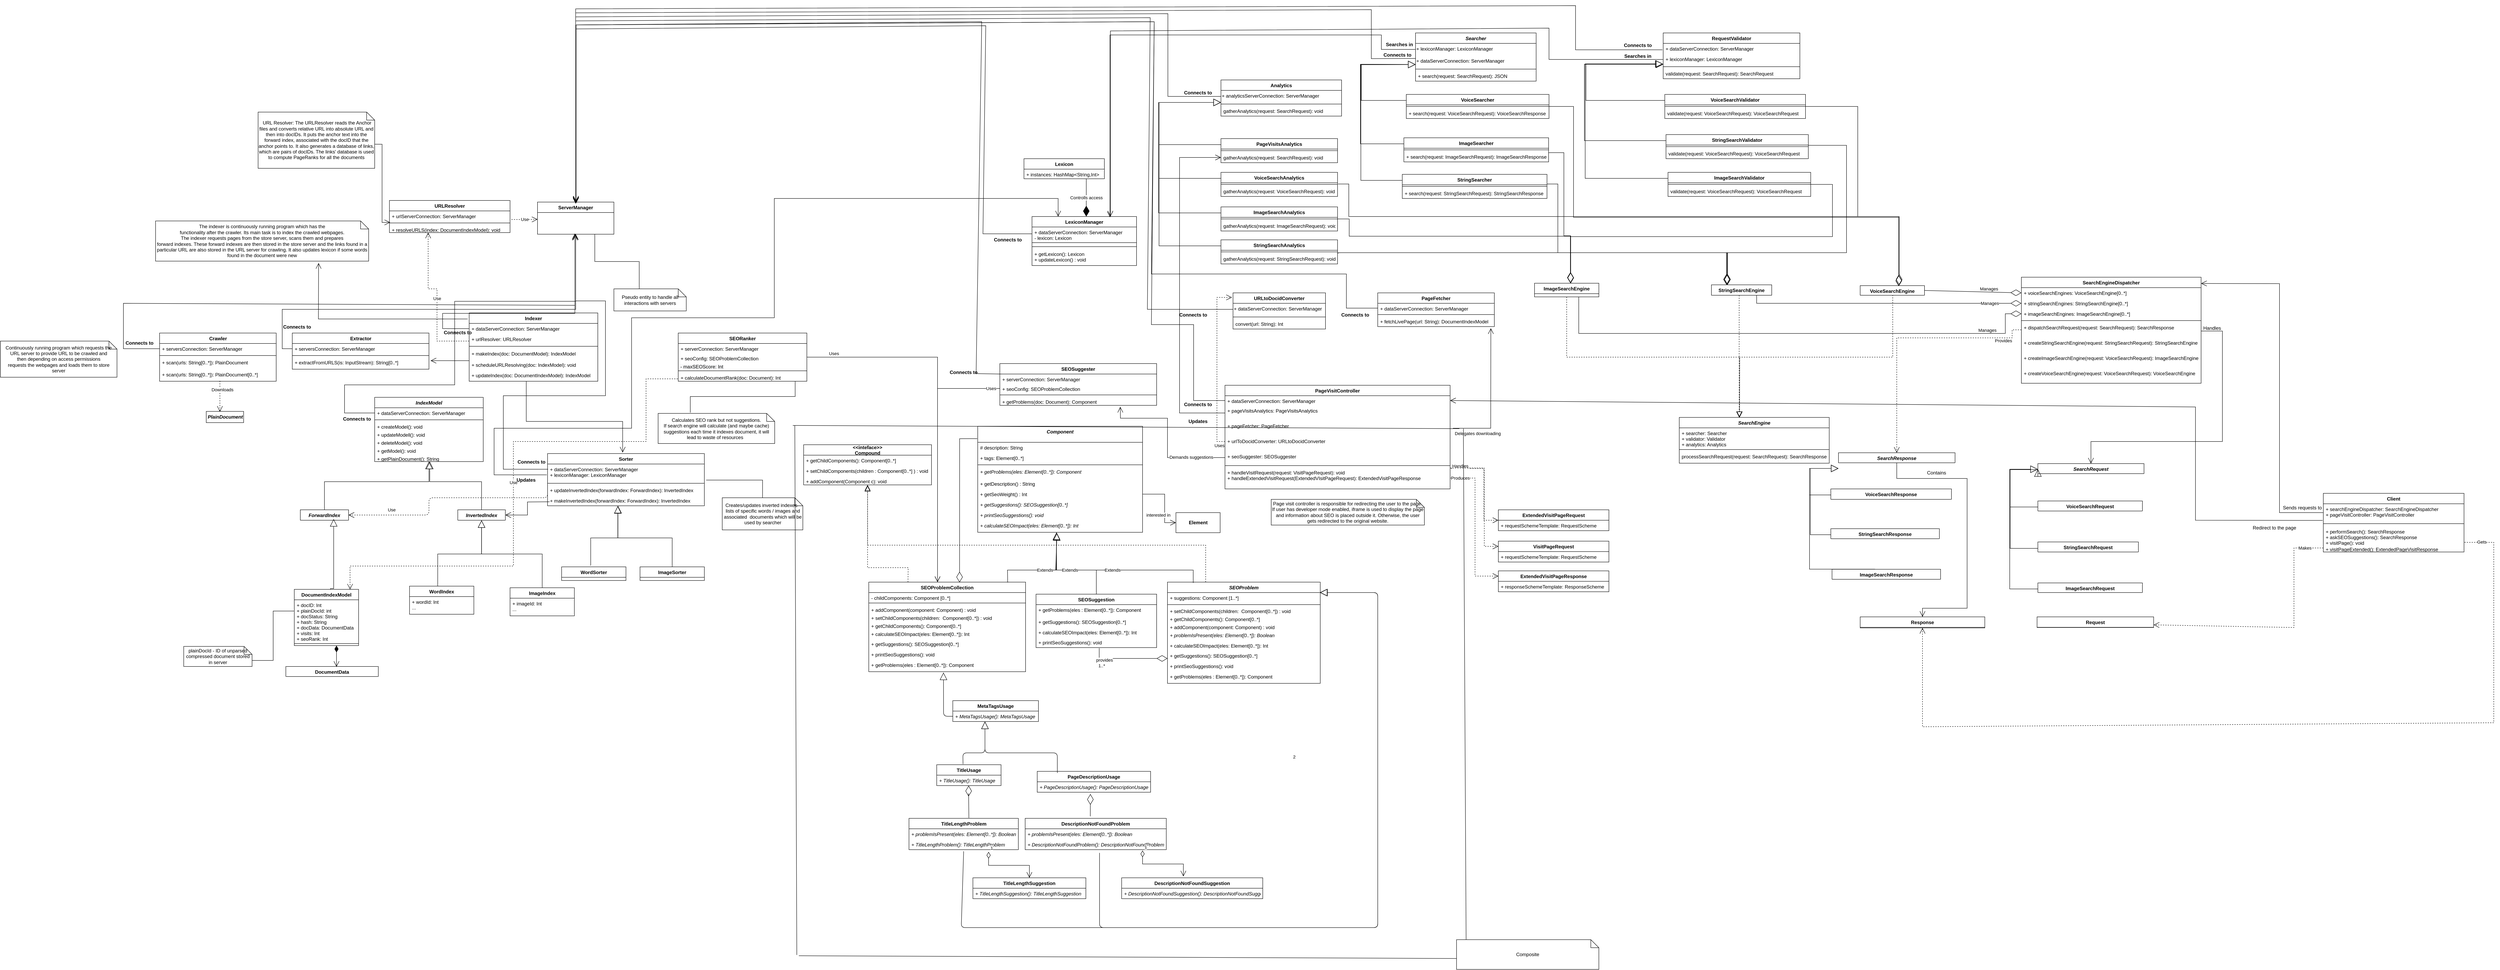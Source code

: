 <mxfile version="15.6.8" type="device"><diagram id="L-4JTbhqK5Z3GWyyr0-M" name="Page-1"><mxGraphModel dx="3053" dy="2175" grid="0" gridSize="10" guides="1" tooltips="1" connect="1" arrows="1" fold="1" page="1" pageScale="1" pageWidth="850" pageHeight="1100" math="0" shadow="0"><root><mxCell id="0"/><mxCell id="1" parent="0"/><mxCell id="VXNcRWfN4zNZ4ETa913i-1" value="Indexer" style="swimlane;fontStyle=1;align=center;verticalAlign=top;childLayout=stackLayout;horizontal=1;startSize=26;horizontalStack=0;resizeParent=1;resizeParentMax=0;resizeLast=0;collapsible=1;marginBottom=0;hachureGap=4;pointerEvents=0;" parent="1" vertex="1"><mxGeometry x="860" y="320" width="320" height="170" as="geometry"><mxRectangle x="800" y="400" width="70" height="26" as="alternateBounds"/></mxGeometry></mxCell><mxCell id="3ZD-ds__CDtL9bY-RWLM-7" value="+ dataServerConnection: ServerManager" style="text;strokeColor=none;fillColor=none;align=left;verticalAlign=top;spacingLeft=4;spacingRight=4;overflow=hidden;rotatable=0;points=[[0,0.5],[1,0.5]];portConstraint=eastwest;" parent="VXNcRWfN4zNZ4ETa913i-1" vertex="1"><mxGeometry y="26" width="320" height="26" as="geometry"/></mxCell><mxCell id="3ZD-ds__CDtL9bY-RWLM-8" value="+ urlResolver: URLResolver" style="text;strokeColor=none;fillColor=none;align=left;verticalAlign=top;spacingLeft=4;spacingRight=4;overflow=hidden;rotatable=0;points=[[0,0.5],[1,0.5]];portConstraint=eastwest;" parent="VXNcRWfN4zNZ4ETa913i-1" vertex="1"><mxGeometry y="52" width="320" height="26" as="geometry"/></mxCell><mxCell id="ZLtzulAEG12qj5SxT5-5-52" value="Use" style="endArrow=open;endSize=12;dashed=1;html=1;rounded=0;edgeStyle=orthogonalEdgeStyle;" parent="VXNcRWfN4zNZ4ETa913i-1" target="vnPngC09RosFCxPqreI9-8" edge="1"><mxGeometry width="160" relative="1" as="geometry"><mxPoint y="70" as="sourcePoint"/><mxPoint x="160" y="70" as="targetPoint"/><Array as="points"><mxPoint x="-80" y="70"/><mxPoint x="-80" y="-60"/><mxPoint x="-102" y="-60"/></Array></mxGeometry></mxCell><mxCell id="VXNcRWfN4zNZ4ETa913i-3" value="" style="line;strokeWidth=1;fillColor=none;align=left;verticalAlign=middle;spacingTop=-1;spacingLeft=3;spacingRight=3;rotatable=0;labelPosition=right;points=[];portConstraint=eastwest;" parent="VXNcRWfN4zNZ4ETa913i-1" vertex="1"><mxGeometry y="78" width="320" height="10" as="geometry"/></mxCell><mxCell id="VXNcRWfN4zNZ4ETa913i-4" value="+ makeIndex(doc: DocumentModel): IndexModel&#xA;&#xA;+ scheduleURLResolving(doc: IndexModel): void&#xA;" style="text;strokeColor=none;fillColor=none;align=left;verticalAlign=top;spacingLeft=4;spacingRight=4;overflow=hidden;rotatable=0;points=[[0,0.5],[1,0.5]];portConstraint=eastwest;" parent="VXNcRWfN4zNZ4ETa913i-1" vertex="1"><mxGeometry y="88" width="320" height="54" as="geometry"/></mxCell><mxCell id="Vg_vFvyBdRH64RmHOJFF-16" value="+ updateIndex(doc: DocumentIndexModel): IndexModel" style="text;strokeColor=none;fillColor=none;align=left;verticalAlign=top;spacingLeft=4;spacingRight=4;overflow=hidden;rotatable=0;points=[[0,0.5],[1,0.5]];portConstraint=eastwest;" parent="VXNcRWfN4zNZ4ETa913i-1" vertex="1"><mxGeometry y="142" width="320" height="28" as="geometry"/></mxCell><mxCell id="VXNcRWfN4zNZ4ETa913i-5" value="DocumentIndexModel" style="swimlane;fontStyle=1;align=center;verticalAlign=top;childLayout=stackLayout;horizontal=1;startSize=26;horizontalStack=0;resizeParent=1;resizeParentMax=0;resizeLast=0;collapsible=1;marginBottom=0;hachureGap=4;pointerEvents=0;" parent="1" vertex="1"><mxGeometry x="425" y="1008" width="160" height="140" as="geometry"/></mxCell><mxCell id="VXNcRWfN4zNZ4ETa913i-6" value="+ docID: Int&#xA;+ plainDocId: int&#xA;+ docStatus: String&#xA;+ hash: String&#xA;+ docData: DocumentData&#xA;+ visits: Int&#xA;+ seoRank: Int" style="text;strokeColor=none;fillColor=none;align=left;verticalAlign=top;spacingLeft=4;spacingRight=4;overflow=hidden;rotatable=0;points=[[0,0.5],[1,0.5]];portConstraint=eastwest;" parent="VXNcRWfN4zNZ4ETa913i-5" vertex="1"><mxGeometry y="26" width="160" height="104" as="geometry"/></mxCell><mxCell id="B37MmopoNUqpj75_Dg1A-53" value="" style="line;strokeWidth=1;fillColor=none;align=left;verticalAlign=middle;spacingTop=-1;spacingLeft=3;spacingRight=3;rotatable=0;labelPosition=right;points=[];portConstraint=eastwest;" parent="VXNcRWfN4zNZ4ETa913i-5" vertex="1"><mxGeometry y="130" width="160" height="10" as="geometry"/></mxCell><mxCell id="UL4YKMBXZopJeCdpC2au-22" value="IndexModel" style="swimlane;fontStyle=3;align=center;verticalAlign=top;childLayout=stackLayout;horizontal=1;startSize=26;horizontalStack=0;resizeParent=1;resizeParentMax=0;resizeLast=0;collapsible=1;marginBottom=0;" parent="1" vertex="1"><mxGeometry x="625" y="530" width="270" height="160" as="geometry"/></mxCell><mxCell id="B37MmopoNUqpj75_Dg1A-55" value="+ dataServerConnection: ServerManager" style="text;strokeColor=none;fillColor=none;align=left;verticalAlign=top;spacingLeft=4;spacingRight=4;overflow=hidden;rotatable=0;points=[[0,0.5],[1,0.5]];portConstraint=eastwest;" parent="UL4YKMBXZopJeCdpC2au-22" vertex="1"><mxGeometry y="26" width="270" height="26" as="geometry"/></mxCell><mxCell id="UL4YKMBXZopJeCdpC2au-24" value="" style="line;strokeWidth=1;fillColor=none;align=left;verticalAlign=middle;spacingTop=-1;spacingLeft=3;spacingRight=3;rotatable=0;labelPosition=right;points=[];portConstraint=eastwest;" parent="UL4YKMBXZopJeCdpC2au-22" vertex="1"><mxGeometry y="52" width="270" height="8" as="geometry"/></mxCell><mxCell id="B37MmopoNUqpj75_Dg1A-56" value="+ createModel(): void&#xA;" style="text;strokeColor=none;fillColor=none;align=left;verticalAlign=top;spacingLeft=4;spacingRight=4;overflow=hidden;rotatable=0;points=[[0,0.5],[1,0.5]];portConstraint=eastwest;" parent="UL4YKMBXZopJeCdpC2au-22" vertex="1"><mxGeometry y="60" width="270" height="20" as="geometry"/></mxCell><mxCell id="B37MmopoNUqpj75_Dg1A-57" value="+ updateModell(): void&#xA;" style="text;strokeColor=none;fillColor=none;align=left;verticalAlign=top;spacingLeft=4;spacingRight=4;overflow=hidden;rotatable=0;points=[[0,0.5],[1,0.5]];portConstraint=eastwest;" parent="UL4YKMBXZopJeCdpC2au-22" vertex="1"><mxGeometry y="80" width="270" height="20" as="geometry"/></mxCell><mxCell id="B37MmopoNUqpj75_Dg1A-58" value="+ deleteModel(): void&#xA;" style="text;strokeColor=none;fillColor=none;align=left;verticalAlign=top;spacingLeft=4;spacingRight=4;overflow=hidden;rotatable=0;points=[[0,0.5],[1,0.5]];portConstraint=eastwest;" parent="UL4YKMBXZopJeCdpC2au-22" vertex="1"><mxGeometry y="100" width="270" height="20" as="geometry"/></mxCell><mxCell id="B37MmopoNUqpj75_Dg1A-60" value="+ getModel(): void&#xA;" style="text;strokeColor=none;fillColor=none;align=left;verticalAlign=top;spacingLeft=4;spacingRight=4;overflow=hidden;rotatable=0;points=[[0,0.5],[1,0.5]];portConstraint=eastwest;" parent="UL4YKMBXZopJeCdpC2au-22" vertex="1"><mxGeometry y="120" width="270" height="20" as="geometry"/></mxCell><mxCell id="Vg_vFvyBdRH64RmHOJFF-7" value="+ getPlainDocument(): String" style="text;strokeColor=none;fillColor=none;align=left;verticalAlign=top;spacingLeft=4;spacingRight=4;overflow=hidden;rotatable=0;points=[[0,0.5],[1,0.5]];portConstraint=eastwest;" parent="UL4YKMBXZopJeCdpC2au-22" vertex="1"><mxGeometry y="140" width="270" height="20" as="geometry"/></mxCell><mxCell id="UL4YKMBXZopJeCdpC2au-59" value="ServerManager" style="swimlane;fontStyle=1;align=center;verticalAlign=top;childLayout=stackLayout;horizontal=1;startSize=26;horizontalStack=0;resizeParent=1;resizeParentMax=0;resizeLast=0;collapsible=1;marginBottom=0;" parent="1" vertex="1"><mxGeometry x="1030" y="44" width="190" height="80" as="geometry"/></mxCell><mxCell id="vnPngC09RosFCxPqreI9-5" value="URLResolver" style="swimlane;fontStyle=1;align=center;verticalAlign=top;childLayout=stackLayout;horizontal=1;startSize=26;horizontalStack=0;resizeParent=1;resizeParentMax=0;resizeLast=0;collapsible=1;marginBottom=0;" parent="1" vertex="1"><mxGeometry x="661.68" y="40" width="300" height="80" as="geometry"/></mxCell><mxCell id="nHTIsOpt5-FmUogmospr-10" value="+ urlServerConnection: ServerManager" style="text;strokeColor=none;fillColor=none;align=left;verticalAlign=top;spacingLeft=4;spacingRight=4;overflow=hidden;rotatable=0;points=[[0,0.5],[1,0.5]];portConstraint=eastwest;" parent="vnPngC09RosFCxPqreI9-5" vertex="1"><mxGeometry y="26" width="300" height="26" as="geometry"/></mxCell><mxCell id="nHTIsOpt5-FmUogmospr-11" value="" style="line;strokeWidth=1;fillColor=none;align=left;verticalAlign=middle;spacingTop=-1;spacingLeft=3;spacingRight=3;rotatable=0;labelPosition=right;points=[];portConstraint=eastwest;" parent="vnPngC09RosFCxPqreI9-5" vertex="1"><mxGeometry y="52" width="300" height="8" as="geometry"/></mxCell><mxCell id="vnPngC09RosFCxPqreI9-8" value="+ resolveURLS(index: DocumentIndexModel): void" style="text;strokeColor=none;fillColor=none;align=left;verticalAlign=top;spacingLeft=4;spacingRight=4;overflow=hidden;rotatable=0;points=[[0,0.5],[1,0.5]];portConstraint=eastwest;" parent="vnPngC09RosFCxPqreI9-5" vertex="1"><mxGeometry y="60" width="300" height="20" as="geometry"/></mxCell><mxCell id="xpTjOEdWHdF4yTKwdctW-21" value="Lexicon" style="swimlane;fontStyle=1;align=center;verticalAlign=top;childLayout=stackLayout;horizontal=1;startSize=26;horizontalStack=0;resizeParent=1;resizeParentMax=0;resizeLast=0;collapsible=1;marginBottom=0;hachureGap=4;pointerEvents=0;" parent="1" vertex="1"><mxGeometry x="2240" y="-64" width="200" height="50" as="geometry"/></mxCell><mxCell id="xpTjOEdWHdF4yTKwdctW-22" value="+ instances: HashMap&lt;String,Int&gt;" style="text;strokeColor=none;fillColor=none;align=left;verticalAlign=top;spacingLeft=4;spacingRight=4;overflow=hidden;rotatable=0;points=[[0,0.5],[1,0.5]];portConstraint=eastwest;fontStyle=0" parent="xpTjOEdWHdF4yTKwdctW-21" vertex="1"><mxGeometry y="26" width="200" height="24" as="geometry"/></mxCell><mxCell id="xpTjOEdWHdF4yTKwdctW-25" value="LexiconManager" style="swimlane;fontStyle=1;align=center;verticalAlign=top;childLayout=stackLayout;horizontal=1;startSize=26;horizontalStack=0;resizeParent=1;resizeParentMax=0;resizeLast=0;collapsible=1;marginBottom=0;" parent="1" vertex="1"><mxGeometry x="2260" y="80" width="260" height="122" as="geometry"/></mxCell><mxCell id="xpTjOEdWHdF4yTKwdctW-26" value="+ dataServerConnection: ServerManager&#xA;- lexicon: Lexicon&#xA;" style="text;strokeColor=none;fillColor=none;align=left;verticalAlign=top;spacingLeft=4;spacingRight=4;overflow=hidden;rotatable=0;points=[[0,0.5],[1,0.5]];portConstraint=eastwest;" parent="xpTjOEdWHdF4yTKwdctW-25" vertex="1"><mxGeometry y="26" width="260" height="34" as="geometry"/></mxCell><mxCell id="m8PIFnoMGad8uP0K9j40-1" value="" style="line;strokeWidth=1;fillColor=none;align=left;verticalAlign=middle;spacingTop=-1;spacingLeft=3;spacingRight=3;rotatable=0;labelPosition=right;points=[];portConstraint=eastwest;" parent="xpTjOEdWHdF4yTKwdctW-25" vertex="1"><mxGeometry y="60" width="260" height="10" as="geometry"/></mxCell><mxCell id="xpTjOEdWHdF4yTKwdctW-27" value="" style="line;strokeWidth=1;fillColor=none;align=left;verticalAlign=middle;spacingTop=-1;spacingLeft=3;spacingRight=3;rotatable=0;labelPosition=right;points=[];portConstraint=eastwest;" parent="xpTjOEdWHdF4yTKwdctW-25" vertex="1"><mxGeometry y="70" width="260" height="10" as="geometry"/></mxCell><mxCell id="xpTjOEdWHdF4yTKwdctW-28" value="+ getLexicon(): Lexicon&#xA;+ updateLexicon() : void&#xA;" style="text;strokeColor=none;fillColor=none;align=left;verticalAlign=top;spacingLeft=4;spacingRight=4;overflow=hidden;rotatable=0;points=[[0,0.5],[1,0.5]];portConstraint=eastwest;" parent="xpTjOEdWHdF4yTKwdctW-25" vertex="1"><mxGeometry y="80" width="260" height="42" as="geometry"/></mxCell><mxCell id="xpTjOEdWHdF4yTKwdctW-38" value="Controlls access" style="endArrow=diamondThin;endFill=1;endSize=24;html=1;rounded=0;edgeStyle=orthogonalEdgeStyle;" parent="1" source="xpTjOEdWHdF4yTKwdctW-22" edge="1"><mxGeometry width="160" relative="1" as="geometry"><mxPoint x="2382" y="-38" as="sourcePoint"/><mxPoint x="2395" y="80" as="targetPoint"/><Array as="points"><mxPoint x="2395" y="11"/><mxPoint x="2395" y="11"/></Array></mxGeometry></mxCell><mxCell id="X9t2nn5iT1wmEAKBCxQw-26" value="ForwardIndex" style="swimlane;fontStyle=3;align=center;verticalAlign=top;childLayout=stackLayout;horizontal=1;startSize=26;horizontalStack=0;resizeParent=1;resizeParentMax=0;resizeLast=0;collapsible=1;marginBottom=0;" parent="1" vertex="1" collapsed="1"><mxGeometry x="440" y="810" width="120" height="26" as="geometry"><mxRectangle x="450" y="810" width="160" height="86" as="alternateBounds"/></mxGeometry></mxCell><mxCell id="X9t2nn5iT1wmEAKBCxQw-27" value="+ field: type" style="text;strokeColor=none;fillColor=none;align=left;verticalAlign=top;spacingLeft=4;spacingRight=4;overflow=hidden;rotatable=0;points=[[0,0.5],[1,0.5]];portConstraint=eastwest;" parent="X9t2nn5iT1wmEAKBCxQw-26" vertex="1"><mxGeometry y="26" width="120" height="26" as="geometry"/></mxCell><mxCell id="X9t2nn5iT1wmEAKBCxQw-28" value="" style="line;strokeWidth=1;fillColor=none;align=left;verticalAlign=middle;spacingTop=-1;spacingLeft=3;spacingRight=3;rotatable=0;labelPosition=right;points=[];portConstraint=eastwest;" parent="X9t2nn5iT1wmEAKBCxQw-26" vertex="1"><mxGeometry y="52" width="120" height="8" as="geometry"/></mxCell><mxCell id="X9t2nn5iT1wmEAKBCxQw-29" value="+ method(type): type" style="text;strokeColor=none;fillColor=none;align=left;verticalAlign=top;spacingLeft=4;spacingRight=4;overflow=hidden;rotatable=0;points=[[0,0.5],[1,0.5]];portConstraint=eastwest;" parent="X9t2nn5iT1wmEAKBCxQw-26" vertex="1"><mxGeometry y="60" width="120" height="26" as="geometry"/></mxCell><mxCell id="VXNcRWfN4zNZ4ETa913i-9" value="DocumentData" style="swimlane;fontStyle=1;align=center;verticalAlign=top;childLayout=stackLayout;horizontal=1;startSize=26;horizontalStack=0;resizeParent=1;resizeParentMax=0;resizeLast=0;collapsible=1;marginBottom=0;hachureGap=4;pointerEvents=0;" parent="1" vertex="1"><mxGeometry x="404" y="1200" width="230" height="25" as="geometry"/></mxCell><mxCell id="X9t2nn5iT1wmEAKBCxQw-30" value="InvertedIndex" style="swimlane;fontStyle=3;align=center;verticalAlign=top;childLayout=stackLayout;horizontal=1;startSize=26;horizontalStack=0;resizeParent=1;resizeParentMax=0;resizeLast=0;collapsible=1;marginBottom=0;" parent="1" vertex="1" collapsed="1"><mxGeometry x="831.68" y="810" width="118.32" height="26" as="geometry"><mxRectangle x="831.68" y="810" width="160" height="86" as="alternateBounds"/></mxGeometry></mxCell><mxCell id="X9t2nn5iT1wmEAKBCxQw-31" value="+ field: type" style="text;strokeColor=none;fillColor=none;align=left;verticalAlign=top;spacingLeft=4;spacingRight=4;overflow=hidden;rotatable=0;points=[[0,0.5],[1,0.5]];portConstraint=eastwest;" parent="X9t2nn5iT1wmEAKBCxQw-30" vertex="1"><mxGeometry y="26" width="118.32" height="26" as="geometry"/></mxCell><mxCell id="X9t2nn5iT1wmEAKBCxQw-32" value="" style="line;strokeWidth=1;fillColor=none;align=left;verticalAlign=middle;spacingTop=-1;spacingLeft=3;spacingRight=3;rotatable=0;labelPosition=right;points=[];portConstraint=eastwest;" parent="X9t2nn5iT1wmEAKBCxQw-30" vertex="1"><mxGeometry y="52" width="118.32" height="8" as="geometry"/></mxCell><mxCell id="X9t2nn5iT1wmEAKBCxQw-33" value="+ method(type): type" style="text;strokeColor=none;fillColor=none;align=left;verticalAlign=top;spacingLeft=4;spacingRight=4;overflow=hidden;rotatable=0;points=[[0,0.5],[1,0.5]];portConstraint=eastwest;" parent="X9t2nn5iT1wmEAKBCxQw-30" vertex="1"><mxGeometry y="60" width="118.32" height="26" as="geometry"/></mxCell><mxCell id="X9t2nn5iT1wmEAKBCxQw-34" value="WordIndex" style="swimlane;fontStyle=1;align=center;verticalAlign=top;childLayout=stackLayout;horizontal=1;startSize=26;horizontalStack=0;resizeParent=1;resizeParentMax=0;resizeLast=0;collapsible=1;marginBottom=0;" parent="1" vertex="1"><mxGeometry x="711.68" y="1000" width="160" height="70" as="geometry"/></mxCell><mxCell id="X9t2nn5iT1wmEAKBCxQw-35" value="+ wordId: Int&#xA;..." style="text;strokeColor=none;fillColor=none;align=left;verticalAlign=top;spacingLeft=4;spacingRight=4;overflow=hidden;rotatable=0;points=[[0,0.5],[1,0.5]];portConstraint=eastwest;" parent="X9t2nn5iT1wmEAKBCxQw-34" vertex="1"><mxGeometry y="26" width="160" height="44" as="geometry"/></mxCell><mxCell id="X9t2nn5iT1wmEAKBCxQw-38" value="ImageIndex" style="swimlane;fontStyle=1;align=center;verticalAlign=top;childLayout=stackLayout;horizontal=1;startSize=26;horizontalStack=0;resizeParent=1;resizeParentMax=0;resizeLast=0;collapsible=1;marginBottom=0;" parent="1" vertex="1"><mxGeometry x="961.68" y="1004" width="160" height="70" as="geometry"/></mxCell><mxCell id="AKmlOZ8W18cRqGs41XHi-2" value="+ imageId: Int&#xA;..." style="text;strokeColor=none;fillColor=none;align=left;verticalAlign=top;spacingLeft=4;spacingRight=4;overflow=hidden;rotatable=0;points=[[0,0.5],[1,0.5]];portConstraint=eastwest;" parent="X9t2nn5iT1wmEAKBCxQw-38" vertex="1"><mxGeometry y="26" width="160" height="44" as="geometry"/></mxCell><mxCell id="X9t2nn5iT1wmEAKBCxQw-49" value="" style="endArrow=block;endSize=16;endFill=0;html=1;rounded=0;edgeStyle=orthogonalEdgeStyle;exitX=0.438;exitY=0;exitDx=0;exitDy=0;exitPerimeter=0;entryX=0.5;entryY=1;entryDx=0;entryDy=0;" parent="1" source="X9t2nn5iT1wmEAKBCxQw-34" target="X9t2nn5iT1wmEAKBCxQw-30" edge="1"><mxGeometry x="0.143" y="-22" width="160" relative="1" as="geometry"><mxPoint x="701.68" y="916" as="sourcePoint"/><mxPoint x="890" y="840" as="targetPoint"/><mxPoint as="offset"/><Array as="points"><mxPoint x="782" y="920"/><mxPoint x="891" y="920"/></Array></mxGeometry></mxCell><mxCell id="X9t2nn5iT1wmEAKBCxQw-50" value="" style="endArrow=block;endSize=16;endFill=0;html=1;rounded=0;edgeStyle=orthogonalEdgeStyle;exitX=0.5;exitY=0;exitDx=0;exitDy=0;entryX=0.5;entryY=1;entryDx=0;entryDy=0;" parent="1" source="X9t2nn5iT1wmEAKBCxQw-38" target="X9t2nn5iT1wmEAKBCxQw-30" edge="1"><mxGeometry width="160" relative="1" as="geometry"><mxPoint x="791.12" y="1000" as="sourcePoint"/><mxPoint x="880" y="839" as="targetPoint"/><Array as="points"><mxPoint x="1042" y="920"/><mxPoint x="891" y="920"/></Array></mxGeometry></mxCell><mxCell id="X9t2nn5iT1wmEAKBCxQw-59" value="" style="endArrow=block;endSize=16;endFill=0;html=1;rounded=0;edgeStyle=orthogonalEdgeStyle;exitX=0.5;exitY=0;exitDx=0;exitDy=0;entryX=0.5;entryY=1;entryDx=0;entryDy=0;" parent="1" source="X9t2nn5iT1wmEAKBCxQw-26" target="UL4YKMBXZopJeCdpC2au-22" edge="1"><mxGeometry x="0.005" width="160" relative="1" as="geometry"><mxPoint x="570.0" y="800.71" as="sourcePoint"/><mxPoint x="720" y="660" as="targetPoint"/><Array as="points"><mxPoint x="530" y="740"/><mxPoint x="720" y="740"/></Array><mxPoint as="offset"/></mxGeometry></mxCell><mxCell id="X9t2nn5iT1wmEAKBCxQw-60" value="" style="endArrow=block;endSize=16;endFill=0;html=1;rounded=0;edgeStyle=orthogonalEdgeStyle;exitX=0.5;exitY=0;exitDx=0;exitDy=0;" parent="1" source="X9t2nn5iT1wmEAKBCxQw-30" edge="1"><mxGeometry width="160" relative="1" as="geometry"><mxPoint x="570" y="836" as="sourcePoint"/><mxPoint x="762" y="690" as="targetPoint"/><Array as="points"><mxPoint x="891" y="740"/><mxPoint x="762" y="740"/></Array></mxGeometry></mxCell><mxCell id="X9t2nn5iT1wmEAKBCxQw-61" value="" style="endArrow=block;endSize=16;endFill=0;html=1;rounded=0;edgeStyle=orthogonalEdgeStyle;exitX=0.563;exitY=0;exitDx=0;exitDy=0;exitPerimeter=0;" parent="1" source="VXNcRWfN4zNZ4ETa913i-5" edge="1"><mxGeometry width="160" relative="1" as="geometry"><mxPoint x="400" y="1000" as="sourcePoint"/><mxPoint x="523" y="833" as="targetPoint"/><Array as="points"><mxPoint x="523" y="1006"/></Array></mxGeometry></mxCell><mxCell id="X9t2nn5iT1wmEAKBCxQw-62" value="Sorter" style="swimlane;fontStyle=1;align=center;verticalAlign=top;childLayout=stackLayout;horizontal=1;startSize=26;horizontalStack=0;resizeParent=1;resizeParentMax=0;resizeLast=0;collapsible=1;marginBottom=0;" parent="1" vertex="1"><mxGeometry x="1055" y="670" width="390" height="130" as="geometry"/></mxCell><mxCell id="3ZD-ds__CDtL9bY-RWLM-31" value="+ dataServerConnection: ServerManager&#xA;+ lexiconManager: LexiconManager&#xA;" style="text;strokeColor=none;fillColor=none;align=left;verticalAlign=top;spacingLeft=4;spacingRight=4;overflow=hidden;rotatable=0;points=[[0,0.5],[1,0.5]];portConstraint=eastwest;" parent="X9t2nn5iT1wmEAKBCxQw-62" vertex="1"><mxGeometry y="26" width="390" height="44" as="geometry"/></mxCell><mxCell id="KxbphRWVOTj-lbovChjH-29" value="" style="endArrow=open;endFill=1;endSize=12;html=1;rounded=0;entryX=0.25;entryY=0;entryDx=0;entryDy=0;" parent="X9t2nn5iT1wmEAKBCxQw-62" target="xpTjOEdWHdF4yTKwdctW-25" edge="1"><mxGeometry width="160" relative="1" as="geometry"><mxPoint x="-2" y="53" as="sourcePoint"/><mxPoint x="158" y="53" as="targetPoint"/><Array as="points"><mxPoint x="-133" y="53"/><mxPoint x="-133" y="-63"/><mxPoint x="209" y="-63"/><mxPoint x="209" y="-338"/><mxPoint x="564" y="-338"/><mxPoint x="564" y="-635"/><mxPoint x="1270" y="-635"/></Array></mxGeometry></mxCell><mxCell id="X9t2nn5iT1wmEAKBCxQw-64" value="" style="line;strokeWidth=1;fillColor=none;align=left;verticalAlign=middle;spacingTop=-1;spacingLeft=3;spacingRight=3;rotatable=0;labelPosition=right;points=[];portConstraint=eastwest;" parent="X9t2nn5iT1wmEAKBCxQw-62" vertex="1"><mxGeometry y="70" width="390" height="8" as="geometry"/></mxCell><mxCell id="X9t2nn5iT1wmEAKBCxQw-65" value="+ updateInvertedIndex(forwardIndex: ForwardIndex): InvertedIndex" style="text;strokeColor=none;fillColor=none;align=left;verticalAlign=top;spacingLeft=4;spacingRight=4;overflow=hidden;rotatable=0;points=[[0,0.5],[1,0.5]];portConstraint=eastwest;" parent="X9t2nn5iT1wmEAKBCxQw-62" vertex="1"><mxGeometry y="78" width="390" height="26" as="geometry"/></mxCell><mxCell id="3ZD-ds__CDtL9bY-RWLM-32" value="+ makeInvertedIndex(forwardIndex: ForwardIndex): InvertedIndex" style="text;strokeColor=none;fillColor=none;align=left;verticalAlign=top;spacingLeft=4;spacingRight=4;overflow=hidden;rotatable=0;points=[[0,0.5],[1,0.5]];portConstraint=eastwest;" parent="X9t2nn5iT1wmEAKBCxQw-62" vertex="1"><mxGeometry y="104" width="390" height="26" as="geometry"/></mxCell><mxCell id="ZLtzulAEG12qj5SxT5-5-50" value="" style="endArrow=open;endFill=1;endSize=12;html=1;rounded=0;edgeStyle=orthogonalEdgeStyle;entryX=1;entryY=0.5;entryDx=0;entryDy=0;" parent="X9t2nn5iT1wmEAKBCxQw-62" target="X9t2nn5iT1wmEAKBCxQw-30" edge="1"><mxGeometry width="160" relative="1" as="geometry"><mxPoint x="5" y="120" as="sourcePoint"/><mxPoint x="155" y="120" as="targetPoint"/></mxGeometry></mxCell><mxCell id="X9t2nn5iT1wmEAKBCxQw-68" value="" style="endArrow=open;endFill=1;endSize=12;html=1;rounded=0;edgeStyle=orthogonalEdgeStyle;entryX=0.479;entryY=-0.019;entryDx=0;entryDy=0;entryPerimeter=0;" parent="1" target="X9t2nn5iT1wmEAKBCxQw-62" edge="1"><mxGeometry width="160" relative="1" as="geometry"><mxPoint x="1002" y="490" as="sourcePoint"/><mxPoint x="1210" y="630" as="targetPoint"/><Array as="points"><mxPoint x="1002" y="590"/><mxPoint x="1242" y="590"/></Array></mxGeometry></mxCell><mxCell id="UL4YKMBXZopJeCdpC2au-95" value="MetaTagsUsage" style="swimlane;fontStyle=1;align=center;verticalAlign=top;childLayout=stackLayout;horizontal=1;startSize=26;horizontalStack=0;resizeParent=1;resizeParentMax=0;resizeLast=0;collapsible=1;marginBottom=0;" parent="1" vertex="1"><mxGeometry x="2063" y="1285" width="213" height="52" as="geometry"/></mxCell><mxCell id="iaejvk4RC9InFn6ZVpah-14" value="+ MetaTagsUsage(): MetaTagsUsage" style="text;strokeColor=none;fillColor=none;align=left;verticalAlign=top;spacingLeft=4;spacingRight=4;overflow=hidden;rotatable=0;points=[[0,0.5],[1,0.5]];portConstraint=eastwest;fontStyle=2" vertex="1" parent="UL4YKMBXZopJeCdpC2au-95"><mxGeometry y="26" width="213" height="26" as="geometry"/></mxCell><mxCell id="UL4YKMBXZopJeCdpC2au-99" value="TitleUsage" style="swimlane;fontStyle=1;align=center;verticalAlign=top;childLayout=stackLayout;horizontal=1;startSize=26;horizontalStack=0;resizeParent=1;resizeParentMax=0;resizeLast=0;collapsible=1;marginBottom=0;" parent="1" vertex="1"><mxGeometry x="2023" y="1444.5" width="160" height="52" as="geometry"/></mxCell><mxCell id="ulZ0jbCKSlaguCblbPYP-42" value="" style="endArrow=block;endSize=16;endFill=0;html=1;exitX=0.409;exitY=-0.026;exitDx=0;exitDy=0;exitPerimeter=0;" parent="UL4YKMBXZopJeCdpC2au-99" source="UL4YKMBXZopJeCdpC2au-99" edge="1"><mxGeometry width="160" relative="1" as="geometry"><mxPoint x="70" y="-9.5" as="sourcePoint"/><mxPoint x="120" y="-107.5" as="targetPoint"/><Array as="points"><mxPoint x="65" y="-29.5"/><mxPoint x="90" y="-29.5"/><mxPoint x="120" y="-29.5"/></Array></mxGeometry></mxCell><mxCell id="iaejvk4RC9InFn6ZVpah-13" value="+ TitleUsage(): TitleUsage" style="text;strokeColor=none;fillColor=none;align=left;verticalAlign=top;spacingLeft=4;spacingRight=4;overflow=hidden;rotatable=0;points=[[0,0.5],[1,0.5]];portConstraint=eastwest;fontStyle=2" vertex="1" parent="UL4YKMBXZopJeCdpC2au-99"><mxGeometry y="26" width="160" height="26" as="geometry"/></mxCell><mxCell id="UL4YKMBXZopJeCdpC2au-103" value="PageDescriptionUsage" style="swimlane;fontStyle=1;align=center;verticalAlign=top;childLayout=stackLayout;horizontal=1;startSize=26;horizontalStack=0;resizeParent=1;resizeParentMax=0;resizeLast=0;collapsible=1;marginBottom=0;" parent="1" vertex="1"><mxGeometry x="2273" y="1461" width="282" height="52" as="geometry"/></mxCell><mxCell id="ulZ0jbCKSlaguCblbPYP-43" value="" style="endArrow=block;endSize=16;endFill=0;html=1;" parent="UL4YKMBXZopJeCdpC2au-103" edge="1"><mxGeometry width="160" relative="1" as="geometry"><mxPoint x="50" y="4" as="sourcePoint"/><mxPoint x="-130" y="-124" as="targetPoint"/><Array as="points"><mxPoint x="50" y="-46"/><mxPoint x="-130" y="-46"/></Array></mxGeometry></mxCell><mxCell id="iaejvk4RC9InFn6ZVpah-8" value="+ PageDescriptionUsage(): PageDescriptionUsage" style="text;strokeColor=none;fillColor=none;align=left;verticalAlign=top;spacingLeft=4;spacingRight=4;overflow=hidden;rotatable=0;points=[[0,0.5],[1,0.5]];portConstraint=eastwest;fontStyle=2" vertex="1" parent="UL4YKMBXZopJeCdpC2au-103"><mxGeometry y="26" width="282" height="26" as="geometry"/></mxCell><mxCell id="X9t2nn5iT1wmEAKBCxQw-89" value="DescriptionNotFoundProblem" style="swimlane;fontStyle=1;childLayout=stackLayout;horizontal=1;startSize=26;fillColor=none;horizontalStack=0;resizeParent=1;resizeParentMax=0;resizeLast=0;collapsible=1;marginBottom=0;" parent="1" vertex="1"><mxGeometry x="2243" y="1578" width="351" height="78" as="geometry"/></mxCell><mxCell id="iaejvk4RC9InFn6ZVpah-6" value="+ problemIsPresent(eles: Element[0..*]): Boolean" style="text;strokeColor=none;fillColor=none;align=left;verticalAlign=top;spacingLeft=4;spacingRight=4;overflow=hidden;rotatable=0;points=[[0,0.5],[1,0.5]];portConstraint=eastwest;fontStyle=2" vertex="1" parent="X9t2nn5iT1wmEAKBCxQw-89"><mxGeometry y="26" width="351" height="26" as="geometry"/></mxCell><mxCell id="iaejvk4RC9InFn6ZVpah-2" value="+ DescriptionNotFoundProblem(): DescriptionNotFoundProblem" style="text;strokeColor=none;fillColor=none;align=left;verticalAlign=top;spacingLeft=4;spacingRight=4;overflow=hidden;rotatable=0;points=[[0,0.5],[1,0.5]];portConstraint=eastwest;fontStyle=2" vertex="1" parent="X9t2nn5iT1wmEAKBCxQw-89"><mxGeometry y="52" width="351" height="26" as="geometry"/></mxCell><mxCell id="xdEpOosHyWj6ykagDoDC-7" value="TitleLengthProblem" style="swimlane;fontStyle=1;align=center;verticalAlign=top;childLayout=stackLayout;horizontal=1;startSize=26;horizontalStack=0;resizeParent=1;resizeParentMax=0;resizeLast=0;collapsible=1;marginBottom=0;html=1;" parent="1" vertex="1"><mxGeometry x="1954" y="1578" width="272" height="78" as="geometry"/></mxCell><mxCell id="iaejvk4RC9InFn6ZVpah-9" value="+ problemIsPresent(eles: Element[0..*]): Boolean" style="text;strokeColor=none;fillColor=none;align=left;verticalAlign=top;spacingLeft=4;spacingRight=4;overflow=hidden;rotatable=0;points=[[0,0.5],[1,0.5]];portConstraint=eastwest;fontStyle=2" vertex="1" parent="xdEpOosHyWj6ykagDoDC-7"><mxGeometry y="26" width="272" height="26" as="geometry"/></mxCell><mxCell id="iaejvk4RC9InFn6ZVpah-10" value="+ TitleLengthProblem(): TitleLengthProblem" style="text;strokeColor=none;fillColor=none;align=left;verticalAlign=top;spacingLeft=4;spacingRight=4;overflow=hidden;rotatable=0;points=[[0,0.5],[1,0.5]];portConstraint=eastwest;fontStyle=2" vertex="1" parent="xdEpOosHyWj6ykagDoDC-7"><mxGeometry y="52" width="272" height="26" as="geometry"/></mxCell><mxCell id="xdEpOosHyWj6ykagDoDC-57" value="Extractor" style="swimlane;fontStyle=1;align=center;verticalAlign=top;childLayout=stackLayout;horizontal=1;startSize=26;horizontalStack=0;resizeParent=1;resizeParentMax=0;resizeLast=0;collapsible=1;marginBottom=0;strokeColor=default;html=1;" parent="1" vertex="1"><mxGeometry x="420" y="370" width="340" height="90" as="geometry"/></mxCell><mxCell id="xdEpOosHyWj6ykagDoDC-58" value="&lt;div&gt;+ serversConnection: ServerManager&lt;/div&gt;" style="text;strokeColor=none;fillColor=none;align=left;verticalAlign=top;spacingLeft=4;spacingRight=4;overflow=hidden;rotatable=0;points=[[0,0.5],[1,0.5]];portConstraint=eastwest;html=1;" parent="xdEpOosHyWj6ykagDoDC-57" vertex="1"><mxGeometry y="26" width="340" height="26" as="geometry"/></mxCell><mxCell id="xdEpOosHyWj6ykagDoDC-59" value="" style="line;strokeWidth=1;fillColor=none;align=left;verticalAlign=middle;spacingTop=-1;spacingLeft=3;spacingRight=3;rotatable=0;labelPosition=right;points=[];portConstraint=eastwest;html=1;" parent="xdEpOosHyWj6ykagDoDC-57" vertex="1"><mxGeometry y="52" width="340" height="8" as="geometry"/></mxCell><mxCell id="xdEpOosHyWj6ykagDoDC-60" value="&lt;div&gt;+ extractFromURLS(is: InputStream): String[0..*]&lt;/div&gt;" style="text;strokeColor=none;fillColor=none;align=left;verticalAlign=top;spacingLeft=4;spacingRight=4;overflow=hidden;rotatable=0;points=[[0,0.5],[1,0.5]];portConstraint=eastwest;html=1;" parent="xdEpOosHyWj6ykagDoDC-57" vertex="1"><mxGeometry y="60" width="340" height="30" as="geometry"/></mxCell><mxCell id="xdEpOosHyWj6ykagDoDC-62" value="Crawler" style="swimlane;fontStyle=1;align=center;verticalAlign=top;childLayout=stackLayout;horizontal=1;startSize=26;horizontalStack=0;resizeParent=1;resizeParentMax=0;resizeLast=0;collapsible=1;marginBottom=0;strokeColor=default;html=1;" parent="1" vertex="1"><mxGeometry x="90" y="370" width="290" height="120" as="geometry"/></mxCell><mxCell id="xdEpOosHyWj6ykagDoDC-63" value="+ serversConnection: ServerManager" style="text;strokeColor=none;fillColor=none;align=left;verticalAlign=top;spacingLeft=4;spacingRight=4;overflow=hidden;rotatable=0;points=[[0,0.5],[1,0.5]];portConstraint=eastwest;html=1;" parent="xdEpOosHyWj6ykagDoDC-62" vertex="1"><mxGeometry y="26" width="290" height="26" as="geometry"/></mxCell><mxCell id="xdEpOosHyWj6ykagDoDC-64" value="" style="line;strokeWidth=1;fillColor=none;align=left;verticalAlign=middle;spacingTop=-1;spacingLeft=3;spacingRight=3;rotatable=0;labelPosition=right;points=[];portConstraint=eastwest;html=1;" parent="xdEpOosHyWj6ykagDoDC-62" vertex="1"><mxGeometry y="52" width="290" height="8" as="geometry"/></mxCell><mxCell id="hCV03rQ-Gj9VBbCbu7XK-38" value="+ scan(urls: String[0..*]): PlainDocument" style="text;strokeColor=none;fillColor=none;align=left;verticalAlign=top;spacingLeft=4;spacingRight=4;overflow=hidden;rotatable=0;points=[[0,0.5],[1,0.5]];portConstraint=eastwest;html=1;" parent="xdEpOosHyWj6ykagDoDC-62" vertex="1"><mxGeometry y="60" width="290" height="30" as="geometry"/></mxCell><mxCell id="xdEpOosHyWj6ykagDoDC-65" value="+ scan(urls: String[0..*]): PlainDocument[0..*]" style="text;strokeColor=none;fillColor=none;align=left;verticalAlign=top;spacingLeft=4;spacingRight=4;overflow=hidden;rotatable=0;points=[[0,0.5],[1,0.5]];portConstraint=eastwest;html=1;" parent="xdEpOosHyWj6ykagDoDC-62" vertex="1"><mxGeometry y="90" width="290" height="30" as="geometry"/></mxCell><mxCell id="xdEpOosHyWj6ykagDoDC-69" value="" style="endArrow=open;endFill=1;endSize=12;html=1;rounded=0;edgeStyle=orthogonalEdgeStyle;entryX=1.012;entryY=0.29;entryDx=0;entryDy=0;entryPerimeter=0;exitX=0;exitY=0.5;exitDx=0;exitDy=0;" parent="1" source="VXNcRWfN4zNZ4ETa913i-4" target="xdEpOosHyWj6ykagDoDC-60" edge="1"><mxGeometry width="160" relative="1" as="geometry"><mxPoint x="650" y="360" as="sourcePoint"/><mxPoint x="810" y="360" as="targetPoint"/><Array as="points"><mxPoint x="860" y="439"/></Array></mxGeometry></mxCell><mxCell id="QKs4qBYW7GnzKIks0Z7w-29" value="Searcher" style="swimlane;fontStyle=3;align=center;verticalAlign=top;childLayout=stackLayout;horizontal=1;startSize=26;horizontalStack=0;resizeParent=1;resizeParentMax=0;resizeLast=0;collapsible=1;marginBottom=0;" parent="1" vertex="1"><mxGeometry x="3214" y="-377" width="300" height="120" as="geometry"/></mxCell><mxCell id="3ZD-ds__CDtL9bY-RWLM-22" value="+ lexiconManager: LexiconManager" style="text;whiteSpace=wrap;html=1;" parent="QKs4qBYW7GnzKIks0Z7w-29" vertex="1"><mxGeometry y="26" width="300" height="30" as="geometry"/></mxCell><mxCell id="3ZD-ds__CDtL9bY-RWLM-25" value="+ dataServerConnection: ServerManager" style="text;whiteSpace=wrap;html=1;" parent="QKs4qBYW7GnzKIks0Z7w-29" vertex="1"><mxGeometry y="56" width="300" height="30" as="geometry"/></mxCell><mxCell id="yS8y4EqdHsvdQgxTJSFS-51" value="" style="line;strokeWidth=1;fillColor=none;align=left;verticalAlign=middle;spacingTop=-1;spacingLeft=3;spacingRight=3;rotatable=0;labelPosition=right;points=[];portConstraint=eastwest;" parent="QKs4qBYW7GnzKIks0Z7w-29" vertex="1"><mxGeometry y="86" width="300" height="8" as="geometry"/></mxCell><mxCell id="j_Ctqi_ZfGnduSrjhimz-65" value="+ search(request: SearchRequest): JSON" style="text;strokeColor=none;fillColor=none;align=left;verticalAlign=top;spacingLeft=4;spacingRight=4;overflow=hidden;rotatable=0;points=[[0,0.5],[1,0.5]];portConstraint=eastwest;" parent="QKs4qBYW7GnzKIks0Z7w-29" vertex="1"><mxGeometry y="94" width="300" height="26" as="geometry"/></mxCell><mxCell id="QKs4qBYW7GnzKIks0Z7w-33" value="VoiceSearcher" style="swimlane;fontStyle=1;align=center;verticalAlign=top;childLayout=stackLayout;horizontal=1;startSize=26;horizontalStack=0;resizeParent=1;resizeParentMax=0;resizeLast=0;collapsible=1;marginBottom=0;" parent="1" vertex="1"><mxGeometry x="3191" y="-224" width="355" height="60" as="geometry"/></mxCell><mxCell id="QKs4qBYW7GnzKIks0Z7w-35" value="" style="line;strokeWidth=1;fillColor=none;align=left;verticalAlign=middle;spacingTop=-1;spacingLeft=3;spacingRight=3;rotatable=0;labelPosition=right;points=[];portConstraint=eastwest;" parent="QKs4qBYW7GnzKIks0Z7w-33" vertex="1"><mxGeometry y="26" width="355" height="8" as="geometry"/></mxCell><mxCell id="QKs4qBYW7GnzKIks0Z7w-36" value="+ search(request: VoiceSearchRequest): VoiceSearchResponse" style="text;strokeColor=none;fillColor=none;align=left;verticalAlign=top;spacingLeft=4;spacingRight=4;overflow=hidden;rotatable=0;points=[[0,0.5],[1,0.5]];portConstraint=eastwest;" parent="QKs4qBYW7GnzKIks0Z7w-33" vertex="1"><mxGeometry y="34" width="355" height="26" as="geometry"/></mxCell><mxCell id="QKs4qBYW7GnzKIks0Z7w-37" value="StringSearcher" style="swimlane;fontStyle=1;align=center;verticalAlign=top;childLayout=stackLayout;horizontal=1;startSize=26;horizontalStack=0;resizeParent=1;resizeParentMax=0;resizeLast=0;collapsible=1;marginBottom=0;" parent="1" vertex="1"><mxGeometry x="3181" y="-25" width="360" height="60" as="geometry"/></mxCell><mxCell id="QKs4qBYW7GnzKIks0Z7w-39" value="" style="line;strokeWidth=1;fillColor=none;align=left;verticalAlign=middle;spacingTop=-1;spacingLeft=3;spacingRight=3;rotatable=0;labelPosition=right;points=[];portConstraint=eastwest;" parent="QKs4qBYW7GnzKIks0Z7w-37" vertex="1"><mxGeometry y="26" width="360" height="8" as="geometry"/></mxCell><mxCell id="QKs4qBYW7GnzKIks0Z7w-40" value="+ search(request: StringSearchRequest): StringSearchResponse" style="text;strokeColor=none;fillColor=none;align=left;verticalAlign=top;spacingLeft=4;spacingRight=4;overflow=hidden;rotatable=0;points=[[0,0.5],[1,0.5]];portConstraint=eastwest;" parent="QKs4qBYW7GnzKIks0Z7w-37" vertex="1"><mxGeometry y="34" width="360" height="26" as="geometry"/></mxCell><mxCell id="QKs4qBYW7GnzKIks0Z7w-41" value="ImageSearcher" style="swimlane;fontStyle=1;align=center;verticalAlign=top;childLayout=stackLayout;horizontal=1;startSize=26;horizontalStack=0;resizeParent=1;resizeParentMax=0;resizeLast=0;collapsible=1;marginBottom=0;" parent="1" vertex="1"><mxGeometry x="3185" y="-116" width="360" height="60" as="geometry"/></mxCell><mxCell id="QKs4qBYW7GnzKIks0Z7w-43" value="" style="line;strokeWidth=1;fillColor=none;align=left;verticalAlign=middle;spacingTop=-1;spacingLeft=3;spacingRight=3;rotatable=0;labelPosition=right;points=[];portConstraint=eastwest;" parent="QKs4qBYW7GnzKIks0Z7w-41" vertex="1"><mxGeometry y="26" width="360" height="8" as="geometry"/></mxCell><mxCell id="QKs4qBYW7GnzKIks0Z7w-44" value="+ search(request: ImageSearchRequest): ImageSearchResponse" style="text;strokeColor=none;fillColor=none;align=left;verticalAlign=top;spacingLeft=4;spacingRight=4;overflow=hidden;rotatable=0;points=[[0,0.5],[1,0.5]];portConstraint=eastwest;" parent="QKs4qBYW7GnzKIks0Z7w-41" vertex="1"><mxGeometry y="34" width="360" height="26" as="geometry"/></mxCell><mxCell id="QKs4qBYW7GnzKIks0Z7w-52" value="Client" style="swimlane;fontStyle=1;align=center;verticalAlign=top;childLayout=stackLayout;horizontal=1;startSize=26;horizontalStack=0;resizeParent=1;resizeParentMax=0;resizeLast=0;collapsible=1;marginBottom=0;" parent="1" vertex="1"><mxGeometry x="5472" y="769" width="350" height="146" as="geometry"><mxRectangle x="2900" y="820" width="70" height="26" as="alternateBounds"/></mxGeometry></mxCell><mxCell id="QKs4qBYW7GnzKIks0Z7w-53" value="+ searchEngineDispatcher: SearchEngineDispatcher&#xA;+ pageVisitController: PageVisitController" style="text;strokeColor=none;fillColor=none;align=left;verticalAlign=top;spacingLeft=4;spacingRight=4;overflow=hidden;rotatable=0;points=[[0,0.5],[1,0.5]];portConstraint=eastwest;fontStyle=0" parent="QKs4qBYW7GnzKIks0Z7w-52" vertex="1"><mxGeometry y="26" width="350" height="43" as="geometry"/></mxCell><mxCell id="QKs4qBYW7GnzKIks0Z7w-54" value="" style="line;strokeWidth=1;fillColor=none;align=left;verticalAlign=middle;spacingTop=-1;spacingLeft=3;spacingRight=3;rotatable=0;labelPosition=right;points=[];portConstraint=eastwest;" parent="QKs4qBYW7GnzKIks0Z7w-52" vertex="1"><mxGeometry y="69" width="350" height="13" as="geometry"/></mxCell><mxCell id="QKs4qBYW7GnzKIks0Z7w-55" value="+ performSearch(): SearchResponse&#xA;+ askSEOSuggestions(): SearchResponse&#xA;+ visitPage(): void" style="text;strokeColor=none;fillColor=none;align=left;verticalAlign=top;spacingLeft=4;spacingRight=4;overflow=hidden;rotatable=0;points=[[0,0.5],[1,0.5]];portConstraint=eastwest;" parent="QKs4qBYW7GnzKIks0Z7w-52" vertex="1"><mxGeometry y="82" width="350" height="44" as="geometry"/></mxCell><mxCell id="hCV03rQ-Gj9VBbCbu7XK-7" value="+ visitPageExtended(): ExtendedPageVisitResponse" style="text;strokeColor=none;fillColor=none;align=left;verticalAlign=top;spacingLeft=4;spacingRight=4;overflow=hidden;rotatable=0;points=[[0,0.5],[1,0.5]];portConstraint=eastwest;" parent="QKs4qBYW7GnzKIks0Z7w-52" vertex="1"><mxGeometry y="126" width="350" height="20" as="geometry"/></mxCell><mxCell id="ulZ0jbCKSlaguCblbPYP-9" value="" style="endArrow=open;html=1;endSize=12;startArrow=diamondThin;startSize=14;startFill=1;edgeStyle=orthogonalEdgeStyle;align=left;verticalAlign=bottom;" parent="1" source="B37MmopoNUqpj75_Dg1A-53" edge="1"><mxGeometry x="-0.152" y="80" relative="1" as="geometry"><mxPoint x="530" y="1160" as="sourcePoint"/><mxPoint x="530" y="1201" as="targetPoint"/><Array as="points"><mxPoint x="530" y="1190"/><mxPoint x="530" y="1190"/></Array><mxPoint as="offset"/></mxGeometry></mxCell><mxCell id="ulZ0jbCKSlaguCblbPYP-13" value="Use" style="endArrow=open;endSize=12;dashed=1;html=1;exitX=0;exitY=0.5;exitDx=0;exitDy=0;entryX=1;entryY=0.5;entryDx=0;entryDy=0;" parent="1" source="X9t2nn5iT1wmEAKBCxQw-65" target="X9t2nn5iT1wmEAKBCxQw-26" edge="1"><mxGeometry x="0.618" y="-13" width="160" relative="1" as="geometry"><mxPoint x="830" y="650" as="sourcePoint"/><mxPoint x="990" y="650" as="targetPoint"/><Array as="points"><mxPoint x="1055" y="780"/><mxPoint x="900" y="780"/><mxPoint x="760" y="780"/><mxPoint x="760" y="823"/></Array><mxPoint as="offset"/></mxGeometry></mxCell><mxCell id="ulZ0jbCKSlaguCblbPYP-37" value="" style="endArrow=block;endSize=16;endFill=0;html=1;entryX=0.999;entryY=0;entryDx=0;entryDy=0;entryPerimeter=0;exitX=0.527;exitY=1.308;exitDx=0;exitDy=0;exitPerimeter=0;" parent="1" target="372QQmqvX_4-uROV61QS-60" edge="1" source="iaejvk4RC9InFn6ZVpah-2"><mxGeometry x="0.351" y="300" width="160" relative="1" as="geometry"><mxPoint x="1750" y="1749" as="sourcePoint"/><mxPoint x="2913" y="1030" as="targetPoint"/><Array as="points"><mxPoint x="2428" y="1850"/><mxPoint x="3120" y="1850"/><mxPoint x="3120" y="1460"/><mxPoint x="3120" y="1016"/></Array><mxPoint as="offset"/></mxGeometry></mxCell><mxCell id="ulZ0jbCKSlaguCblbPYP-38" value="2" style="endArrow=block;endSize=16;endFill=0;html=1;entryX=0.997;entryY=0;entryDx=0;entryDy=0;entryPerimeter=0;exitX=0.5;exitY=1.154;exitDx=0;exitDy=0;exitPerimeter=0;" parent="1" target="372QQmqvX_4-uROV61QS-60" edge="1" source="iaejvk4RC9InFn6ZVpah-10"><mxGeometry x="-0.076" y="425" width="160" relative="1" as="geometry"><mxPoint x="1560" y="1735" as="sourcePoint"/><mxPoint x="2913" y="1030" as="targetPoint"/><Array as="points"><mxPoint x="2084" y="1850"/><mxPoint x="2400" y="1850"/><mxPoint x="3120" y="1850"/><mxPoint x="3120" y="1250"/><mxPoint x="3120" y="1016"/></Array><mxPoint as="offset"/></mxGeometry></mxCell><mxCell id="nHTIsOpt5-FmUogmospr-4" value="PlainDocument" style="html=1;align=center;fontStyle=3" parent="1" vertex="1"><mxGeometry x="206" y="565" width="93" height="28" as="geometry"/></mxCell><mxCell id="nHTIsOpt5-FmUogmospr-5" value="Downloads" style="endArrow=open;endSize=12;dashed=1;html=1;rounded=0;edgeStyle=orthogonalEdgeStyle;" parent="1" edge="1"><mxGeometry x="-0.429" y="6" width="160" relative="1" as="geometry"><mxPoint x="240" y="489" as="sourcePoint"/><mxPoint x="240" y="566" as="targetPoint"/><Array as="points"><mxPoint x="240" y="489"/><mxPoint x="240" y="558"/></Array><mxPoint as="offset"/></mxGeometry></mxCell><mxCell id="nHTIsOpt5-FmUogmospr-16" value="Element" style="html=1;align=center;fontStyle=1" parent="1" vertex="1"><mxGeometry x="2618" y="817" width="110" height="50" as="geometry"/></mxCell><mxCell id="j_Ctqi_ZfGnduSrjhimz-14" value="StringSearchValidator" style="swimlane;fontStyle=1;align=center;verticalAlign=top;childLayout=stackLayout;horizontal=1;startSize=26;horizontalStack=0;resizeParent=1;resizeParentMax=0;resizeLast=0;collapsible=1;marginBottom=0;" parent="1" vertex="1"><mxGeometry x="3837" y="-124" width="354" height="60" as="geometry"/></mxCell><mxCell id="j_Ctqi_ZfGnduSrjhimz-16" value="" style="line;strokeWidth=1;fillColor=none;align=left;verticalAlign=middle;spacingTop=-1;spacingLeft=3;spacingRight=3;rotatable=0;labelPosition=right;points=[];portConstraint=eastwest;" parent="j_Ctqi_ZfGnduSrjhimz-14" vertex="1"><mxGeometry y="26" width="354" height="8" as="geometry"/></mxCell><mxCell id="j_Ctqi_ZfGnduSrjhimz-17" value="validate(request: VoiceSearchRequest): VoiceSearchRequest" style="text;strokeColor=none;fillColor=none;align=left;verticalAlign=top;spacingLeft=4;spacingRight=4;overflow=hidden;rotatable=0;points=[[0,0.5],[1,0.5]];portConstraint=eastwest;" parent="j_Ctqi_ZfGnduSrjhimz-14" vertex="1"><mxGeometry y="34" width="354" height="26" as="geometry"/></mxCell><mxCell id="j_Ctqi_ZfGnduSrjhimz-18" value="ImageSearchValidator" style="swimlane;fontStyle=1;align=center;verticalAlign=top;childLayout=stackLayout;horizontal=1;startSize=26;horizontalStack=0;resizeParent=1;resizeParentMax=0;resizeLast=0;collapsible=1;marginBottom=0;" parent="1" vertex="1"><mxGeometry x="3842" y="-30" width="355" height="60" as="geometry"/></mxCell><mxCell id="j_Ctqi_ZfGnduSrjhimz-20" value="" style="line;strokeWidth=1;fillColor=none;align=left;verticalAlign=middle;spacingTop=-1;spacingLeft=3;spacingRight=3;rotatable=0;labelPosition=right;points=[];portConstraint=eastwest;" parent="j_Ctqi_ZfGnduSrjhimz-18" vertex="1"><mxGeometry y="26" width="355" height="8" as="geometry"/></mxCell><mxCell id="j_Ctqi_ZfGnduSrjhimz-21" value="validate(request: VoiceSearchRequest): VoiceSearchRequest" style="text;strokeColor=none;fillColor=none;align=left;verticalAlign=top;spacingLeft=4;spacingRight=4;overflow=hidden;rotatable=0;points=[[0,0.5],[1,0.5]];portConstraint=eastwest;" parent="j_Ctqi_ZfGnduSrjhimz-18" vertex="1"><mxGeometry y="34" width="355" height="26" as="geometry"/></mxCell><mxCell id="j_Ctqi_ZfGnduSrjhimz-41" value="RequestValidator" style="swimlane;fontStyle=1;align=center;verticalAlign=top;childLayout=stackLayout;horizontal=1;startSize=26;horizontalStack=0;resizeParent=1;resizeParentMax=0;resizeLast=0;collapsible=1;marginBottom=0;" parent="1" vertex="1"><mxGeometry x="3830" y="-377" width="340" height="114" as="geometry"/></mxCell><mxCell id="3ZD-ds__CDtL9bY-RWLM-29" value="+ dataServerConnection: ServerManager" style="text;strokeColor=none;fillColor=none;align=left;verticalAlign=top;spacingLeft=4;spacingRight=4;overflow=hidden;rotatable=0;points=[[0,0.5],[1,0.5]];portConstraint=eastwest;" parent="j_Ctqi_ZfGnduSrjhimz-41" vertex="1"><mxGeometry y="26" width="340" height="26" as="geometry"/></mxCell><mxCell id="j_Ctqi_ZfGnduSrjhimz-42" value="+ lexiconManager: LexiconManager" style="text;strokeColor=none;fillColor=none;align=left;verticalAlign=top;spacingLeft=4;spacingRight=4;overflow=hidden;rotatable=0;points=[[0,0.5],[1,0.5]];portConstraint=eastwest;" parent="j_Ctqi_ZfGnduSrjhimz-41" vertex="1"><mxGeometry y="52" width="340" height="28" as="geometry"/></mxCell><mxCell id="j_Ctqi_ZfGnduSrjhimz-43" value="" style="line;strokeWidth=1;fillColor=none;align=left;verticalAlign=middle;spacingTop=-1;spacingLeft=3;spacingRight=3;rotatable=0;labelPosition=right;points=[];portConstraint=eastwest;" parent="j_Ctqi_ZfGnduSrjhimz-41" vertex="1"><mxGeometry y="80" width="340" height="8" as="geometry"/></mxCell><mxCell id="j_Ctqi_ZfGnduSrjhimz-44" value="validate(request: SearchRequest): SearchRequest" style="text;strokeColor=none;fillColor=none;align=left;verticalAlign=top;spacingLeft=4;spacingRight=4;overflow=hidden;rotatable=0;points=[[0,0.5],[1,0.5]];portConstraint=eastwest;" parent="j_Ctqi_ZfGnduSrjhimz-41" vertex="1"><mxGeometry y="88" width="340" height="26" as="geometry"/></mxCell><mxCell id="j_Ctqi_ZfGnduSrjhimz-46" value="VoiceSearchAnalytics" style="swimlane;fontStyle=1;align=center;verticalAlign=top;childLayout=stackLayout;horizontal=1;startSize=26;horizontalStack=0;resizeParent=1;resizeParentMax=0;resizeLast=0;collapsible=1;marginBottom=0;" parent="1" vertex="1"><mxGeometry x="2730" y="-30" width="290" height="60" as="geometry"/></mxCell><mxCell id="j_Ctqi_ZfGnduSrjhimz-48" value="" style="line;strokeWidth=1;fillColor=none;align=left;verticalAlign=middle;spacingTop=-1;spacingLeft=3;spacingRight=3;rotatable=0;labelPosition=right;points=[];portConstraint=eastwest;" parent="j_Ctqi_ZfGnduSrjhimz-46" vertex="1"><mxGeometry y="26" width="290" height="8" as="geometry"/></mxCell><mxCell id="j_Ctqi_ZfGnduSrjhimz-49" value="gatherAnalytics(request: VoiceSearchRequest): void" style="text;strokeColor=none;fillColor=none;align=left;verticalAlign=top;spacingLeft=4;spacingRight=4;overflow=hidden;rotatable=0;points=[[0,0.5],[1,0.5]];portConstraint=eastwest;" parent="j_Ctqi_ZfGnduSrjhimz-46" vertex="1"><mxGeometry y="34" width="290" height="26" as="geometry"/></mxCell><mxCell id="j_Ctqi_ZfGnduSrjhimz-50" value="StringSearchAnalytics" style="swimlane;fontStyle=1;align=center;verticalAlign=top;childLayout=stackLayout;horizontal=1;startSize=26;horizontalStack=0;resizeParent=1;resizeParentMax=0;resizeLast=0;collapsible=1;marginBottom=0;" parent="1" vertex="1"><mxGeometry x="2730" y="138" width="290" height="60" as="geometry"/></mxCell><mxCell id="j_Ctqi_ZfGnduSrjhimz-52" value="" style="line;strokeWidth=1;fillColor=none;align=left;verticalAlign=middle;spacingTop=-1;spacingLeft=3;spacingRight=3;rotatable=0;labelPosition=right;points=[];portConstraint=eastwest;" parent="j_Ctqi_ZfGnduSrjhimz-50" vertex="1"><mxGeometry y="26" width="290" height="8" as="geometry"/></mxCell><mxCell id="j_Ctqi_ZfGnduSrjhimz-53" value="gatherAnalytics(request: StringSearchRequest): void" style="text;strokeColor=none;fillColor=none;align=left;verticalAlign=top;spacingLeft=4;spacingRight=4;overflow=hidden;rotatable=0;points=[[0,0.5],[1,0.5]];portConstraint=eastwest;" parent="j_Ctqi_ZfGnduSrjhimz-50" vertex="1"><mxGeometry y="34" width="290" height="26" as="geometry"/></mxCell><mxCell id="j_Ctqi_ZfGnduSrjhimz-54" value="ImageSearchAnalytics" style="swimlane;fontStyle=1;align=center;verticalAlign=top;childLayout=stackLayout;horizontal=1;startSize=26;horizontalStack=0;resizeParent=1;resizeParentMax=0;resizeLast=0;collapsible=1;marginBottom=0;" parent="1" vertex="1"><mxGeometry x="2730" y="56" width="290" height="60" as="geometry"/></mxCell><mxCell id="j_Ctqi_ZfGnduSrjhimz-56" value="" style="line;strokeWidth=1;fillColor=none;align=left;verticalAlign=middle;spacingTop=-1;spacingLeft=3;spacingRight=3;rotatable=0;labelPosition=right;points=[];portConstraint=eastwest;" parent="j_Ctqi_ZfGnduSrjhimz-54" vertex="1"><mxGeometry y="26" width="290" height="8" as="geometry"/></mxCell><mxCell id="j_Ctqi_ZfGnduSrjhimz-57" value="gatherAnalytics(request: ImageSearchRequest): void" style="text;strokeColor=none;fillColor=none;align=left;verticalAlign=top;spacingLeft=4;spacingRight=4;overflow=hidden;rotatable=0;points=[[0,0.5],[1,0.5]];portConstraint=eastwest;" parent="j_Ctqi_ZfGnduSrjhimz-54" vertex="1"><mxGeometry y="34" width="290" height="26" as="geometry"/></mxCell><mxCell id="yS8y4EqdHsvdQgxTJSFS-1" value="SearchEngine" style="swimlane;fontStyle=3;align=center;verticalAlign=top;childLayout=stackLayout;horizontal=1;startSize=26;horizontalStack=0;resizeParent=1;resizeParentMax=0;resizeLast=0;collapsible=1;marginBottom=0;" parent="1" vertex="1"><mxGeometry x="3870" y="580" width="373" height="114" as="geometry"/></mxCell><mxCell id="yS8y4EqdHsvdQgxTJSFS-2" value="+ searcher: Searcher&#xA;+ validator: Validator&#xA;+ analytics: Analytics&#xA;" style="text;strokeColor=none;fillColor=none;align=left;verticalAlign=top;spacingLeft=4;spacingRight=4;overflow=hidden;rotatable=0;points=[[0,0.5],[1,0.5]];portConstraint=eastwest;" parent="yS8y4EqdHsvdQgxTJSFS-1" vertex="1"><mxGeometry y="26" width="373" height="50" as="geometry"/></mxCell><mxCell id="yS8y4EqdHsvdQgxTJSFS-3" value="" style="line;strokeWidth=1;fillColor=none;align=left;verticalAlign=middle;spacingTop=-1;spacingLeft=3;spacingRight=3;rotatable=0;labelPosition=right;points=[];portConstraint=eastwest;" parent="yS8y4EqdHsvdQgxTJSFS-1" vertex="1"><mxGeometry y="76" width="373" height="8" as="geometry"/></mxCell><mxCell id="yS8y4EqdHsvdQgxTJSFS-4" value="processSearchRequest(request: SearchRequest): SearchResponse " style="text;strokeColor=none;fillColor=none;align=left;verticalAlign=top;spacingLeft=4;spacingRight=4;overflow=hidden;rotatable=0;points=[[0,0.5],[1,0.5]];portConstraint=eastwest;" parent="yS8y4EqdHsvdQgxTJSFS-1" vertex="1"><mxGeometry y="84" width="373" height="30" as="geometry"/></mxCell><mxCell id="yS8y4EqdHsvdQgxTJSFS-5" value="ImageSearchEngine" style="swimlane;fontStyle=1;align=center;verticalAlign=top;childLayout=stackLayout;horizontal=1;startSize=26;horizontalStack=0;resizeParent=1;resizeParentMax=0;resizeLast=0;collapsible=1;marginBottom=0;" parent="1" vertex="1"><mxGeometry x="3510" y="246" width="160" height="34" as="geometry"/></mxCell><mxCell id="yS8y4EqdHsvdQgxTJSFS-9" value="StringSearchEngine" style="swimlane;fontStyle=1;align=center;verticalAlign=top;childLayout=stackLayout;horizontal=1;startSize=26;horizontalStack=0;resizeParent=1;resizeParentMax=0;resizeLast=0;collapsible=1;marginBottom=0;" parent="1" vertex="1" collapsed="1"><mxGeometry x="3950" y="250" width="150" height="26" as="geometry"><mxRectangle x="3950" y="250" width="160" height="34" as="alternateBounds"/></mxGeometry></mxCell><mxCell id="yS8y4EqdHsvdQgxTJSFS-13" value="VoiceSearchEngine" style="swimlane;fontStyle=1;align=center;verticalAlign=top;childLayout=stackLayout;horizontal=1;startSize=26;horizontalStack=0;resizeParent=1;resizeParentMax=0;resizeLast=0;collapsible=1;marginBottom=0;" parent="1" vertex="1"><mxGeometry x="4320" y="252" width="160" height="24" as="geometry"><mxRectangle x="4510" y="248" width="140" height="26" as="alternateBounds"/></mxGeometry></mxCell><mxCell id="yS8y4EqdHsvdQgxTJSFS-74" value="SearchEngineDispatcher" style="swimlane;fontStyle=1;align=center;verticalAlign=top;childLayout=stackLayout;horizontal=1;startSize=26;horizontalStack=0;resizeParent=1;resizeParentMax=0;resizeLast=0;collapsible=1;marginBottom=0;" parent="1" vertex="1"><mxGeometry x="4721" y="231" width="447" height="264" as="geometry"/></mxCell><mxCell id="XZYUjsQZ5xRN_dGaFp_k-4" value="+ voiceSearchEngines: VoiceSearchEngine[0..*]" style="text;strokeColor=none;fillColor=none;align=left;verticalAlign=top;spacingLeft=4;spacingRight=4;overflow=hidden;rotatable=0;points=[[0,0.5],[1,0.5]];portConstraint=eastwest;" parent="yS8y4EqdHsvdQgxTJSFS-74" vertex="1"><mxGeometry y="26" width="447" height="26" as="geometry"/></mxCell><mxCell id="yS8y4EqdHsvdQgxTJSFS-75" value="+ stringSearchEngines: StringSearchEngine[0..*]" style="text;strokeColor=none;fillColor=none;align=left;verticalAlign=top;spacingLeft=4;spacingRight=4;overflow=hidden;rotatable=0;points=[[0,0.5],[1,0.5]];portConstraint=eastwest;" parent="yS8y4EqdHsvdQgxTJSFS-74" vertex="1"><mxGeometry y="52" width="447" height="26" as="geometry"/></mxCell><mxCell id="yS8y4EqdHsvdQgxTJSFS-80" value="+ imageSearchEngines: ImageSearchEngine[0..*]" style="text;strokeColor=none;fillColor=none;align=left;verticalAlign=top;spacingLeft=4;spacingRight=4;overflow=hidden;rotatable=0;points=[[0,0.5],[1,0.5]];portConstraint=eastwest;" parent="yS8y4EqdHsvdQgxTJSFS-74" vertex="1"><mxGeometry y="78" width="447" height="26" as="geometry"/></mxCell><mxCell id="yS8y4EqdHsvdQgxTJSFS-76" value="" style="line;strokeWidth=1;fillColor=none;align=left;verticalAlign=middle;spacingTop=-1;spacingLeft=3;spacingRight=3;rotatable=0;labelPosition=right;points=[];portConstraint=eastwest;" parent="yS8y4EqdHsvdQgxTJSFS-74" vertex="1"><mxGeometry y="104" width="447" height="8" as="geometry"/></mxCell><mxCell id="yS8y4EqdHsvdQgxTJSFS-77" value="+ dispatchSearchRequest(request: SearchRequest): SearchResponse" style="text;strokeColor=none;fillColor=none;align=left;verticalAlign=top;spacingLeft=4;spacingRight=4;overflow=hidden;rotatable=0;points=[[0,0.5],[1,0.5]];portConstraint=eastwest;" parent="yS8y4EqdHsvdQgxTJSFS-74" vertex="1"><mxGeometry y="112" width="447" height="38" as="geometry"/></mxCell><mxCell id="fzaT3DAvk_QABOFrsNSx-10" value="+ createStringSearchEngine(request: StringSearchRequest): StringSearchEngine" style="text;strokeColor=none;fillColor=none;align=left;verticalAlign=top;spacingLeft=4;spacingRight=4;overflow=hidden;rotatable=0;points=[[0,0.5],[1,0.5]];portConstraint=eastwest;" parent="yS8y4EqdHsvdQgxTJSFS-74" vertex="1"><mxGeometry y="150" width="447" height="38" as="geometry"/></mxCell><mxCell id="fzaT3DAvk_QABOFrsNSx-11" value="+ createImageSearchEngine(request: VoiceSearchRequest): ImageSearchEngine" style="text;strokeColor=none;fillColor=none;align=left;verticalAlign=top;spacingLeft=4;spacingRight=4;overflow=hidden;rotatable=0;points=[[0,0.5],[1,0.5]];portConstraint=eastwest;" parent="yS8y4EqdHsvdQgxTJSFS-74" vertex="1"><mxGeometry y="188" width="447" height="38" as="geometry"/></mxCell><mxCell id="fzaT3DAvk_QABOFrsNSx-12" value="+ createVoiceSearchEngine(request: VoiceSearchRequest): VoiceSearchEngine" style="text;strokeColor=none;fillColor=none;align=left;verticalAlign=top;spacingLeft=4;spacingRight=4;overflow=hidden;rotatable=0;points=[[0,0.5],[1,0.5]];portConstraint=eastwest;" parent="yS8y4EqdHsvdQgxTJSFS-74" vertex="1"><mxGeometry y="226" width="447" height="38" as="geometry"/></mxCell><mxCell id="yS8y4EqdHsvdQgxTJSFS-97" value="" style="endArrow=block;dashed=1;endFill=0;endSize=12;html=1;rounded=0;edgeStyle=orthogonalEdgeStyle;exitX=0.5;exitY=1;exitDx=0;exitDy=0;" parent="1" source="yS8y4EqdHsvdQgxTJSFS-5" edge="1"><mxGeometry width="160" relative="1" as="geometry"><mxPoint x="3650" y="500" as="sourcePoint"/><mxPoint x="4020" y="580" as="targetPoint"/></mxGeometry></mxCell><mxCell id="yS8y4EqdHsvdQgxTJSFS-98" value="" style="endArrow=block;dashed=1;endFill=0;endSize=12;html=1;rounded=0;edgeStyle=orthogonalEdgeStyle;" parent="1" edge="1"><mxGeometry width="160" relative="1" as="geometry"><mxPoint x="4025" y="276" as="sourcePoint"/><mxPoint x="4019" y="580" as="targetPoint"/><Array as="points"><mxPoint x="4019" y="276"/></Array></mxGeometry></mxCell><mxCell id="yS8y4EqdHsvdQgxTJSFS-99" value="" style="endArrow=block;dashed=1;endFill=0;endSize=12;html=1;rounded=0;edgeStyle=orthogonalEdgeStyle;exitX=0.5;exitY=1;exitDx=0;exitDy=0;" parent="1" source="yS8y4EqdHsvdQgxTJSFS-13" edge="1"><mxGeometry width="160" relative="1" as="geometry"><mxPoint x="4401" y="280" as="sourcePoint"/><mxPoint x="4020" y="580" as="targetPoint"/><Array as="points"><mxPoint x="4401" y="276"/><mxPoint x="4401" y="430"/><mxPoint x="4020" y="430"/></Array></mxGeometry></mxCell><mxCell id="yS8y4EqdHsvdQgxTJSFS-140" value="" style="endArrow=open;endFill=1;endSize=12;html=1;rounded=0;edgeStyle=orthogonalEdgeStyle;exitX=1;exitY=0.5;exitDx=0;exitDy=0;entryX=0.5;entryY=0;entryDx=0;entryDy=0;" parent="1" source="yS8y4EqdHsvdQgxTJSFS-77" target="j1ZgMSjSYDwOwTBpWPhx-1" edge="1"><mxGeometry width="160" relative="1" as="geometry"><mxPoint x="6550" y="344" as="sourcePoint"/><mxPoint x="4460" y="700" as="targetPoint"/><Array as="points"><mxPoint x="5168" y="365"/><mxPoint x="5221" y="365"/><mxPoint x="5221" y="640"/><mxPoint x="4894" y="640"/></Array></mxGeometry></mxCell><mxCell id="3ZD-ds__CDtL9bY-RWLM-6" value="Use" style="endArrow=open;endSize=12;dashed=1;html=1;rounded=0;edgeStyle=orthogonalEdgeStyle;exitX=1.012;exitY=0.824;exitDx=0;exitDy=0;exitPerimeter=0;" parent="1" source="nHTIsOpt5-FmUogmospr-10" edge="1"><mxGeometry width="160" relative="1" as="geometry"><mxPoint x="920" y="130" as="sourcePoint"/><mxPoint x="1030" y="87" as="targetPoint"/></mxGeometry></mxCell><mxCell id="3ZD-ds__CDtL9bY-RWLM-34" value="ImageSorter" style="swimlane;fontStyle=1;align=center;verticalAlign=top;childLayout=stackLayout;horizontal=1;startSize=26;horizontalStack=0;resizeParent=1;resizeParentMax=0;resizeLast=0;collapsible=1;marginBottom=0;" parent="1" vertex="1"><mxGeometry x="1285" y="952" width="160" height="34" as="geometry"/></mxCell><mxCell id="3ZD-ds__CDtL9bY-RWLM-36" value="WordSorter" style="swimlane;fontStyle=1;align=center;verticalAlign=top;childLayout=stackLayout;horizontal=1;startSize=26;horizontalStack=0;resizeParent=1;resizeParentMax=0;resizeLast=0;collapsible=1;marginBottom=0;" parent="1" vertex="1"><mxGeometry x="1090" y="952" width="160" height="34" as="geometry"/></mxCell><mxCell id="3ZD-ds__CDtL9bY-RWLM-38" value="" style="endArrow=block;endSize=16;endFill=0;html=1;rounded=0;edgeStyle=orthogonalEdgeStyle;exitX=0.452;exitY=-0.093;exitDx=0;exitDy=0;exitPerimeter=0;entryX=0.449;entryY=1;entryDx=0;entryDy=0;entryPerimeter=0;" parent="1" source="3ZD-ds__CDtL9bY-RWLM-36" target="3ZD-ds__CDtL9bY-RWLM-32" edge="1"><mxGeometry x="0.646" y="-130" width="160" relative="1" as="geometry"><mxPoint x="1180" y="810" as="sourcePoint"/><mxPoint x="1240" y="780" as="targetPoint"/><Array as="points"><mxPoint x="1162" y="880"/><mxPoint x="1230" y="880"/></Array><mxPoint x="-120" y="130" as="offset"/></mxGeometry></mxCell><mxCell id="3ZD-ds__CDtL9bY-RWLM-39" value="" style="endArrow=block;endSize=16;endFill=0;html=1;rounded=0;edgeStyle=orthogonalEdgeStyle;exitX=0.5;exitY=0;exitDx=0;exitDy=0;entryX=0.448;entryY=1.031;entryDx=0;entryDy=0;entryPerimeter=0;" parent="1" source="3ZD-ds__CDtL9bY-RWLM-34" target="3ZD-ds__CDtL9bY-RWLM-32" edge="1"><mxGeometry x="-1" y="123" width="160" relative="1" as="geometry"><mxPoint x="1137.32" y="846.838" as="sourcePoint"/><mxPoint x="1240" y="780" as="targetPoint"/><mxPoint x="68" y="110" as="offset"/><Array as="points"><mxPoint x="1365" y="880"/><mxPoint x="1230" y="880"/></Array></mxGeometry></mxCell><mxCell id="B37MmopoNUqpj75_Dg1A-65" value="Use" style="endArrow=open;endSize=12;dashed=1;html=1;rounded=0;edgeStyle=orthogonalEdgeStyle;entryX=0.867;entryY=0.004;entryDx=0;entryDy=0;exitX=0;exitY=0.5;exitDx=0;exitDy=0;entryPerimeter=0;" parent="1" source="372QQmqvX_4-uROV61QS-11" target="VXNcRWfN4zNZ4ETa913i-5" edge="1"><mxGeometry width="160" relative="1" as="geometry"><mxPoint x="1320" y="459" as="sourcePoint"/><mxPoint x="1190" y="470" as="targetPoint"/><Array as="points"><mxPoint x="1300" y="484"/><mxPoint x="1300" y="640"/><mxPoint x="970" y="640"/><mxPoint x="970" y="950"/><mxPoint x="564" y="950"/></Array></mxGeometry></mxCell><mxCell id="XZYUjsQZ5xRN_dGaFp_k-13" value="&lt;font style=&quot;font-size: 12px&quot;&gt;&amp;nbsp;&lt;font style=&quot;font-size: 12px&quot;&gt;&lt;span style=&quot;left: 195px ; top: 369.553px ; transform: scalex(0.875)&quot; class=&quot;&quot;&gt;&lt;span class=&quot;highlight selected&quot;&gt;URL Resolver&lt;/span&gt;:&lt;/span&gt;&lt;span style=&quot;left: 333.8px ; top: 369.553px ; transform: scalex(0.796)&quot;&gt;  The URLResolver reads the Anchor files and converts &lt;/span&gt;&lt;span style=&quot;left: 195px ; top: 394.354px ; transform: scalex(0.793)&quot;&gt;relative URL into absolute URL and then into docIDs. It puts the anchor text into &lt;/span&gt;&lt;span style=&quot;left: 195px ; top: 419.353px ; transform: scalex(0.783)&quot;&gt;the forward index, associated with the docID that the anchor points to. It also &lt;/span&gt;&lt;span style=&quot;left: 195px ; top: 444.154px ; transform: scalex(0.784)&quot;&gt;generates a database of links, which are pairs of docIDs. The links' database is used &lt;/span&gt;&lt;span style=&quot;left: 195px ; top: 469.153px ; transform: scalex(0.787)&quot;&gt;to compute PageRanks for all the documents&lt;/span&gt;&lt;/font&gt;&lt;/font&gt;" style="shape=note;size=20;whiteSpace=wrap;html=1;" parent="1" vertex="1"><mxGeometry x="335" y="-180" width="290" height="140" as="geometry"/></mxCell><mxCell id="XZYUjsQZ5xRN_dGaFp_k-14" value="" style="endArrow=open;endFill=1;endSize=12;html=1;rounded=0;fontSize=9;edgeStyle=orthogonalEdgeStyle;exitX=0;exitY=0;exitDx=290;exitDy=80;exitPerimeter=0;entryX=0.006;entryY=1.103;entryDx=0;entryDy=0;entryPerimeter=0;" parent="1" source="XZYUjsQZ5xRN_dGaFp_k-13" target="nHTIsOpt5-FmUogmospr-10" edge="1"><mxGeometry width="160" relative="1" as="geometry"><mxPoint x="585" y="157.17" as="sourcePoint"/><mxPoint x="720" y="100" as="targetPoint"/></mxGeometry></mxCell><mxCell id="j1ZgMSjSYDwOwTBpWPhx-1" value="SearchRequest" style="swimlane;fontStyle=3;align=center;verticalAlign=top;childLayout=stackLayout;horizontal=1;startSize=26;horizontalStack=0;resizeParent=1;resizeParentMax=0;resizeLast=0;collapsible=1;marginBottom=0;" parent="1" vertex="1"><mxGeometry x="4762" y="695" width="264" height="25" as="geometry"/></mxCell><mxCell id="j1ZgMSjSYDwOwTBpWPhx-6" value="StringSearchRequest" style="swimlane;fontStyle=1;align=center;verticalAlign=top;childLayout=stackLayout;horizontal=1;startSize=26;horizontalStack=0;resizeParent=1;resizeParentMax=0;resizeLast=0;collapsible=1;marginBottom=0;" parent="1" vertex="1"><mxGeometry x="4762" y="890" width="250" height="25" as="geometry"/></mxCell><mxCell id="j1ZgMSjSYDwOwTBpWPhx-12" value="" style="endArrow=block;endSize=16;endFill=0;html=1;rounded=0;edgeStyle=orthogonalEdgeStyle;exitX=0;exitY=0.25;exitDx=0;exitDy=0;startArrow=none;entryX=0;entryY=0.5;entryDx=0;entryDy=0;" parent="1" source="j1ZgMSjSYDwOwTBpWPhx-6" edge="1"><mxGeometry width="160" relative="1" as="geometry"><mxPoint x="5345" y="878" as="sourcePoint"/><mxPoint x="4762" y="709" as="targetPoint"/><Array as="points"><mxPoint x="4693" y="906"/><mxPoint x="4693" y="710"/></Array></mxGeometry></mxCell><mxCell id="j1ZgMSjSYDwOwTBpWPhx-13" value="" style="endArrow=block;endSize=16;endFill=0;html=1;rounded=0;edgeStyle=orthogonalEdgeStyle;exitX=0;exitY=0.25;exitDx=0;exitDy=0;" parent="1" source="j1ZgMSjSYDwOwTBpWPhx-9" edge="1"><mxGeometry width="160" relative="1" as="geometry"><mxPoint x="5119" y="889" as="sourcePoint"/><mxPoint x="4762" y="709" as="targetPoint"/><Array as="points"><mxPoint x="4692" y="1007"/><mxPoint x="4692" y="709"/></Array></mxGeometry></mxCell><mxCell id="j1ZgMSjSYDwOwTBpWPhx-14" value="" style="endArrow=block;endSize=16;endFill=0;html=1;rounded=0;edgeStyle=orthogonalEdgeStyle;startArrow=none;entryX=0;entryY=0.5;entryDx=0;entryDy=0;exitX=0;exitY=0.25;exitDx=0;exitDy=0;" parent="1" source="j1ZgMSjSYDwOwTBpWPhx-3" edge="1"><mxGeometry width="160" relative="1" as="geometry"><mxPoint x="5555" y="842" as="sourcePoint"/><mxPoint x="4762" y="709" as="targetPoint"/><Array as="points"><mxPoint x="4693" y="803"/><mxPoint x="4693" y="709"/></Array></mxGeometry></mxCell><mxCell id="j1ZgMSjSYDwOwTBpWPhx-15" value="SearchResponse" style="swimlane;fontStyle=3;align=center;verticalAlign=top;childLayout=stackLayout;horizontal=1;startSize=26;horizontalStack=0;resizeParent=1;resizeParentMax=0;resizeLast=0;collapsible=1;marginBottom=0;" parent="1" vertex="1"><mxGeometry x="4266" y="668" width="290" height="25" as="geometry"/></mxCell><mxCell id="j1ZgMSjSYDwOwTBpWPhx-17" value="VoiceSearchResponse" style="swimlane;fontStyle=1;align=center;verticalAlign=top;childLayout=stackLayout;horizontal=1;startSize=26;horizontalStack=0;resizeParent=1;resizeParentMax=0;resizeLast=0;collapsible=1;marginBottom=0;" parent="1" vertex="1"><mxGeometry x="4247" y="758" width="300" height="26" as="geometry"/></mxCell><mxCell id="j1ZgMSjSYDwOwTBpWPhx-20" value="StringSearchResponse" style="swimlane;fontStyle=1;align=center;verticalAlign=top;childLayout=stackLayout;horizontal=1;startSize=26;horizontalStack=0;resizeParent=1;resizeParentMax=0;resizeLast=0;collapsible=1;marginBottom=0;" parent="1" vertex="1"><mxGeometry x="4247" y="857" width="270" height="25" as="geometry"/></mxCell><mxCell id="j1ZgMSjSYDwOwTBpWPhx-23" value="ImageSearchResponse" style="swimlane;fontStyle=1;align=center;verticalAlign=top;childLayout=stackLayout;horizontal=1;startSize=26;horizontalStack=0;resizeParent=1;resizeParentMax=0;resizeLast=0;collapsible=1;marginBottom=0;" parent="1" vertex="1"><mxGeometry x="4250" y="958" width="270" height="25" as="geometry"/></mxCell><mxCell id="j1ZgMSjSYDwOwTBpWPhx-26" value="" style="endArrow=block;endSize=16;endFill=0;html=1;rounded=0;edgeStyle=orthogonalEdgeStyle;entryX=0;entryY=0.5;entryDx=0;entryDy=0;exitX=0;exitY=0.25;exitDx=0;exitDy=0;" parent="1" source="j1ZgMSjSYDwOwTBpWPhx-17" edge="1"><mxGeometry width="160" relative="1" as="geometry"><mxPoint x="4184" y="924" as="sourcePoint"/><mxPoint x="4266" y="707" as="targetPoint"/><Array as="points"><mxPoint x="4194" y="773"/><mxPoint x="4194" y="707"/></Array></mxGeometry></mxCell><mxCell id="j1ZgMSjSYDwOwTBpWPhx-28" value="" style="endArrow=block;endSize=16;endFill=0;html=1;rounded=0;edgeStyle=orthogonalEdgeStyle;exitX=0.396;exitY=-0.009;exitDx=0;exitDy=0;exitPerimeter=0;entryX=0;entryY=0.5;entryDx=0;entryDy=0;" parent="1" source="j1ZgMSjSYDwOwTBpWPhx-23" edge="1"><mxGeometry width="160" relative="1" as="geometry"><mxPoint x="4840" y="853" as="sourcePoint"/><mxPoint x="4266" y="707" as="targetPoint"/><Array as="points"><mxPoint x="4194" y="957"/><mxPoint x="4194" y="707"/></Array></mxGeometry></mxCell><mxCell id="j1ZgMSjSYDwOwTBpWPhx-29" value="" style="endArrow=block;endSize=16;endFill=0;html=1;rounded=0;edgeStyle=orthogonalEdgeStyle;exitX=0;exitY=0.25;exitDx=0;exitDy=0;entryX=0;entryY=0.5;entryDx=0;entryDy=0;" parent="1" source="j1ZgMSjSYDwOwTBpWPhx-20" edge="1"><mxGeometry width="160" relative="1" as="geometry"><mxPoint x="4540" y="843" as="sourcePoint"/><mxPoint x="4266" y="707" as="targetPoint"/><Array as="points"><mxPoint x="4196" y="872"/><mxPoint x="4196" y="707"/></Array></mxGeometry></mxCell><mxCell id="I2TExvk2Ryq5NWT1-N8--4" value="" style="endArrow=diamondThin;endFill=0;endSize=24;html=1;rounded=0;edgeStyle=orthogonalEdgeStyle;entryX=0.25;entryY=0;entryDx=0;entryDy=0;exitX=1.005;exitY=0.007;exitDx=0;exitDy=0;exitPerimeter=0;" parent="1" source="j_Ctqi_ZfGnduSrjhimz-53" target="yS8y4EqdHsvdQgxTJSFS-9" edge="1"><mxGeometry width="160" relative="1" as="geometry"><mxPoint x="3092" y="199" as="sourcePoint"/><mxPoint x="3580" y="276" as="targetPoint"/><Array as="points"><mxPoint x="3021" y="170"/><mxPoint x="3987" y="170"/></Array></mxGeometry></mxCell><mxCell id="I2TExvk2Ryq5NWT1-N8--5" value="" style="endArrow=diamondThin;endFill=0;endSize=24;html=1;rounded=0;edgeStyle=orthogonalEdgeStyle;exitX=1;exitY=0.5;exitDx=0;exitDy=0;" parent="1" source="QKs4qBYW7GnzKIks0Z7w-37" edge="1"><mxGeometry width="160" relative="1" as="geometry"><mxPoint x="3561" y="35" as="sourcePoint"/><mxPoint x="3990" y="250" as="targetPoint"/><Array as="points"><mxPoint x="3541" y="-1"/><mxPoint x="3568" y="-1"/><mxPoint x="3568" y="170"/><mxPoint x="3990" y="170"/></Array></mxGeometry></mxCell><mxCell id="I2TExvk2Ryq5NWT1-N8--8" value="" style="endArrow=diamondThin;endFill=0;endSize=24;html=1;rounded=0;edgeStyle=orthogonalEdgeStyle;exitX=1.001;exitY=-0.277;exitDx=0;exitDy=0;exitPerimeter=0;" parent="1" source="j_Ctqi_ZfGnduSrjhimz-17" edge="1"><mxGeometry width="160" relative="1" as="geometry"><mxPoint x="6392" y="50" as="sourcePoint"/><mxPoint x="3989" y="250" as="targetPoint"/><Array as="points"><mxPoint x="4286" y="-97"/><mxPoint x="4286" y="170"/><mxPoint x="3989" y="170"/></Array></mxGeometry></mxCell><mxCell id="I2TExvk2Ryq5NWT1-N8--10" value="" style="endArrow=diamondThin;endFill=0;endSize=24;html=1;rounded=0;edgeStyle=orthogonalEdgeStyle;entryX=0.557;entryY=-0.012;entryDx=0;entryDy=0;entryPerimeter=0;exitX=1;exitY=0.5;exitDx=0;exitDy=0;" parent="1" source="j_Ctqi_ZfGnduSrjhimz-54" target="yS8y4EqdHsvdQgxTJSFS-5" edge="1"><mxGeometry width="160" relative="1" as="geometry"><mxPoint x="3910" y="40" as="sourcePoint"/><mxPoint x="3710" y="200" as="targetPoint"/><Array as="points"><mxPoint x="3049" y="86"/><mxPoint x="3049" y="129"/><mxPoint x="3599" y="129"/></Array></mxGeometry></mxCell><mxCell id="I2TExvk2Ryq5NWT1-N8--12" value="" style="endArrow=diamondThin;endFill=0;endSize=24;html=1;rounded=0;edgeStyle=orthogonalEdgeStyle;entryX=0.557;entryY=-0.012;entryDx=0;entryDy=0;entryPerimeter=0;exitX=1;exitY=0.5;exitDx=0;exitDy=0;" parent="1" source="QKs4qBYW7GnzKIks0Z7w-41" edge="1"><mxGeometry width="160" relative="1" as="geometry"><mxPoint x="5430" y="40" as="sourcePoint"/><mxPoint x="3600.02" y="246.002" as="targetPoint"/><Array as="points"><mxPoint x="3545" y="-79"/><mxPoint x="3583" y="-79"/><mxPoint x="3583" y="128"/><mxPoint x="3600" y="128"/></Array></mxGeometry></mxCell><mxCell id="I2TExvk2Ryq5NWT1-N8--13" value="" style="endArrow=diamondThin;endFill=0;endSize=24;html=1;rounded=0;edgeStyle=orthogonalEdgeStyle;entryX=0.557;entryY=-0.012;entryDx=0;entryDy=0;entryPerimeter=0;exitX=1;exitY=0.5;exitDx=0;exitDy=0;" parent="1" source="j_Ctqi_ZfGnduSrjhimz-18" edge="1"><mxGeometry width="160" relative="1" as="geometry"><mxPoint x="4072.6" y="40" as="sourcePoint"/><mxPoint x="3600.02" y="246.002" as="targetPoint"/><Array as="points"><mxPoint x="4251"/><mxPoint x="4251" y="130"/><mxPoint x="3600" y="130"/></Array></mxGeometry></mxCell><mxCell id="I2TExvk2Ryq5NWT1-N8--14" value="" style="endArrow=diamondThin;endFill=0;endSize=24;html=1;rounded=0;edgeStyle=orthogonalEdgeStyle;entryX=0.6;entryY=0.059;entryDx=0;entryDy=0;entryPerimeter=0;exitX=1;exitY=0.5;exitDx=0;exitDy=0;" parent="1" source="QKs4qBYW7GnzKIks0Z7w-33" target="yS8y4EqdHsvdQgxTJSFS-13" edge="1"><mxGeometry width="160" relative="1" as="geometry"><mxPoint x="4606" y="90" as="sourcePoint"/><mxPoint x="4770" y="230" as="targetPoint"/><Array as="points"><mxPoint x="3607" y="-194"/><mxPoint x="3607" y="82"/><mxPoint x="4416" y="82"/></Array></mxGeometry></mxCell><mxCell id="I2TExvk2Ryq5NWT1-N8--15" value="" style="endArrow=diamondThin;endFill=0;endSize=24;html=1;rounded=0;edgeStyle=orthogonalEdgeStyle;exitX=1.005;exitY=-0.192;exitDx=0;exitDy=0;exitPerimeter=0;" parent="1" source="j_Ctqi_ZfGnduSrjhimz-49" edge="1"><mxGeometry width="160" relative="1" as="geometry"><mxPoint x="2879" y="50" as="sourcePoint"/><mxPoint x="4417" y="250" as="targetPoint"/><Array as="points"><mxPoint x="3048" y="-1"/><mxPoint x="3048" y="80"/><mxPoint x="4417" y="80"/><mxPoint x="4417" y="250"/></Array></mxGeometry></mxCell><mxCell id="I2TExvk2Ryq5NWT1-N8--16" value="" style="endArrow=diamondThin;endFill=0;endSize=24;html=1;rounded=0;edgeStyle=orthogonalEdgeStyle;entryX=0.602;entryY=0.024;entryDx=0;entryDy=0;entryPerimeter=0;exitX=1;exitY=0.5;exitDx=0;exitDy=0;" parent="1" source="j_Ctqi_ZfGnduSrjhimz-10" target="yS8y4EqdHsvdQgxTJSFS-13" edge="1"><mxGeometry width="160" relative="1" as="geometry"><mxPoint x="5950" y="30" as="sourcePoint"/><mxPoint x="4800" y="220" as="targetPoint"/><Array as="points"><mxPoint x="4314" y="-194"/><mxPoint x="4314" y="80"/><mxPoint x="4416" y="80"/></Array></mxGeometry></mxCell><mxCell id="RxSAZR1VYwHM6Kve5wEy-16" value="" style="endArrow=none;html=1;edgeStyle=orthogonalEdgeStyle;rounded=0;exitX=0.75;exitY=1;exitDx=0;exitDy=0;entryX=0.35;entryY=0;entryDx=0;entryDy=0;entryPerimeter=0;" parent="1" source="UL4YKMBXZopJeCdpC2au-59" target="RxSAZR1VYwHM6Kve5wEy-19" edge="1"><mxGeometry relative="1" as="geometry"><mxPoint x="1160" y="264.29" as="sourcePoint"/><mxPoint x="1281.82" y="247.415" as="targetPoint"/></mxGeometry></mxCell><mxCell id="RxSAZR1VYwHM6Kve5wEy-19" value="Pseudo entity to handle all interactions with servers" style="shape=note;size=20;whiteSpace=wrap;html=1;" parent="1" vertex="1"><mxGeometry x="1220" y="260" width="180" height="55" as="geometry"/></mxCell><mxCell id="RxSAZR1VYwHM6Kve5wEy-21" value="" style="endArrow=none;html=1;edgeStyle=orthogonalEdgeStyle;rounded=0;exitX=1.012;exitY=0.909;exitDx=0;exitDy=0;exitPerimeter=0;entryX=0.5;entryY=0;entryDx=0;entryDy=0;entryPerimeter=0;" parent="1" source="3ZD-ds__CDtL9bY-RWLM-31" target="RxSAZR1VYwHM6Kve5wEy-24" edge="1"><mxGeometry relative="1" as="geometry"><mxPoint x="1460" y="872.57" as="sourcePoint"/><mxPoint x="1580.0" y="778" as="targetPoint"/></mxGeometry></mxCell><mxCell id="RxSAZR1VYwHM6Kve5wEy-24" value="Creates/updates inverted indexes - lists of specific words / images and associated&amp;nbsp; documents&amp;nbsp;which will be used by searcher" style="shape=note;size=20;whiteSpace=wrap;html=1;" parent="1" vertex="1"><mxGeometry x="1489.5" y="780" width="200.5" height="80" as="geometry"/></mxCell><mxCell id="m8PIFnoMGad8uP0K9j40-2" value="PageVisitController" style="swimlane;fontStyle=1;align=center;verticalAlign=top;childLayout=stackLayout;horizontal=1;startSize=26;horizontalStack=0;resizeParent=1;resizeParentMax=0;resizeLast=0;collapsible=1;marginBottom=0;" parent="1" vertex="1"><mxGeometry x="2740" y="500" width="560" height="258" as="geometry"/></mxCell><mxCell id="m8PIFnoMGad8uP0K9j40-68" value="+ dataServerConnection: ServerManager" style="text;strokeColor=none;fillColor=none;align=left;verticalAlign=top;spacingLeft=4;spacingRight=4;overflow=hidden;rotatable=0;points=[[0,0.5],[1,0.5]];portConstraint=eastwest;" parent="m8PIFnoMGad8uP0K9j40-2" vertex="1"><mxGeometry y="26" width="560" height="24" as="geometry"/></mxCell><mxCell id="m8PIFnoMGad8uP0K9j40-22" value="+ pageVisitsAnalytics: PageVisitsAnalytics" style="text;strokeColor=none;fillColor=none;align=left;verticalAlign=top;spacingLeft=4;spacingRight=4;overflow=hidden;rotatable=0;points=[[0,0.5],[1,0.5]];portConstraint=eastwest;" parent="m8PIFnoMGad8uP0K9j40-2" vertex="1"><mxGeometry y="50" width="560" height="38" as="geometry"/></mxCell><mxCell id="Vg_vFvyBdRH64RmHOJFF-40" value="+ pageFetcher: PageFetcher" style="text;strokeColor=none;fillColor=none;align=left;verticalAlign=top;spacingLeft=4;spacingRight=4;overflow=hidden;rotatable=0;points=[[0,0.5],[1,0.5]];portConstraint=eastwest;" parent="m8PIFnoMGad8uP0K9j40-2" vertex="1"><mxGeometry y="88" width="560" height="38" as="geometry"/></mxCell><mxCell id="ZLtzulAEG12qj5SxT5-5-35" value="Uses" style="endArrow=open;endSize=12;dashed=1;html=1;rounded=0;edgeStyle=orthogonalEdgeStyle;entryX=-0.012;entryY=0.126;entryDx=0;entryDy=0;entryPerimeter=0;" parent="m8PIFnoMGad8uP0K9j40-2" target="m8PIFnoMGad8uP0K9j40-74" edge="1"><mxGeometry x="-0.931" y="10" width="160" relative="1" as="geometry"><mxPoint y="140" as="sourcePoint"/><mxPoint x="160" y="140" as="targetPoint"/><Array as="points"><mxPoint x="-20" y="140"/><mxPoint x="-20" y="-219"/></Array><mxPoint as="offset"/></mxGeometry></mxCell><mxCell id="Vg_vFvyBdRH64RmHOJFF-43" value="+ urlToDocidConverter: URLtoDocidConverter" style="text;strokeColor=none;fillColor=none;align=left;verticalAlign=top;spacingLeft=4;spacingRight=4;overflow=hidden;rotatable=0;points=[[0,0.5],[1,0.5]];portConstraint=eastwest;" parent="m8PIFnoMGad8uP0K9j40-2" vertex="1"><mxGeometry y="126" width="560" height="38" as="geometry"/></mxCell><mxCell id="Vg_vFvyBdRH64RmHOJFF-47" value="+ seoSuggester: SEOSuggester" style="text;strokeColor=none;fillColor=none;align=left;verticalAlign=top;spacingLeft=4;spacingRight=4;overflow=hidden;rotatable=0;points=[[0,0.5],[1,0.5]];portConstraint=eastwest;" parent="m8PIFnoMGad8uP0K9j40-2" vertex="1"><mxGeometry y="164" width="560" height="32" as="geometry"/></mxCell><mxCell id="m8PIFnoMGad8uP0K9j40-8" value="" style="line;strokeWidth=1;fillColor=none;align=left;verticalAlign=middle;spacingTop=-1;spacingLeft=3;spacingRight=3;rotatable=0;labelPosition=right;points=[];portConstraint=eastwest;" parent="m8PIFnoMGad8uP0K9j40-2" vertex="1"><mxGeometry y="196" width="560" height="8" as="geometry"/></mxCell><mxCell id="m8PIFnoMGad8uP0K9j40-7" value="+ handleVisitRequest(request: VisitPageRequest): void&#xA;+ handleExtendedVisitRequest(ExtendedVIsitPageRequest): ExtendedVisitPageResponse" style="text;strokeColor=none;fillColor=none;align=left;verticalAlign=top;spacingLeft=4;spacingRight=4;overflow=hidden;rotatable=0;points=[[0,0.5],[1,0.5]];portConstraint=eastwest;" parent="m8PIFnoMGad8uP0K9j40-2" vertex="1"><mxGeometry y="204" width="560" height="54" as="geometry"/></mxCell><mxCell id="m8PIFnoMGad8uP0K9j40-35" value="Calculates SEO rank but not suggestions.&lt;br&gt;If search engine will calculate (and maybe cache) suggestions each time it indexes document, it will lead to waste of resources&amp;nbsp;&amp;nbsp;" style="shape=note;size=20;whiteSpace=wrap;html=1;" parent="1" vertex="1"><mxGeometry x="1330" y="570" width="290" height="75" as="geometry"/></mxCell><mxCell id="m8PIFnoMGad8uP0K9j40-36" value="" style="endArrow=none;html=1;edgeStyle=orthogonalEdgeStyle;rounded=0;entryX=0.276;entryY=-0.027;entryDx=0;entryDy=0;entryPerimeter=0;exitX=0.909;exitY=1;exitDx=0;exitDy=0;exitPerimeter=0;" parent="1" source="372QQmqvX_4-uROV61QS-11" target="m8PIFnoMGad8uP0K9j40-35" edge="1"><mxGeometry relative="1" as="geometry"><mxPoint x="1285" y="540" as="sourcePoint"/><mxPoint x="1445" y="540" as="targetPoint"/><Array as="points"><mxPoint x="1671" y="528"/><mxPoint x="1410" y="528"/></Array></mxGeometry></mxCell><mxCell id="m8PIFnoMGad8uP0K9j40-39" value="PageFetcher" style="swimlane;fontStyle=1;align=center;verticalAlign=top;childLayout=stackLayout;horizontal=1;startSize=26;horizontalStack=0;resizeParent=1;resizeParentMax=0;resizeLast=0;collapsible=1;marginBottom=0;" parent="1" vertex="1"><mxGeometry x="3120" y="270" width="290" height="84" as="geometry"/></mxCell><mxCell id="m8PIFnoMGad8uP0K9j40-81" value="+ dataServerConnection: ServerManager" style="text;strokeColor=none;fillColor=none;align=left;verticalAlign=top;spacingLeft=4;spacingRight=4;overflow=hidden;rotatable=0;points=[[0,0.5],[1,0.5]];portConstraint=eastwest;" parent="m8PIFnoMGad8uP0K9j40-39" vertex="1"><mxGeometry y="26" width="290" height="24" as="geometry"/></mxCell><mxCell id="m8PIFnoMGad8uP0K9j40-41" value="" style="line;strokeWidth=1;fillColor=none;align=left;verticalAlign=middle;spacingTop=-1;spacingLeft=3;spacingRight=3;rotatable=0;labelPosition=right;points=[];portConstraint=eastwest;" parent="m8PIFnoMGad8uP0K9j40-39" vertex="1"><mxGeometry y="50" width="290" height="8" as="geometry"/></mxCell><mxCell id="m8PIFnoMGad8uP0K9j40-42" value="+ fetchLivePage(url: String): DocumentIndexModel" style="text;strokeColor=none;fillColor=none;align=left;verticalAlign=top;spacingLeft=4;spacingRight=4;overflow=hidden;rotatable=0;points=[[0,0.5],[1,0.5]];portConstraint=eastwest;" parent="m8PIFnoMGad8uP0K9j40-39" vertex="1"><mxGeometry y="58" width="290" height="26" as="geometry"/></mxCell><mxCell id="m8PIFnoMGad8uP0K9j40-74" value="URLtoDocidConverter" style="swimlane;fontStyle=1;align=center;verticalAlign=top;childLayout=stackLayout;horizontal=1;startSize=26;horizontalStack=0;resizeParent=1;resizeParentMax=0;resizeLast=0;collapsible=1;marginBottom=0;" parent="1" vertex="1"><mxGeometry x="2760" y="270" width="230" height="90" as="geometry"/></mxCell><mxCell id="m8PIFnoMGad8uP0K9j40-78" value="+ dataServerConnection: ServerManager" style="text;whiteSpace=wrap;html=1;" parent="m8PIFnoMGad8uP0K9j40-74" vertex="1"><mxGeometry y="26" width="230" height="30" as="geometry"/></mxCell><mxCell id="m8PIFnoMGad8uP0K9j40-76" value="" style="line;strokeWidth=1;fillColor=none;align=left;verticalAlign=middle;spacingTop=-1;spacingLeft=3;spacingRight=3;rotatable=0;labelPosition=right;points=[];portConstraint=eastwest;" parent="m8PIFnoMGad8uP0K9j40-74" vertex="1"><mxGeometry y="56" width="230" height="8" as="geometry"/></mxCell><mxCell id="m8PIFnoMGad8uP0K9j40-77" value="convert(url: String): Int" style="text;strokeColor=none;fillColor=none;align=left;verticalAlign=top;spacingLeft=4;spacingRight=4;overflow=hidden;rotatable=0;points=[[0,0.5],[1,0.5]];portConstraint=eastwest;" parent="m8PIFnoMGad8uP0K9j40-74" vertex="1"><mxGeometry y="64" width="230" height="26" as="geometry"/></mxCell><mxCell id="m8PIFnoMGad8uP0K9j40-82" value="Page visit controller is responsible for redirecting the user to the page. If user has developer mode enabled, iframe is used to display the page and information about SEO is placed outside it. Otherwise, the user gets redirected to the original website." style="shape=note;size=20;whiteSpace=wrap;html=1;" parent="1" vertex="1"><mxGeometry x="2855" y="784" width="381" height="64" as="geometry"/></mxCell><mxCell id="Vg_vFvyBdRH64RmHOJFF-3" value="plainDocId - ID of unparsed compressed document stored in server" style="shape=note;size=20;whiteSpace=wrap;html=1;" parent="1" vertex="1"><mxGeometry x="150" y="1150" width="170" height="50" as="geometry"/></mxCell><mxCell id="Vg_vFvyBdRH64RmHOJFF-4" value="" style="endArrow=none;html=1;edgeStyle=orthogonalEdgeStyle;rounded=0;exitX=0;exitY=0;exitDx=170;exitDy=35;exitPerimeter=0;entryX=-0.006;entryY=0.269;entryDx=0;entryDy=0;entryPerimeter=0;" parent="1" source="Vg_vFvyBdRH64RmHOJFF-3" target="VXNcRWfN4zNZ4ETa913i-6" edge="1"><mxGeometry relative="1" as="geometry"><mxPoint x="380" y="1190" as="sourcePoint"/><mxPoint x="540" y="1190" as="targetPoint"/></mxGeometry></mxCell><mxCell id="Vg_vFvyBdRH64RmHOJFF-25" value="VisitPageRequest" style="swimlane;fontStyle=1;align=center;verticalAlign=top;childLayout=stackLayout;horizontal=1;startSize=26;horizontalStack=0;resizeParent=1;resizeParentMax=0;resizeLast=0;collapsible=1;marginBottom=0;" parent="1" vertex="1"><mxGeometry x="3420" y="888" width="275" height="52" as="geometry"/></mxCell><mxCell id="Vg_vFvyBdRH64RmHOJFF-26" value="+ requestSchemeTemplate: RequestScheme" style="text;strokeColor=none;fillColor=none;align=left;verticalAlign=top;spacingLeft=4;spacingRight=4;overflow=hidden;rotatable=0;points=[[0,0.5],[1,0.5]];portConstraint=eastwest;" parent="Vg_vFvyBdRH64RmHOJFF-25" vertex="1"><mxGeometry y="26" width="275" height="26" as="geometry"/></mxCell><mxCell id="Vg_vFvyBdRH64RmHOJFF-27" value="ExtendedVisitPageResponse" style="swimlane;fontStyle=1;align=center;verticalAlign=top;childLayout=stackLayout;horizontal=1;startSize=26;horizontalStack=0;resizeParent=1;resizeParentMax=0;resizeLast=0;collapsible=1;marginBottom=0;" parent="1" vertex="1"><mxGeometry x="3420" y="962" width="275" height="52" as="geometry"/></mxCell><mxCell id="Vg_vFvyBdRH64RmHOJFF-28" value="+ responseSchemeTemplate: ResponseScheme" style="text;strokeColor=none;fillColor=none;align=left;verticalAlign=top;spacingLeft=4;spacingRight=4;overflow=hidden;rotatable=0;points=[[0,0.5],[1,0.5]];portConstraint=eastwest;" parent="Vg_vFvyBdRH64RmHOJFF-27" vertex="1"><mxGeometry y="26" width="275" height="26" as="geometry"/></mxCell><mxCell id="Vg_vFvyBdRH64RmHOJFF-29" value="ExtendedVisitPageRequest" style="swimlane;fontStyle=1;align=center;verticalAlign=top;childLayout=stackLayout;horizontal=1;startSize=26;horizontalStack=0;resizeParent=1;resizeParentMax=0;resizeLast=0;collapsible=1;marginBottom=0;" parent="1" vertex="1"><mxGeometry x="3420" y="810" width="275" height="52" as="geometry"/></mxCell><mxCell id="Vg_vFvyBdRH64RmHOJFF-30" value="+ requestSchemeTemplate: RequestScheme" style="text;strokeColor=none;fillColor=none;align=left;verticalAlign=top;spacingLeft=4;spacingRight=4;overflow=hidden;rotatable=0;points=[[0,0.5],[1,0.5]];portConstraint=eastwest;" parent="Vg_vFvyBdRH64RmHOJFF-29" vertex="1"><mxGeometry y="26" width="275" height="26" as="geometry"/></mxCell><mxCell id="j1ZgMSjSYDwOwTBpWPhx-3" value="VoiceSearchRequest" style="swimlane;fontStyle=1;align=center;verticalAlign=top;childLayout=stackLayout;horizontal=1;startSize=26;horizontalStack=0;resizeParent=1;resizeParentMax=0;resizeLast=0;collapsible=1;marginBottom=0;" parent="1" vertex="1"><mxGeometry x="4762" y="788" width="260" height="25" as="geometry"/></mxCell><mxCell id="j1ZgMSjSYDwOwTBpWPhx-9" value="ImageSearchRequest" style="swimlane;fontStyle=1;align=center;verticalAlign=top;childLayout=stackLayout;horizontal=1;startSize=26;horizontalStack=0;resizeParent=1;resizeParentMax=0;resizeLast=0;collapsible=1;marginBottom=0;" parent="1" vertex="1"><mxGeometry x="4762" y="992" width="260" height="24" as="geometry"/></mxCell><mxCell id="4URgF8J09XDzKeIFWTpl-8" value="Request" style="swimlane;fontStyle=1;align=center;verticalAlign=top;childLayout=stackLayout;horizontal=1;startSize=26;horizontalStack=0;resizeParent=1;resizeParentMax=0;resizeLast=0;collapsible=1;marginBottom=0;" parent="1" vertex="1"><mxGeometry x="4760" y="1076.5" width="290" height="26.5" as="geometry"/></mxCell><mxCell id="4URgF8J09XDzKeIFWTpl-14" value="Response" style="swimlane;fontStyle=1;align=center;verticalAlign=top;childLayout=stackLayout;horizontal=1;startSize=26;horizontalStack=0;resizeParent=1;resizeParentMax=0;resizeLast=0;collapsible=1;marginBottom=0;" parent="1" vertex="1"><mxGeometry x="4320" y="1076.5" width="310" height="27.5" as="geometry"/></mxCell><mxCell id="4URgF8J09XDzKeIFWTpl-25" value="" style="endArrow=open;endFill=1;endSize=12;html=1;rounded=0;edgeStyle=orthogonalEdgeStyle;entryX=0.5;entryY=0;entryDx=0;entryDy=0;exitX=0.5;exitY=1;exitDx=0;exitDy=0;" parent="1" source="j1ZgMSjSYDwOwTBpWPhx-15" target="4URgF8J09XDzKeIFWTpl-14" edge="1"><mxGeometry width="160" relative="1" as="geometry"><mxPoint x="4411" y="711" as="sourcePoint"/><mxPoint x="5025" y="742" as="targetPoint"/><Array as="points"><mxPoint x="4411" y="732"/><mxPoint x="4586" y="732"/><mxPoint x="4586" y="1055"/><mxPoint x="4475" y="1055"/></Array></mxGeometry></mxCell><mxCell id="yS8y4EqdHsvdQgxTJSFS-47" value="Analytics" style="swimlane;fontStyle=1;align=center;verticalAlign=top;childLayout=stackLayout;horizontal=1;startSize=26;horizontalStack=0;resizeParent=1;resizeParentMax=0;resizeLast=0;collapsible=1;marginBottom=0;" parent="1" vertex="1"><mxGeometry x="2730" y="-260" width="300" height="90" as="geometry"/></mxCell><mxCell id="3ZD-ds__CDtL9bY-RWLM-26" value="+ analyticsServerConnection: ServerManager" style="text;whiteSpace=wrap;html=1;" parent="yS8y4EqdHsvdQgxTJSFS-47" vertex="1"><mxGeometry y="26" width="300" height="30" as="geometry"/></mxCell><mxCell id="yS8y4EqdHsvdQgxTJSFS-49" value="" style="line;strokeWidth=1;fillColor=none;align=left;verticalAlign=middle;spacingTop=-1;spacingLeft=3;spacingRight=3;rotatable=0;labelPosition=right;points=[];portConstraint=eastwest;" parent="yS8y4EqdHsvdQgxTJSFS-47" vertex="1"><mxGeometry y="56" width="300" height="8" as="geometry"/></mxCell><mxCell id="yS8y4EqdHsvdQgxTJSFS-50" value="gatherAnalytics(request: SearchRequest): void" style="text;strokeColor=none;fillColor=none;align=left;verticalAlign=top;spacingLeft=4;spacingRight=4;overflow=hidden;rotatable=0;points=[[0,0.5],[1,0.5]];portConstraint=eastwest;" parent="yS8y4EqdHsvdQgxTJSFS-47" vertex="1"><mxGeometry y="64" width="300" height="26" as="geometry"/></mxCell><mxCell id="m8PIFnoMGad8uP0K9j40-16" value="PageVisitsAnalytics" style="swimlane;fontStyle=1;align=center;verticalAlign=top;childLayout=stackLayout;horizontal=1;startSize=26;horizontalStack=0;resizeParent=1;resizeParentMax=0;resizeLast=0;collapsible=1;marginBottom=0;" parent="1" vertex="1"><mxGeometry x="2730" y="-114" width="290" height="60" as="geometry"/></mxCell><mxCell id="m8PIFnoMGad8uP0K9j40-17" value="" style="line;strokeWidth=1;fillColor=none;align=left;verticalAlign=middle;spacingTop=-1;spacingLeft=3;spacingRight=3;rotatable=0;labelPosition=right;points=[];portConstraint=eastwest;" parent="m8PIFnoMGad8uP0K9j40-16" vertex="1"><mxGeometry y="26" width="290" height="8" as="geometry"/></mxCell><mxCell id="4URgF8J09XDzKeIFWTpl-2" value="gatherAnalytics(request: SearchRequest): void" style="text;strokeColor=none;fillColor=none;align=left;verticalAlign=top;spacingLeft=4;spacingRight=4;overflow=hidden;rotatable=0;points=[[0,0.5],[1,0.5]];portConstraint=eastwest;" parent="m8PIFnoMGad8uP0K9j40-16" vertex="1"><mxGeometry y="34" width="290" height="26" as="geometry"/></mxCell><mxCell id="ZLtzulAEG12qj5SxT5-5-12" value="" style="endArrow=diamondThin;endFill=0;endSize=24;html=1;rounded=0;edgeStyle=orthogonalEdgeStyle;entryX=0;entryY=0.5;entryDx=0;entryDy=0;startArrow=none;" parent="1" target="yS8y4EqdHsvdQgxTJSFS-80" edge="1"><mxGeometry width="160" relative="1" as="geometry"><mxPoint x="3620" y="280" as="sourcePoint"/><mxPoint x="3780" y="280" as="targetPoint"/><Array as="points"><mxPoint x="3620" y="329"/><mxPoint x="3620" y="371"/><mxPoint x="4681" y="371"/><mxPoint x="4681" y="299"/></Array></mxGeometry></mxCell><mxCell id="ZLtzulAEG12qj5SxT5-5-15" value="" style="endArrow=diamondThin;endFill=0;endSize=24;html=1;rounded=0;edgeStyle=orthogonalEdgeStyle;entryX=0;entryY=0.5;entryDx=0;entryDy=0;exitX=0.75;exitY=1;exitDx=0;exitDy=0;" parent="1" source="yS8y4EqdHsvdQgxTJSFS-9" target="yS8y4EqdHsvdQgxTJSFS-75" edge="1"><mxGeometry width="160" relative="1" as="geometry"><mxPoint x="4920" y="280" as="sourcePoint"/><mxPoint x="5080" y="280" as="targetPoint"/><Array as="points"><mxPoint x="4063" y="296"/></Array></mxGeometry></mxCell><mxCell id="hCV03rQ-Gj9VBbCbu7XK-22" value="Manages" style="edgeLabel;html=1;align=center;verticalAlign=middle;resizable=0;points=[];" parent="ZLtzulAEG12qj5SxT5-5-15" vertex="1" connectable="0"><mxGeometry x="0.657" y="5" relative="1" as="geometry"><mxPoint x="37" y="5" as="offset"/></mxGeometry></mxCell><mxCell id="CPmojLmvkV_vmecTsoxy-1" value="&lt;div&gt;&lt;span&gt;The indexer is continuously running program which has the&lt;/span&gt;&lt;br&gt;&lt;/div&gt;&lt;div&gt;&lt;div&gt;functionality after the crawler. Its main task is to index the crawled webpages.&lt;/div&gt;&lt;div&gt;The indexer requests pages from the store server, scans them and prepares&lt;/div&gt;&lt;div&gt;forward indexes.&amp;nbsp;&lt;span&gt;These forward indexes are then stored in the store server and the links found in a particular URL&amp;nbsp;&lt;/span&gt;&lt;span&gt;are also stored in the URL server for crawling.&amp;nbsp;&lt;/span&gt;&lt;span&gt;It also updates lexicon if some words found in the document were new&lt;/span&gt;&lt;/div&gt;&lt;/div&gt;" style="shape=note;size=20;whiteSpace=wrap;html=1;" parent="1" vertex="1"><mxGeometry x="80" y="91" width="530" height="100" as="geometry"/></mxCell><mxCell id="CPmojLmvkV_vmecTsoxy-2" value="" style="endArrow=open;endFill=1;endSize=12;html=1;rounded=0;entryX=0.765;entryY=1.047;entryDx=0;entryDy=0;entryPerimeter=0;" parent="1" target="CPmojLmvkV_vmecTsoxy-1" edge="1"><mxGeometry width="160" relative="1" as="geometry"><mxPoint x="856" y="335" as="sourcePoint"/><mxPoint x="780" y="150" as="targetPoint"/><Array as="points"><mxPoint x="485" y="335"/></Array></mxGeometry></mxCell><mxCell id="CPmojLmvkV_vmecTsoxy-4" value="&lt;div&gt;Continuously running program which&lt;span&gt;&amp;nbsp;requests the URL server to provide URL to be crawled and then&amp;nbsp;&lt;/span&gt;&lt;span&gt;depending on access permissions&lt;/span&gt;&lt;/div&gt;&lt;div&gt;requests the webpages and loads them to store server&lt;/div&gt;" style="shape=note;size=20;whiteSpace=wrap;html=1;" parent="1" vertex="1"><mxGeometry x="-306" y="390" width="290" height="90" as="geometry"/></mxCell><mxCell id="ulZ0jbCKSlaguCblbPYP-48" value="" style="endArrow=block;endSize=16;endFill=0;html=1;exitX=0;exitY=0.5;exitDx=0;exitDy=0;entryX=0.538;entryY=1;entryDx=0;entryDy=0;entryPerimeter=0;" parent="1" source="iaejvk4RC9InFn6ZVpah-14" edge="1"><mxGeometry x="0.144" y="-10" width="160" relative="1" as="geometry"><mxPoint x="1640" y="1360" as="sourcePoint"/><mxPoint x="2039.82" y="1215" as="targetPoint"/><Array as="points"><mxPoint x="2040" y="1324"/></Array><mxPoint as="offset"/></mxGeometry></mxCell><mxCell id="8SeDVWNQqLTVJaa-N59j-1" value="" style="endArrow=block;endSize=16;endFill=0;html=1;rounded=0;exitX=0;exitY=0.25;exitDx=0;exitDy=0;entryX=0;entryY=1;entryDx=0;entryDy=0;" parent="1" source="m8PIFnoMGad8uP0K9j40-16" target="3ZD-ds__CDtL9bY-RWLM-26" edge="1"><mxGeometry x="0.012" y="41" width="160" relative="1" as="geometry"><mxPoint x="2510" y="-132" as="sourcePoint"/><mxPoint x="2670" y="-132" as="targetPoint"/><Array as="points"><mxPoint x="2576" y="-99"/><mxPoint x="2576" y="-204"/></Array><mxPoint as="offset"/></mxGeometry></mxCell><mxCell id="8SeDVWNQqLTVJaa-N59j-2" value="" style="endArrow=block;endSize=16;endFill=0;html=1;rounded=0;exitX=0;exitY=0.25;exitDx=0;exitDy=0;" parent="1" source="j_Ctqi_ZfGnduSrjhimz-46" edge="1"><mxGeometry x="0.086" y="28" width="160" relative="1" as="geometry"><mxPoint x="2519" y="-10" as="sourcePoint"/><mxPoint x="2730" y="-204" as="targetPoint"/><Array as="points"><mxPoint x="2576" y="-15"/><mxPoint x="2576" y="-93"/><mxPoint x="2576" y="-204"/></Array><mxPoint y="-1" as="offset"/></mxGeometry></mxCell><mxCell id="8SeDVWNQqLTVJaa-N59j-3" value="" style="endArrow=block;endSize=16;endFill=0;html=1;rounded=0;exitX=0;exitY=0.25;exitDx=0;exitDy=0;" parent="1" source="j_Ctqi_ZfGnduSrjhimz-54" edge="1"><mxGeometry x="0.06" y="52" width="160" relative="1" as="geometry"><mxPoint x="2528" y="91" as="sourcePoint"/><mxPoint x="2730" y="-204" as="targetPoint"/><Array as="points"><mxPoint x="2575" y="71"/><mxPoint x="2575" y="-14"/><mxPoint x="2575" y="-204"/></Array><mxPoint y="-1" as="offset"/></mxGeometry></mxCell><mxCell id="8SeDVWNQqLTVJaa-N59j-4" value="" style="endArrow=block;endSize=16;endFill=0;html=1;rounded=0;exitX=0;exitY=0.25;exitDx=0;exitDy=0;" parent="1" source="j_Ctqi_ZfGnduSrjhimz-50" edge="1"><mxGeometry x="0.161" y="42" width="160" relative="1" as="geometry"><mxPoint x="2541" y="182" as="sourcePoint"/><mxPoint x="2730" y="-204" as="targetPoint"/><Array as="points"><mxPoint x="2576" y="153"/><mxPoint x="2576" y="74"/><mxPoint x="2576" y="-204"/></Array><mxPoint as="offset"/></mxGeometry></mxCell><mxCell id="8SeDVWNQqLTVJaa-N59j-6" value="" style="endArrow=block;endSize=16;endFill=0;html=1;rounded=0;exitX=0;exitY=0.25;exitDx=0;exitDy=0;entryX=0;entryY=0.75;entryDx=0;entryDy=0;" parent="1" source="QKs4qBYW7GnzKIks0Z7w-33" target="3ZD-ds__CDtL9bY-RWLM-25" edge="1"><mxGeometry x="0.486" y="-30" width="160" relative="1" as="geometry"><mxPoint x="3090" y="-143" as="sourcePoint"/><mxPoint x="3250" y="-143" as="targetPoint"/><Array as="points"><mxPoint x="3079" y="-209"/><mxPoint x="3079" y="-298"/></Array><mxPoint as="offset"/></mxGeometry></mxCell><mxCell id="8SeDVWNQqLTVJaa-N59j-7" value="" style="endArrow=block;endSize=16;endFill=0;html=1;rounded=0;exitX=0;exitY=0.25;exitDx=0;exitDy=0;entryX=0;entryY=0.75;entryDx=0;entryDy=0;" parent="1" source="QKs4qBYW7GnzKIks0Z7w-41" target="3ZD-ds__CDtL9bY-RWLM-25" edge="1"><mxGeometry x="0.507" y="172" width="160" relative="1" as="geometry"><mxPoint x="3071" y="-87" as="sourcePoint"/><mxPoint x="3174" y="-170" as="targetPoint"/><Array as="points"><mxPoint x="3077" y="-101"/><mxPoint x="3077" y="-299"/></Array><mxPoint as="offset"/></mxGeometry></mxCell><mxCell id="8SeDVWNQqLTVJaa-N59j-9" value="" style="endArrow=block;endSize=16;endFill=0;html=1;rounded=0;entryX=0;entryY=0.75;entryDx=0;entryDy=0;exitX=0;exitY=0.25;exitDx=0;exitDy=0;" parent="1" source="QKs4qBYW7GnzKIks0Z7w-37" target="3ZD-ds__CDtL9bY-RWLM-25" edge="1"><mxGeometry x="-0.044" y="-15" width="160" relative="1" as="geometry"><mxPoint x="3115" y="13" as="sourcePoint"/><mxPoint x="3275" y="13" as="targetPoint"/><Array as="points"><mxPoint x="3078" y="-10"/><mxPoint x="3078" y="-298"/></Array><mxPoint as="offset"/></mxGeometry></mxCell><mxCell id="j_Ctqi_ZfGnduSrjhimz-10" value="VoiceSearchValidator" style="swimlane;fontStyle=1;align=center;verticalAlign=top;childLayout=stackLayout;horizontal=1;startSize=26;horizontalStack=0;resizeParent=1;resizeParentMax=0;resizeLast=0;collapsible=1;marginBottom=0;" parent="1" vertex="1"><mxGeometry x="3834" y="-224" width="350" height="60" as="geometry"/></mxCell><mxCell id="j_Ctqi_ZfGnduSrjhimz-12" value="" style="line;strokeWidth=1;fillColor=none;align=left;verticalAlign=middle;spacingTop=-1;spacingLeft=3;spacingRight=3;rotatable=0;labelPosition=right;points=[];portConstraint=eastwest;" parent="j_Ctqi_ZfGnduSrjhimz-10" vertex="1"><mxGeometry y="26" width="350" height="8" as="geometry"/></mxCell><mxCell id="8SeDVWNQqLTVJaa-N59j-11" value="validate(request: VoiceSearchRequest): VoiceSearchRequest" style="text;strokeColor=none;fillColor=none;align=left;verticalAlign=top;spacingLeft=4;spacingRight=4;overflow=hidden;rotatable=0;points=[[0,0.5],[1,0.5]];portConstraint=eastwest;" parent="j_Ctqi_ZfGnduSrjhimz-10" vertex="1"><mxGeometry y="34" width="350" height="26" as="geometry"/></mxCell><mxCell id="8SeDVWNQqLTVJaa-N59j-12" value="" style="endArrow=block;endSize=16;endFill=0;html=1;rounded=0;exitX=0;exitY=0.25;exitDx=0;exitDy=0;" parent="1" source="j_Ctqi_ZfGnduSrjhimz-10" edge="1"><mxGeometry width="160" relative="1" as="geometry"><mxPoint x="3639" y="-273" as="sourcePoint"/><mxPoint x="3829" y="-300" as="targetPoint"/><Array as="points"><mxPoint x="3638" y="-209"/><mxPoint x="3638" y="-300"/></Array></mxGeometry></mxCell><mxCell id="8SeDVWNQqLTVJaa-N59j-13" value="" style="endArrow=block;endSize=16;endFill=0;html=1;rounded=0;exitX=0;exitY=0.25;exitDx=0;exitDy=0;entryX=0.002;entryY=0.929;entryDx=0;entryDy=0;entryPerimeter=0;" parent="1" source="j_Ctqi_ZfGnduSrjhimz-14" target="j_Ctqi_ZfGnduSrjhimz-42" edge="1"><mxGeometry width="160" relative="1" as="geometry"><mxPoint x="3649" y="-263" as="sourcePoint"/><mxPoint x="3831" y="-310" as="targetPoint"/><Array as="points"><mxPoint x="3634" y="-109"/><mxPoint x="3634" y="-299"/></Array></mxGeometry></mxCell><mxCell id="8SeDVWNQqLTVJaa-N59j-15" value="" style="endArrow=block;endSize=16;endFill=0;html=1;rounded=0;exitX=0;exitY=0.25;exitDx=0;exitDy=0;entryX=-0.001;entryY=0.905;entryDx=0;entryDy=0;entryPerimeter=0;" parent="1" source="j_Ctqi_ZfGnduSrjhimz-18" target="j_Ctqi_ZfGnduSrjhimz-42" edge="1"><mxGeometry x="0.126" y="-60" width="160" relative="1" as="geometry"><mxPoint x="3669" y="-243" as="sourcePoint"/><mxPoint x="3829" y="-243" as="targetPoint"/><Array as="points"><mxPoint x="3636" y="-15"/><mxPoint x="3636" y="-108"/><mxPoint x="3636" y="-300"/></Array><mxPoint as="offset"/></mxGeometry></mxCell><mxCell id="fzaT3DAvk_QABOFrsNSx-4" value="" style="endArrow=open;endFill=1;endSize=12;html=1;rounded=0;exitX=1;exitY=0.5;exitDx=0;exitDy=0;entryX=0.5;entryY=0;entryDx=0;entryDy=0;" parent="1" source="372QQmqvX_4-uROV61QS-8" edge="1"><mxGeometry width="160" relative="1" as="geometry"><mxPoint x="1750" y="672" as="sourcePoint"/><mxPoint x="2025" y="990" as="targetPoint"/><Array as="points"><mxPoint x="2025" y="430"/></Array></mxGeometry></mxCell><mxCell id="fzaT3DAvk_QABOFrsNSx-5" value="" style="endArrow=open;endFill=1;endSize=12;html=1;rounded=0;exitX=0;exitY=0.5;exitDx=0;exitDy=0;entryX=0.5;entryY=0;entryDx=0;entryDy=0;" parent="1" source="372QQmqvX_4-uROV61QS-3" edge="1"><mxGeometry width="160" relative="1" as="geometry"><mxPoint x="1660" y="469" as="sourcePoint"/><mxPoint x="2025" y="990" as="targetPoint"/><Array as="points"><mxPoint x="2025" y="508"/></Array></mxGeometry></mxCell><mxCell id="hCV03rQ-Gj9VBbCbu7XK-20" value="Uses" style="edgeLabel;html=1;align=center;verticalAlign=middle;resizable=0;points=[];" parent="fzaT3DAvk_QABOFrsNSx-5" vertex="1" connectable="0"><mxGeometry x="-0.841" y="1" relative="1" as="geometry"><mxPoint x="28" y="-1" as="offset"/></mxGeometry></mxCell><mxCell id="fzaT3DAvk_QABOFrsNSx-14" value="" style="endArrow=open;endFill=1;endSize=12;html=1;rounded=0;entryX=0;entryY=0.5;entryDx=0;entryDy=0;exitX=1;exitY=0.5;exitDx=0;exitDy=0;" parent="1" source="372QQmqvX_4-uROV61QS-20" target="nHTIsOpt5-FmUogmospr-16" edge="1"><mxGeometry width="160" relative="1" as="geometry"><mxPoint x="2217" y="1043" as="sourcePoint"/><mxPoint x="2415" y="1134" as="targetPoint"/><Array as="points"><mxPoint x="2590" y="771"/><mxPoint x="2590" y="842"/></Array></mxGeometry></mxCell><mxCell id="dKR4z7gIn5u__HxFQoIF-4" value="" style="endArrow=open;endSize=12;dashed=1;html=1;rounded=0;entryX=0.5;entryY=1;entryDx=0;entryDy=0;" parent="1" target="4URgF8J09XDzKeIFWTpl-14" edge="1"><mxGeometry width="160" relative="1" as="geometry"><mxPoint x="5823" y="891" as="sourcePoint"/><mxPoint x="4556" y="707" as="targetPoint"/><Array as="points"><mxPoint x="5896" y="891"/><mxPoint x="5896" y="1340"/><mxPoint x="4475" y="1350"/></Array></mxGeometry></mxCell><mxCell id="hCV03rQ-Gj9VBbCbu7XK-10" value="Gets" style="edgeLabel;html=1;align=center;verticalAlign=middle;resizable=0;points=[];" parent="dKR4z7gIn5u__HxFQoIF-4" vertex="1" connectable="0"><mxGeometry x="-0.989" y="-3" relative="1" as="geometry"><mxPoint x="31" y="-4" as="offset"/></mxGeometry></mxCell><mxCell id="dKR4z7gIn5u__HxFQoIF-5" value="" style="endArrow=open;endFill=1;endSize=12;html=1;rounded=0;entryX=1;entryY=0.059;entryDx=0;entryDy=0;entryPerimeter=0;" parent="1" target="yS8y4EqdHsvdQgxTJSFS-74" edge="1"><mxGeometry width="160" relative="1" as="geometry"><mxPoint x="5472" y="817" as="sourcePoint"/><mxPoint x="5635" y="709" as="targetPoint"/><Array as="points"><mxPoint x="5363" y="817"/><mxPoint x="5363" y="247"/></Array></mxGeometry></mxCell><mxCell id="dKR4z7gIn5u__HxFQoIF-6" value="Sends requests to" style="text;html=1;strokeColor=none;fillColor=none;align=center;verticalAlign=middle;whiteSpace=wrap;rounded=0;" parent="1" vertex="1"><mxGeometry x="5348" y="790" width="144" height="30" as="geometry"/></mxCell><mxCell id="dKR4z7gIn5u__HxFQoIF-7" value="" style="endArrow=open;endFill=1;endSize=12;html=1;rounded=0;exitX=-0.005;exitY=0.963;exitDx=0;exitDy=0;entryX=1;entryY=0.5;entryDx=0;entryDy=0;exitPerimeter=0;" parent="1" source="QKs4qBYW7GnzKIks0Z7w-53" target="m8PIFnoMGad8uP0K9j40-68" edge="1"><mxGeometry width="160" relative="1" as="geometry"><mxPoint x="5245" y="849" as="sourcePoint"/><mxPoint x="5405" y="849" as="targetPoint"/><Array as="points"><mxPoint x="5154" y="836"/><mxPoint x="5154" y="554"/></Array></mxGeometry></mxCell><mxCell id="dKR4z7gIn5u__HxFQoIF-10" value="Redirect to the page" style="text;html=1;strokeColor=none;fillColor=none;align=center;verticalAlign=middle;whiteSpace=wrap;rounded=0;" parent="1" vertex="1"><mxGeometry x="5283" y="840" width="135" height="30" as="geometry"/></mxCell><mxCell id="hCV03rQ-Gj9VBbCbu7XK-5" value="interested in" style="edgeLabel;html=1;align=center;verticalAlign=middle;resizable=0;points=[];rotation=0;" parent="1" vertex="1" connectable="0"><mxGeometry x="2262" y="1112" as="geometry"><mxPoint x="312.204" y="-289.144" as="offset"/></mxGeometry></mxCell><mxCell id="hCV03rQ-Gj9VBbCbu7XK-12" value="Handles" style="endArrow=open;endSize=12;dashed=1;html=1;rounded=0;entryX=0;entryY=0.5;entryDx=0;entryDy=0;" parent="1" target="Vg_vFvyBdRH64RmHOJFF-29" edge="1"><mxGeometry x="-0.814" y="6" width="160" relative="1" as="geometry"><mxPoint x="3302" y="707" as="sourcePoint"/><mxPoint x="3471" y="735" as="targetPoint"/><Array as="points"><mxPoint x="3384" y="707"/><mxPoint x="3384" y="836"/></Array><mxPoint as="offset"/></mxGeometry></mxCell><mxCell id="hCV03rQ-Gj9VBbCbu7XK-13" value="Produces" style="endArrow=open;endSize=12;dashed=1;html=1;rounded=0;exitX=1;exitY=0.5;exitDx=0;exitDy=0;entryX=0;entryY=0.25;entryDx=0;entryDy=0;" parent="1" source="m8PIFnoMGad8uP0K9j40-7" target="Vg_vFvyBdRH64RmHOJFF-27" edge="1"><mxGeometry x="-0.863" width="160" relative="1" as="geometry"><mxPoint x="3310" y="741" as="sourcePoint"/><mxPoint x="3567.5" y="820" as="targetPoint"/><Array as="points"><mxPoint x="3336" y="731"/><mxPoint x="3362" y="731"/><mxPoint x="3362" y="975"/></Array><mxPoint as="offset"/></mxGeometry></mxCell><mxCell id="hCV03rQ-Gj9VBbCbu7XK-14" value="" style="endArrow=open;endSize=12;dashed=1;html=1;rounded=0;entryX=0;entryY=0.25;entryDx=0;entryDy=0;" parent="1" target="Vg_vFvyBdRH64RmHOJFF-25" edge="1"><mxGeometry x="-0.789" width="160" relative="1" as="geometry"><mxPoint x="3300" y="706" as="sourcePoint"/><mxPoint x="3430" y="846.0" as="targetPoint"/><Array as="points"><mxPoint x="3385" y="706"/><mxPoint x="3385" y="901"/></Array><mxPoint as="offset"/></mxGeometry></mxCell><mxCell id="hCV03rQ-Gj9VBbCbu7XK-15" value="" style="endArrow=open;endFill=1;endSize=12;html=1;rounded=0;exitX=1;exitY=0.5;exitDx=0;exitDy=0;entryX=0.946;entryY=1.154;entryDx=0;entryDy=0;entryPerimeter=0;" parent="1" edge="1"><mxGeometry width="160" relative="1" as="geometry"><mxPoint x="3307" y="607" as="sourcePoint"/><mxPoint x="3401.34" y="358.004" as="targetPoint"/><Array as="points"><mxPoint x="3401" y="607"/></Array></mxGeometry></mxCell><mxCell id="hCV03rQ-Gj9VBbCbu7XK-16" value="Delegates downloading&amp;nbsp;" style="edgeLabel;html=1;align=center;verticalAlign=middle;resizable=0;points=[];" parent="hCV03rQ-Gj9VBbCbu7XK-15" vertex="1" connectable="0"><mxGeometry x="-0.829" y="-2" relative="1" as="geometry"><mxPoint x="33" y="11" as="offset"/></mxGeometry></mxCell><mxCell id="hCV03rQ-Gj9VBbCbu7XK-18" value="" style="endArrow=open;endFill=1;endSize=12;html=1;rounded=0;exitX=0;exitY=0.5;exitDx=0;exitDy=0;entryX=0.768;entryY=1.167;entryDx=0;entryDy=0;entryPerimeter=0;" parent="1" source="Vg_vFvyBdRH64RmHOJFF-47" target="372QQmqvX_4-uROV61QS-5" edge="1"><mxGeometry width="160" relative="1" as="geometry"><mxPoint x="2547" y="659" as="sourcePoint"/><mxPoint x="2707" y="659" as="targetPoint"/><Array as="points"><mxPoint x="2597" y="680"/><mxPoint x="2597" y="582"/><mxPoint x="2480" y="582"/></Array></mxGeometry></mxCell><mxCell id="hCV03rQ-Gj9VBbCbu7XK-19" value="Demands suggestions" style="edgeLabel;html=1;align=center;verticalAlign=middle;resizable=0;points=[];" parent="hCV03rQ-Gj9VBbCbu7XK-18" vertex="1" connectable="0"><mxGeometry x="-0.577" y="-2" relative="1" as="geometry"><mxPoint x="-3" y="1" as="offset"/></mxGeometry></mxCell><mxCell id="hCV03rQ-Gj9VBbCbu7XK-23" value="&lt;span style=&quot;color: rgb(0, 0, 0); font-family: helvetica; font-size: 11px; font-style: normal; font-weight: 400; letter-spacing: normal; text-align: center; text-indent: 0px; text-transform: none; word-spacing: 0px; background-color: rgb(255, 255, 255); display: inline; float: none;&quot;&gt;Manages&lt;/span&gt;" style="text;whiteSpace=wrap;html=1;" parent="1" vertex="1"><mxGeometry x="4612.0" y="349" width="66" height="28" as="geometry"/></mxCell><mxCell id="hCV03rQ-Gj9VBbCbu7XK-25" value="&lt;span style=&quot;color: rgb(0, 0, 0); font-family: helvetica; font-size: 11px; font-style: normal; font-weight: 400; letter-spacing: normal; text-align: center; text-indent: 0px; text-transform: none; word-spacing: 0px; background-color: rgb(255, 255, 255); display: inline; float: none;&quot;&gt;Manages&lt;/span&gt;" style="text;whiteSpace=wrap;html=1;" parent="1" vertex="1"><mxGeometry x="4616.0" y="246" width="66" height="28" as="geometry"/></mxCell><mxCell id="hCV03rQ-Gj9VBbCbu7XK-30" value="" style="endArrow=diamondThin;endFill=0;endSize=24;html=1;rounded=0;entryX=0;entryY=0.5;entryDx=0;entryDy=0;exitX=1;exitY=0.5;exitDx=0;exitDy=0;" parent="1" source="yS8y4EqdHsvdQgxTJSFS-13" target="XZYUjsQZ5xRN_dGaFp_k-4" edge="1"><mxGeometry width="160" relative="1" as="geometry"><mxPoint x="4507" y="221" as="sourcePoint"/><mxPoint x="4667" y="221" as="targetPoint"/></mxGeometry></mxCell><mxCell id="hCV03rQ-Gj9VBbCbu7XK-34" value="Provides" style="endArrow=open;endSize=12;dashed=1;html=1;rounded=0;exitX=0;exitY=0.5;exitDx=0;exitDy=0;entryX=0.5;entryY=0;entryDx=0;entryDy=0;" parent="1" source="yS8y4EqdHsvdQgxTJSFS-77" target="j1ZgMSjSYDwOwTBpWPhx-15" edge="1"><mxGeometry x="-0.789" y="7" width="160" relative="1" as="geometry"><mxPoint x="4528" y="490" as="sourcePoint"/><mxPoint x="4688" y="490" as="targetPoint"/><Array as="points"><mxPoint x="4698" y="362"/><mxPoint x="4698" y="382"/><mxPoint x="4411" y="382"/></Array><mxPoint as="offset"/></mxGeometry></mxCell><mxCell id="hCV03rQ-Gj9VBbCbu7XK-35" value="Handles" style="text;html=1;align=center;verticalAlign=middle;resizable=0;points=[];autosize=1;strokeColor=none;fillColor=none;" parent="1" vertex="1"><mxGeometry x="5168" y="349" width="54" height="18" as="geometry"/></mxCell><mxCell id="hCV03rQ-Gj9VBbCbu7XK-36" value="Uses" style="edgeLabel;html=1;align=center;verticalAlign=middle;resizable=0;points=[];" parent="1" vertex="1" connectable="0"><mxGeometry x="1680.997" y="458" as="geometry"><mxPoint x="86" y="-37" as="offset"/></mxGeometry></mxCell><mxCell id="hCV03rQ-Gj9VBbCbu7XK-60" value="Makes" style="endArrow=open;endSize=12;dashed=1;html=1;rounded=0;exitX=0;exitY=0.5;exitDx=0;exitDy=0;entryX=1;entryY=0.75;entryDx=0;entryDy=0;" parent="1" source="hCV03rQ-Gj9VBbCbu7XK-7" target="4URgF8J09XDzKeIFWTpl-8" edge="1"><mxGeometry x="-0.852" width="160" relative="1" as="geometry"><mxPoint x="5050" y="1128.5" as="sourcePoint"/><mxPoint x="5210" y="1128.5" as="targetPoint"/><Array as="points"><mxPoint x="5399" y="905"/><mxPoint x="5399" y="1103"/></Array><mxPoint as="offset"/></mxGeometry></mxCell><mxCell id="KxbphRWVOTj-lbovChjH-1" value="Contains" style="text;html=1;strokeColor=none;fillColor=none;align=center;verticalAlign=middle;whiteSpace=wrap;rounded=0;" parent="1" vertex="1"><mxGeometry x="4480" y="703" width="60" height="30" as="geometry"/></mxCell><mxCell id="KxbphRWVOTj-lbovChjH-4" value="" style="endArrow=open;endFill=1;endSize=12;html=1;rounded=0;entryX=0.5;entryY=0;entryDx=0;entryDy=0;" parent="1" target="UL4YKMBXZopJeCdpC2au-59" edge="1"><mxGeometry width="160" relative="1" as="geometry"><mxPoint x="3828" y="-335" as="sourcePoint"/><mxPoint x="3896" y="-517" as="targetPoint"/><Array as="points"><mxPoint x="3612" y="-335"/><mxPoint x="3612" y="-445"/><mxPoint x="1125" y="-437"/></Array></mxGeometry></mxCell><mxCell id="KxbphRWVOTj-lbovChjH-5" value="Connects to" style="text;align=center;fontStyle=1;verticalAlign=middle;spacingLeft=3;spacingRight=3;strokeColor=none;rotatable=0;points=[[0,0.5],[1,0.5]];portConstraint=eastwest;" parent="1" vertex="1"><mxGeometry x="3727" y="-360" width="80" height="26" as="geometry"/></mxCell><mxCell id="KxbphRWVOTj-lbovChjH-6" value="" style="endArrow=open;endFill=1;endSize=12;html=1;rounded=0;exitX=0;exitY=0.5;exitDx=0;exitDy=0;entryX=0.75;entryY=0;entryDx=0;entryDy=0;" parent="1" source="j_Ctqi_ZfGnduSrjhimz-42" target="xpTjOEdWHdF4yTKwdctW-25" edge="1"><mxGeometry width="160" relative="1" as="geometry"><mxPoint x="3810" y="-485" as="sourcePoint"/><mxPoint x="3970" y="-485" as="targetPoint"/><Array as="points"><mxPoint x="3546" y="-311"/><mxPoint x="3546" y="-389"/><mxPoint x="2455" y="-382"/></Array></mxGeometry></mxCell><mxCell id="KxbphRWVOTj-lbovChjH-7" value="Searches in" style="text;align=center;fontStyle=1;verticalAlign=middle;spacingLeft=3;spacingRight=3;strokeColor=none;rotatable=0;points=[[0,0.5],[1,0.5]];portConstraint=eastwest;" parent="1" vertex="1"><mxGeometry x="3727" y="-333" width="80" height="26" as="geometry"/></mxCell><mxCell id="KxbphRWVOTj-lbovChjH-8" value="" style="endArrow=open;endFill=1;endSize=12;html=1;rounded=0;exitX=0;exitY=0.25;exitDx=0;exitDy=0;" parent="1" source="3ZD-ds__CDtL9bY-RWLM-25" edge="1"><mxGeometry width="160" relative="1" as="geometry"><mxPoint x="3838" y="-325" as="sourcePoint"/><mxPoint x="1125" y="45" as="targetPoint"/><Array as="points"><mxPoint x="3104" y="-313"/><mxPoint x="3104" y="-435"/><mxPoint x="1125" y="-427"/></Array></mxGeometry></mxCell><mxCell id="KxbphRWVOTj-lbovChjH-9" value="" style="endArrow=open;endFill=1;endSize=12;html=1;rounded=0;exitX=0;exitY=0.5;exitDx=0;exitDy=0;" parent="1" source="3ZD-ds__CDtL9bY-RWLM-22" edge="1"><mxGeometry width="160" relative="1" as="geometry"><mxPoint x="3840.0" y="-301" as="sourcePoint"/><mxPoint x="2454" y="82" as="targetPoint"/><Array as="points"><mxPoint x="3129" y="-336"/><mxPoint x="3129" y="-372"/><mxPoint x="2454" y="-372"/></Array></mxGeometry></mxCell><mxCell id="KxbphRWVOTj-lbovChjH-10" value="Connects to" style="text;align=center;fontStyle=1;verticalAlign=middle;spacingLeft=3;spacingRight=3;strokeColor=none;rotatable=0;points=[[0,0.5],[1,0.5]];portConstraint=eastwest;" parent="1" vertex="1"><mxGeometry x="3129" y="-336" width="80" height="26" as="geometry"/></mxCell><mxCell id="KxbphRWVOTj-lbovChjH-11" value="Searches in" style="text;align=center;fontStyle=1;verticalAlign=middle;spacingLeft=3;spacingRight=3;strokeColor=none;rotatable=0;points=[[0,0.5],[1,0.5]];portConstraint=eastwest;" parent="1" vertex="1"><mxGeometry x="3134" y="-362" width="80" height="26" as="geometry"/></mxCell><mxCell id="KxbphRWVOTj-lbovChjH-12" value="" style="endArrow=open;endFill=1;endSize=12;html=1;rounded=0;exitX=0;exitY=0.5;exitDx=0;exitDy=0;" parent="1" source="3ZD-ds__CDtL9bY-RWLM-26" edge="1"><mxGeometry width="160" relative="1" as="geometry"><mxPoint x="3224" y="-303.5" as="sourcePoint"/><mxPoint x="1125" y="45" as="targetPoint"/><Array as="points"><mxPoint x="2598" y="-219"/><mxPoint x="2598" y="-425"/><mxPoint x="1125" y="-417"/></Array></mxGeometry></mxCell><mxCell id="KxbphRWVOTj-lbovChjH-13" value="Connects to" style="text;align=center;fontStyle=1;verticalAlign=middle;spacingLeft=3;spacingRight=3;strokeColor=none;rotatable=0;points=[[0,0.5],[1,0.5]];portConstraint=eastwest;" parent="1" vertex="1"><mxGeometry x="2633" y="-242" width="80" height="26" as="geometry"/></mxCell><mxCell id="KxbphRWVOTj-lbovChjH-14" value="" style="endArrow=open;endFill=1;endSize=12;html=1;rounded=0;exitX=0;exitY=0.5;exitDx=0;exitDy=0;" parent="1" source="m8PIFnoMGad8uP0K9j40-78" edge="1"><mxGeometry width="160" relative="1" as="geometry"><mxPoint x="2740" y="-209" as="sourcePoint"/><mxPoint x="1125" y="48" as="targetPoint"/><Array as="points"><mxPoint x="2547" y="311"/><mxPoint x="2554" y="-415"/><mxPoint x="1125" y="-407"/></Array></mxGeometry></mxCell><mxCell id="KxbphRWVOTj-lbovChjH-15" value="Connects to" style="text;align=center;fontStyle=1;verticalAlign=middle;spacingLeft=3;spacingRight=3;strokeColor=none;rotatable=0;points=[[0,0.5],[1,0.5]];portConstraint=eastwest;" parent="1" vertex="1"><mxGeometry x="2621" y="311" width="80" height="26" as="geometry"/></mxCell><mxCell id="KxbphRWVOTj-lbovChjH-16" value="" style="endArrow=open;endFill=1;endSize=12;html=1;rounded=0;exitX=0;exitY=0.5;exitDx=0;exitDy=0;" parent="1" source="m8PIFnoMGad8uP0K9j40-81" edge="1"><mxGeometry width="160" relative="1" as="geometry"><mxPoint x="2770" y="321" as="sourcePoint"/><mxPoint x="1126" y="47" as="targetPoint"/><Array as="points"><mxPoint x="3042" y="308"/><mxPoint x="3042" y="223"/><mxPoint x="2557" y="223"/><mxPoint x="2564" y="-405"/><mxPoint x="1126" y="-397"/></Array></mxGeometry></mxCell><mxCell id="KxbphRWVOTj-lbovChjH-17" value="Connects to" style="text;align=center;fontStyle=1;verticalAlign=middle;spacingLeft=3;spacingRight=3;strokeColor=none;rotatable=0;points=[[0,0.5],[1,0.5]];portConstraint=eastwest;" parent="1" vertex="1"><mxGeometry x="3024" y="311" width="80" height="26" as="geometry"/></mxCell><mxCell id="KxbphRWVOTj-lbovChjH-18" value="" style="endArrow=open;endFill=1;endSize=12;html=1;rounded=0;exitX=0;exitY=0.5;exitDx=0;exitDy=0;" parent="1" source="m8PIFnoMGad8uP0K9j40-68" edge="1"><mxGeometry width="160" relative="1" as="geometry"><mxPoint x="2770" y="321" as="sourcePoint"/><mxPoint x="1125" y="46" as="targetPoint"/><Array as="points"><mxPoint x="2662" y="538"/><mxPoint x="2662" y="349"/><mxPoint x="2557" y="349"/><mxPoint x="2564" y="-405"/><mxPoint x="1125" y="-397"/></Array></mxGeometry></mxCell><mxCell id="KxbphRWVOTj-lbovChjH-19" value="Connects to" style="text;align=center;fontStyle=1;verticalAlign=middle;spacingLeft=3;spacingRight=3;strokeColor=none;rotatable=0;points=[[0,0.5],[1,0.5]];portConstraint=eastwest;" parent="1" vertex="1"><mxGeometry x="2633" y="534" width="80" height="26" as="geometry"/></mxCell><mxCell id="KxbphRWVOTj-lbovChjH-21" value="" style="endArrow=open;endFill=1;endSize=12;html=1;rounded=0;exitX=0;exitY=0.5;exitDx=0;exitDy=0;entryX=0;entryY=0.5;entryDx=0;entryDy=0;" parent="1" source="m8PIFnoMGad8uP0K9j40-22" target="4URgF8J09XDzKeIFWTpl-2" edge="1"><mxGeometry width="160" relative="1" as="geometry"><mxPoint x="2555" y="587" as="sourcePoint"/><mxPoint x="2715" y="587" as="targetPoint"/><Array as="points"><mxPoint x="2627" y="569"/><mxPoint x="2627" y="-67"/></Array></mxGeometry></mxCell><mxCell id="KxbphRWVOTj-lbovChjH-22" value="Updates" style="text;align=center;fontStyle=1;verticalAlign=middle;spacingLeft=3;spacingRight=3;strokeColor=none;rotatable=0;points=[[0,0.5],[1,0.5]];portConstraint=eastwest;" parent="1" vertex="1"><mxGeometry x="2633" y="576" width="80" height="26" as="geometry"/></mxCell><mxCell id="KxbphRWVOTj-lbovChjH-25" value="" style="endArrow=open;endFill=1;endSize=12;html=1;rounded=0;exitX=0;exitY=0.25;exitDx=0;exitDy=0;" parent="1" source="372QQmqvX_4-uROV61QS-1" edge="1"><mxGeometry width="160" relative="1" as="geometry"><mxPoint x="2174" y="482" as="sourcePoint"/><mxPoint x="1126" y="43" as="targetPoint"/><Array as="points"><mxPoint x="2121" y="471"/><mxPoint x="2135" y="-405"/><mxPoint x="1126" y="-397"/></Array></mxGeometry></mxCell><mxCell id="KxbphRWVOTj-lbovChjH-26" value="Connects to" style="text;align=center;fontStyle=1;verticalAlign=middle;spacingLeft=3;spacingRight=3;strokeColor=none;rotatable=0;points=[[0,0.5],[1,0.5]];portConstraint=eastwest;" parent="1" vertex="1"><mxGeometry x="2050" y="454" width="80" height="26" as="geometry"/></mxCell><mxCell id="KxbphRWVOTj-lbovChjH-27" value="" style="endArrow=open;endFill=1;endSize=12;html=1;rounded=0;exitX=0;exitY=0.5;exitDx=0;exitDy=0;" parent="1" source="xpTjOEdWHdF4yTKwdctW-26" edge="1"><mxGeometry width="160" relative="1" as="geometry"><mxPoint x="2253" y="492" as="sourcePoint"/><mxPoint x="1126" y="46" as="targetPoint"/><Array as="points"><mxPoint x="2138" y="123"/><mxPoint x="2145" y="-395"/><mxPoint x="1126" y="-387"/></Array></mxGeometry></mxCell><mxCell id="KxbphRWVOTj-lbovChjH-28" value="Connects to" style="text;align=center;fontStyle=1;verticalAlign=middle;spacingLeft=3;spacingRight=3;strokeColor=none;rotatable=0;points=[[0,0.5],[1,0.5]];portConstraint=eastwest;" parent="1" vertex="1"><mxGeometry x="2160" y="124" width="80" height="26" as="geometry"/></mxCell><mxCell id="KxbphRWVOTj-lbovChjH-30" value="Updates" style="text;align=center;fontStyle=1;verticalAlign=middle;spacingLeft=3;spacingRight=3;strokeColor=none;rotatable=0;points=[[0,0.5],[1,0.5]];portConstraint=eastwest;" parent="1" vertex="1"><mxGeometry x="961.68" y="722" width="80" height="26" as="geometry"/></mxCell><mxCell id="KxbphRWVOTj-lbovChjH-31" value="" style="endArrow=open;endFill=1;endSize=12;html=1;rounded=0;exitX=0.003;exitY=0.295;exitDx=0;exitDy=0;exitPerimeter=0;entryX=0.5;entryY=1;entryDx=0;entryDy=0;" parent="1" source="3ZD-ds__CDtL9bY-RWLM-31" target="UL4YKMBXZopJeCdpC2au-59" edge="1"><mxGeometry width="160" relative="1" as="geometry"><mxPoint x="946" y="657" as="sourcePoint"/><mxPoint x="1106" y="657" as="targetPoint"/><Array as="points"><mxPoint x="945" y="709"/><mxPoint x="945" y="526"/><mxPoint x="1199" y="526"/><mxPoint x="1199" y="290"/><mxPoint x="1125" y="290"/></Array></mxGeometry></mxCell><mxCell id="KxbphRWVOTj-lbovChjH-32" value="Connects to" style="text;align=center;fontStyle=1;verticalAlign=middle;spacingLeft=3;spacingRight=3;strokeColor=none;rotatable=0;points=[[0,0.5],[1,0.5]];portConstraint=eastwest;" parent="1" vertex="1"><mxGeometry x="975" y="677" width="80" height="26" as="geometry"/></mxCell><mxCell id="KxbphRWVOTj-lbovChjH-33" value="" style="endArrow=open;endFill=1;endSize=12;html=1;rounded=0;exitX=0;exitY=0.5;exitDx=0;exitDy=0;entryX=0.5;entryY=1;entryDx=0;entryDy=0;" parent="1" source="B37MmopoNUqpj75_Dg1A-55" target="UL4YKMBXZopJeCdpC2au-59" edge="1"><mxGeometry width="160" relative="1" as="geometry"><mxPoint x="551" y="546" as="sourcePoint"/><mxPoint x="706" y="546" as="targetPoint"/><Array as="points"><mxPoint x="550" y="569"/><mxPoint x="550" y="499"/><mxPoint x="824" y="499"/><mxPoint x="824" y="291"/><mxPoint x="1125" y="291"/></Array></mxGeometry></mxCell><mxCell id="KxbphRWVOTj-lbovChjH-34" value="Connects to" style="text;align=center;fontStyle=1;verticalAlign=middle;spacingLeft=3;spacingRight=3;strokeColor=none;rotatable=0;points=[[0,0.5],[1,0.5]];portConstraint=eastwest;" parent="1" vertex="1"><mxGeometry x="541" y="570" width="80" height="26" as="geometry"/></mxCell><mxCell id="KxbphRWVOTj-lbovChjH-35" value="" style="endArrow=open;endFill=1;endSize=12;html=1;rounded=0;exitX=0;exitY=0.5;exitDx=0;exitDy=0;" parent="1" source="xdEpOosHyWj6ykagDoDC-63" edge="1"><mxGeometry width="160" relative="1" as="geometry"><mxPoint x="635" y="579" as="sourcePoint"/><mxPoint x="1123" y="122" as="targetPoint"/><Array as="points"><mxPoint y="409"/><mxPoint y="296"/><mxPoint x="1123" y="301"/></Array></mxGeometry></mxCell><mxCell id="KxbphRWVOTj-lbovChjH-36" value="Connects to" style="text;align=center;fontStyle=1;verticalAlign=middle;spacingLeft=3;spacingRight=3;strokeColor=none;rotatable=0;points=[[0,0.5],[1,0.5]];portConstraint=eastwest;" parent="1" vertex="1"><mxGeometry y="381" width="80" height="26" as="geometry"/></mxCell><mxCell id="KxbphRWVOTj-lbovChjH-37" value="Connects to" style="text;align=center;fontStyle=1;verticalAlign=middle;spacingLeft=3;spacingRight=3;strokeColor=none;rotatable=0;points=[[0,0.5],[1,0.5]];portConstraint=eastwest;" parent="1" vertex="1"><mxGeometry x="392" y="341" width="80" height="26" as="geometry"/></mxCell><mxCell id="KxbphRWVOTj-lbovChjH-38" value="" style="endArrow=open;endFill=1;endSize=12;html=1;rounded=0;exitX=0;exitY=0.5;exitDx=0;exitDy=0;" parent="1" source="xdEpOosHyWj6ykagDoDC-58" edge="1"><mxGeometry width="160" relative="1" as="geometry"><mxPoint x="100" y="419" as="sourcePoint"/><mxPoint x="1125" y="124" as="targetPoint"/><Array as="points"><mxPoint x="395" y="409"/><mxPoint x="395" y="311"/><mxPoint x="1125" y="311"/></Array></mxGeometry></mxCell><mxCell id="KxbphRWVOTj-lbovChjH-39" value="" style="endArrow=open;endFill=1;endSize=12;html=1;rounded=0;exitX=0;exitY=0.5;exitDx=0;exitDy=0;" parent="1" source="3ZD-ds__CDtL9bY-RWLM-7" edge="1"><mxGeometry width="160" relative="1" as="geometry"><mxPoint x="430" y="419" as="sourcePoint"/><mxPoint x="1123" y="125" as="targetPoint"/><Array as="points"><mxPoint x="794" y="359"/><mxPoint x="794" y="321"/><mxPoint x="1123" y="321"/></Array></mxGeometry></mxCell><mxCell id="KxbphRWVOTj-lbovChjH-40" value="Connects to" style="text;align=center;fontStyle=1;verticalAlign=middle;spacingLeft=3;spacingRight=3;strokeColor=none;rotatable=0;points=[[0,0.5],[1,0.5]];portConstraint=eastwest;" parent="1" vertex="1"><mxGeometry x="791.68" y="355" width="80" height="26" as="geometry"/></mxCell><mxCell id="372QQmqvX_4-uROV61QS-1" value="SEOSuggester" style="swimlane;fontStyle=1;align=center;verticalAlign=top;childLayout=stackLayout;horizontal=1;startSize=26;horizontalStack=0;resizeParent=1;resizeParentMax=0;resizeLast=0;collapsible=1;marginBottom=0;" parent="1" vertex="1"><mxGeometry x="2180" y="446" width="390" height="104" as="geometry"/></mxCell><mxCell id="372QQmqvX_4-uROV61QS-2" value="+ serverConnection: ServerManager" style="text;strokeColor=none;fillColor=none;align=left;verticalAlign=top;spacingLeft=4;spacingRight=4;overflow=hidden;rotatable=0;points=[[0,0.5],[1,0.5]];portConstraint=eastwest;" parent="372QQmqvX_4-uROV61QS-1" vertex="1"><mxGeometry y="26" width="390" height="24" as="geometry"/></mxCell><mxCell id="372QQmqvX_4-uROV61QS-3" value="+ seoConfig: SEOProblemCollection" style="text;strokeColor=none;fillColor=none;align=left;verticalAlign=top;spacingLeft=4;spacingRight=4;overflow=hidden;rotatable=0;points=[[0,0.5],[1,0.5]];portConstraint=eastwest;" parent="372QQmqvX_4-uROV61QS-1" vertex="1"><mxGeometry y="50" width="390" height="24" as="geometry"/></mxCell><mxCell id="372QQmqvX_4-uROV61QS-4" value="" style="line;strokeWidth=1;fillColor=none;align=left;verticalAlign=middle;spacingTop=-1;spacingLeft=3;spacingRight=3;rotatable=0;labelPosition=right;points=[];portConstraint=eastwest;" parent="372QQmqvX_4-uROV61QS-1" vertex="1"><mxGeometry y="74" width="390" height="8" as="geometry"/></mxCell><mxCell id="372QQmqvX_4-uROV61QS-5" value="+ getProblems(doc: Document): Component" style="text;strokeColor=none;fillColor=none;align=left;verticalAlign=top;spacingLeft=4;spacingRight=4;overflow=hidden;rotatable=0;points=[[0,0.5],[1,0.5]];portConstraint=eastwest;" parent="372QQmqvX_4-uROV61QS-1" vertex="1"><mxGeometry y="82" width="390" height="22" as="geometry"/></mxCell><mxCell id="372QQmqvX_4-uROV61QS-6" value="SEORanker" style="swimlane;fontStyle=1;align=center;verticalAlign=top;childLayout=stackLayout;horizontal=1;startSize=26;horizontalStack=0;resizeParent=1;resizeParentMax=0;resizeLast=0;collapsible=1;marginBottom=0;" parent="1" vertex="1"><mxGeometry x="1380" y="370" width="320" height="120" as="geometry"/></mxCell><mxCell id="372QQmqvX_4-uROV61QS-7" value="+ serverConnection: ServerManager" style="text;strokeColor=none;fillColor=none;align=left;verticalAlign=top;spacingLeft=4;spacingRight=4;overflow=hidden;rotatable=0;points=[[0,0.5],[1,0.5]];portConstraint=eastwest;" parent="372QQmqvX_4-uROV61QS-6" vertex="1"><mxGeometry y="26" width="320" height="24" as="geometry"/></mxCell><mxCell id="372QQmqvX_4-uROV61QS-8" value="+ seoConfig: SEOProblemCollection" style="text;strokeColor=none;fillColor=none;align=left;verticalAlign=top;spacingLeft=4;spacingRight=4;overflow=hidden;rotatable=0;points=[[0,0.5],[1,0.5]];portConstraint=eastwest;" parent="372QQmqvX_4-uROV61QS-6" vertex="1"><mxGeometry y="50" width="320" height="20" as="geometry"/></mxCell><mxCell id="372QQmqvX_4-uROV61QS-9" value="&lt;span style=&quot;color: rgb(0 , 0 , 0) ; font-family: &amp;#34;helvetica&amp;#34; ; font-size: 12px ; font-style: normal ; font-weight: 400 ; letter-spacing: normal ; text-align: left ; text-indent: 0px ; text-transform: none ; word-spacing: 0px ; background-color: rgb(248 , 249 , 250) ; display: inline ; float: none&quot;&gt;&amp;nbsp;- maxSEOScore: Int&lt;/span&gt;" style="text;whiteSpace=wrap;html=1;" parent="372QQmqvX_4-uROV61QS-6" vertex="1"><mxGeometry y="70" width="320" height="20" as="geometry"/></mxCell><mxCell id="372QQmqvX_4-uROV61QS-10" value="" style="line;strokeWidth=1;fillColor=none;align=left;verticalAlign=middle;spacingTop=-1;spacingLeft=3;spacingRight=3;rotatable=0;labelPosition=right;points=[];portConstraint=eastwest;" parent="372QQmqvX_4-uROV61QS-6" vertex="1"><mxGeometry y="90" width="320" height="8" as="geometry"/></mxCell><mxCell id="372QQmqvX_4-uROV61QS-11" value="+ calculateDocumentRank(doc: Document): Int" style="text;strokeColor=none;fillColor=none;align=left;verticalAlign=top;spacingLeft=4;spacingRight=4;overflow=hidden;rotatable=0;points=[[0,0.5],[1,0.5]];portConstraint=eastwest;" parent="372QQmqvX_4-uROV61QS-6" vertex="1"><mxGeometry y="98" width="320" height="22" as="geometry"/></mxCell><mxCell id="372QQmqvX_4-uROV61QS-14" value="Component" style="swimlane;fontStyle=3;align=center;verticalAlign=top;childLayout=stackLayout;horizontal=1;startSize=40;horizontalStack=0;resizeParent=1;resizeParentMax=0;resizeLast=0;collapsible=1;marginBottom=0;" parent="1" vertex="1"><mxGeometry x="2125" y="602" width="410" height="264" as="geometry"/></mxCell><mxCell id="372QQmqvX_4-uROV61QS-15" value="# description: String" style="text;strokeColor=none;fillColor=none;align=left;verticalAlign=top;spacingLeft=4;spacingRight=4;overflow=hidden;rotatable=0;points=[[0,0.5],[1,0.5]];portConstraint=eastwest;" parent="372QQmqvX_4-uROV61QS-14" vertex="1"><mxGeometry y="40" width="410" height="26" as="geometry"/></mxCell><mxCell id="372QQmqvX_4-uROV61QS-16" value="+ tags: Element[0..*]" style="text;strokeColor=none;fillColor=none;align=left;verticalAlign=top;spacingLeft=4;spacingRight=4;overflow=hidden;rotatable=0;points=[[0,0.5],[1,0.5]];portConstraint=eastwest;" parent="372QQmqvX_4-uROV61QS-14" vertex="1"><mxGeometry y="66" width="410" height="26" as="geometry"/></mxCell><mxCell id="372QQmqvX_4-uROV61QS-17" value="" style="line;strokeWidth=1;fillColor=none;align=left;verticalAlign=middle;spacingTop=-1;spacingLeft=3;spacingRight=3;rotatable=0;labelPosition=right;points=[];portConstraint=eastwest;" parent="372QQmqvX_4-uROV61QS-14" vertex="1"><mxGeometry y="92" width="410" height="8" as="geometry"/></mxCell><mxCell id="372QQmqvX_4-uROV61QS-18" value="+ getProblems(eles: Element[0..*]): Component" style="text;strokeColor=none;fillColor=none;align=left;verticalAlign=top;spacingLeft=4;spacingRight=4;overflow=hidden;rotatable=0;points=[[0,0.5],[1,0.5]];portConstraint=eastwest;fontStyle=2" parent="372QQmqvX_4-uROV61QS-14" vertex="1"><mxGeometry y="100" width="410" height="30" as="geometry"/></mxCell><mxCell id="372QQmqvX_4-uROV61QS-19" value="+ getDescription() : String" style="text;strokeColor=none;fillColor=none;align=left;verticalAlign=top;spacingLeft=4;spacingRight=4;overflow=hidden;rotatable=0;points=[[0,0.5],[1,0.5]];portConstraint=eastwest;" parent="372QQmqvX_4-uROV61QS-14" vertex="1"><mxGeometry y="130" width="410" height="26" as="geometry"/></mxCell><mxCell id="372QQmqvX_4-uROV61QS-20" value="+ getSeoWeight() : Int" style="text;strokeColor=none;fillColor=none;align=left;verticalAlign=top;spacingLeft=4;spacingRight=4;overflow=hidden;rotatable=0;points=[[0,0.5],[1,0.5]];portConstraint=eastwest;" parent="372QQmqvX_4-uROV61QS-14" vertex="1"><mxGeometry y="156" width="410" height="26" as="geometry"/></mxCell><mxCell id="372QQmqvX_4-uROV61QS-21" value="+ getSuggestions(): SEOSuggestion[0..*]" style="text;strokeColor=none;fillColor=none;align=left;verticalAlign=top;spacingLeft=4;spacingRight=4;overflow=hidden;rotatable=0;points=[[0,0.5],[1,0.5]];portConstraint=eastwest;fontStyle=2" parent="372QQmqvX_4-uROV61QS-14" vertex="1"><mxGeometry y="182" width="410" height="26" as="geometry"/></mxCell><mxCell id="372QQmqvX_4-uROV61QS-22" value="+ printSeoSuggestions(): void" style="text;strokeColor=none;fillColor=none;align=left;verticalAlign=top;spacingLeft=4;spacingRight=4;overflow=hidden;rotatable=0;points=[[0,0.5],[1,0.5]];portConstraint=eastwest;fontStyle=2" parent="372QQmqvX_4-uROV61QS-14" vertex="1"><mxGeometry y="208" width="410" height="26" as="geometry"/></mxCell><mxCell id="372QQmqvX_4-uROV61QS-23" value="+ calculateSEOImpact(eles: Element[0..*]): Int" style="text;strokeColor=none;fillColor=none;align=left;verticalAlign=top;spacingLeft=4;spacingRight=4;overflow=hidden;rotatable=0;points=[[0,0.5],[1,0.5]];portConstraint=eastwest;fontStyle=2" parent="372QQmqvX_4-uROV61QS-14" vertex="1"><mxGeometry y="234" width="410" height="30" as="geometry"/></mxCell><mxCell id="372QQmqvX_4-uROV61QS-49" value="SEOProblemCollection" style="swimlane;fontStyle=1;align=center;verticalAlign=top;childLayout=stackLayout;horizontal=1;startSize=26;horizontalStack=0;resizeParent=1;resizeParentMax=0;resizeLast=0;collapsible=1;marginBottom=0;" parent="1" vertex="1"><mxGeometry x="1854" y="990" width="390" height="223" as="geometry"><mxRectangle x="2170" y="1464" width="100" height="26" as="alternateBounds"/></mxGeometry></mxCell><mxCell id="372QQmqvX_4-uROV61QS-50" value="- childComponents:&amp;nbsp;Component [0..*]" style="text;strokeColor=none;fillColor=none;align=left;verticalAlign=top;spacingLeft=4;spacingRight=4;overflow=hidden;rotatable=0;points=[[0,0.5],[1,0.5]];portConstraint=eastwest;fontStyle=0;html=1;" parent="372QQmqvX_4-uROV61QS-49" vertex="1"><mxGeometry y="26" width="390" height="22" as="geometry"/></mxCell><mxCell id="372QQmqvX_4-uROV61QS-51" value="" style="line;strokeWidth=1;fillColor=none;align=left;verticalAlign=middle;spacingTop=-1;spacingLeft=3;spacingRight=3;rotatable=0;labelPosition=right;points=[];portConstraint=eastwest;" parent="372QQmqvX_4-uROV61QS-49" vertex="1"><mxGeometry y="48" width="390" height="8" as="geometry"/></mxCell><mxCell id="372QQmqvX_4-uROV61QS-52" value="+ addComponent(component: Component) : void&#xA;" style="text;strokeColor=none;fillColor=none;align=left;verticalAlign=top;spacingLeft=4;spacingRight=4;overflow=hidden;rotatable=0;points=[[0,0.5],[1,0.5]];portConstraint=eastwest;" parent="372QQmqvX_4-uROV61QS-49" vertex="1"><mxGeometry y="56" width="390" height="20" as="geometry"/></mxCell><mxCell id="372QQmqvX_4-uROV61QS-53" value="+ setChildComponents(children:  Component[0..*]) : void" style="text;strokeColor=none;fillColor=none;align=left;verticalAlign=top;spacingLeft=4;spacingRight=4;overflow=hidden;rotatable=0;points=[[0,0.5],[1,0.5]];portConstraint=eastwest;" parent="372QQmqvX_4-uROV61QS-49" vertex="1"><mxGeometry y="76" width="390" height="20" as="geometry"/></mxCell><mxCell id="372QQmqvX_4-uROV61QS-54" value="+ getChildComponents(): Component[0..*]" style="text;strokeColor=none;fillColor=none;align=left;verticalAlign=top;spacingLeft=4;spacingRight=4;overflow=hidden;rotatable=0;points=[[0,0.5],[1,0.5]];portConstraint=eastwest;" parent="372QQmqvX_4-uROV61QS-49" vertex="1"><mxGeometry y="96" width="390" height="20" as="geometry"/></mxCell><mxCell id="372QQmqvX_4-uROV61QS-55" value="+ calculateSEOImpact(eles: Element[0..*]): Int" style="text;strokeColor=none;fillColor=none;align=left;verticalAlign=top;spacingLeft=4;spacingRight=4;overflow=hidden;rotatable=0;points=[[0,0.5],[1,0.5]];portConstraint=eastwest;fontStyle=0" parent="372QQmqvX_4-uROV61QS-49" vertex="1"><mxGeometry y="116" width="390" height="25" as="geometry"/></mxCell><mxCell id="372QQmqvX_4-uROV61QS-56" value="+ getSuggestions(): SEOSuggestion[0..*]" style="text;strokeColor=none;fillColor=none;align=left;verticalAlign=top;spacingLeft=4;spacingRight=4;overflow=hidden;rotatable=0;points=[[0,0.5],[1,0.5]];portConstraint=eastwest;fontStyle=0" parent="372QQmqvX_4-uROV61QS-49" vertex="1"><mxGeometry y="141" width="390" height="26" as="geometry"/></mxCell><mxCell id="372QQmqvX_4-uROV61QS-57" value="+ printSeoSuggestions(): void" style="text;strokeColor=none;fillColor=none;align=left;verticalAlign=top;spacingLeft=4;spacingRight=4;overflow=hidden;rotatable=0;points=[[0,0.5],[1,0.5]];portConstraint=eastwest;fontStyle=0" parent="372QQmqvX_4-uROV61QS-49" vertex="1"><mxGeometry y="167" width="390" height="26" as="geometry"/></mxCell><mxCell id="372QQmqvX_4-uROV61QS-58" value="+ getProblems(eles : Element[0..*]): Component" style="text;strokeColor=none;fillColor=none;align=left;verticalAlign=top;spacingLeft=4;spacingRight=4;overflow=hidden;rotatable=0;points=[[0,0.5],[1,0.5]];portConstraint=eastwest;fontStyle=0" parent="372QQmqvX_4-uROV61QS-49" vertex="1"><mxGeometry y="193" width="390" height="30" as="geometry"/></mxCell><mxCell id="372QQmqvX_4-uROV61QS-59" value="SEOProblem" style="swimlane;fontStyle=3;align=center;verticalAlign=top;childLayout=stackLayout;horizontal=1;startSize=26;horizontalStack=0;resizeParent=1;resizeParentMax=0;resizeLast=0;collapsible=1;marginBottom=0;" parent="1" vertex="1"><mxGeometry x="2597" y="990" width="380" height="252" as="geometry"/></mxCell><mxCell id="372QQmqvX_4-uROV61QS-60" value="+ suggestions: Component [1..*]" style="text;strokeColor=none;fillColor=none;align=left;verticalAlign=top;spacingLeft=4;spacingRight=4;overflow=hidden;rotatable=0;points=[[0,0.5],[1,0.5]];portConstraint=eastwest;fontStyle=0;horizontal=1;" parent="372QQmqvX_4-uROV61QS-59" vertex="1"><mxGeometry y="26" width="380" height="27" as="geometry"/></mxCell><mxCell id="372QQmqvX_4-uROV61QS-61" value="" style="line;strokeWidth=1;fillColor=none;align=left;verticalAlign=middle;spacingTop=-1;spacingLeft=3;spacingRight=3;rotatable=0;labelPosition=right;points=[];portConstraint=eastwest;" parent="372QQmqvX_4-uROV61QS-59" vertex="1"><mxGeometry y="53" width="380" height="6" as="geometry"/></mxCell><mxCell id="372QQmqvX_4-uROV61QS-62" value="+ setChildComponents(children:  Component[0..*]) : void" style="text;strokeColor=none;fillColor=none;align=left;verticalAlign=top;spacingLeft=4;spacingRight=4;overflow=hidden;rotatable=0;points=[[0,0.5],[1,0.5]];portConstraint=eastwest;" parent="372QQmqvX_4-uROV61QS-59" vertex="1"><mxGeometry y="59" width="380" height="20" as="geometry"/></mxCell><mxCell id="372QQmqvX_4-uROV61QS-63" value="+ getChildComponents(): Component[0..*]" style="text;strokeColor=none;fillColor=none;align=left;verticalAlign=top;spacingLeft=4;spacingRight=4;overflow=hidden;rotatable=0;points=[[0,0.5],[1,0.5]];portConstraint=eastwest;" parent="372QQmqvX_4-uROV61QS-59" vertex="1"><mxGeometry y="79" width="380" height="20" as="geometry"/></mxCell><mxCell id="372QQmqvX_4-uROV61QS-64" value="+ addComponent(component: Component) : void&#xA;" style="text;strokeColor=none;fillColor=none;align=left;verticalAlign=top;spacingLeft=4;spacingRight=4;overflow=hidden;rotatable=0;points=[[0,0.5],[1,0.5]];portConstraint=eastwest;" parent="372QQmqvX_4-uROV61QS-59" vertex="1"><mxGeometry y="99" width="380" height="20" as="geometry"/></mxCell><mxCell id="372QQmqvX_4-uROV61QS-65" value="+ problemIsPresent(eles: Element[0..*]): Boolean" style="text;strokeColor=none;fillColor=none;align=left;verticalAlign=top;spacingLeft=4;spacingRight=4;overflow=hidden;rotatable=0;points=[[0,0.5],[1,0.5]];portConstraint=eastwest;fontStyle=2" parent="372QQmqvX_4-uROV61QS-59" vertex="1"><mxGeometry y="119" width="380" height="26" as="geometry"/></mxCell><mxCell id="372QQmqvX_4-uROV61QS-66" value="+ calculateSEOImpact(eles: Element[0..*]): Int" style="text;strokeColor=none;fillColor=none;align=left;verticalAlign=top;spacingLeft=4;spacingRight=4;overflow=hidden;rotatable=0;points=[[0,0.5],[1,0.5]];portConstraint=eastwest;fontStyle=0" parent="372QQmqvX_4-uROV61QS-59" vertex="1"><mxGeometry y="145" width="380" height="25" as="geometry"/></mxCell><mxCell id="372QQmqvX_4-uROV61QS-67" value="+ getSuggestions(): SEOSuggestion[0..*]" style="text;strokeColor=none;fillColor=none;align=left;verticalAlign=top;spacingLeft=4;spacingRight=4;overflow=hidden;rotatable=0;points=[[0,0.5],[1,0.5]];portConstraint=eastwest;fontStyle=0" parent="372QQmqvX_4-uROV61QS-59" vertex="1"><mxGeometry y="170" width="380" height="26" as="geometry"/></mxCell><mxCell id="372QQmqvX_4-uROV61QS-68" value="+ printSeoSuggestions(): void" style="text;strokeColor=none;fillColor=none;align=left;verticalAlign=top;spacingLeft=4;spacingRight=4;overflow=hidden;rotatable=0;points=[[0,0.5],[1,0.5]];portConstraint=eastwest;fontStyle=0" parent="372QQmqvX_4-uROV61QS-59" vertex="1"><mxGeometry y="196" width="380" height="26" as="geometry"/></mxCell><mxCell id="372QQmqvX_4-uROV61QS-69" value="+ getProblems(eles : Element[0..*]): Component" style="text;strokeColor=none;fillColor=none;align=left;verticalAlign=top;spacingLeft=4;spacingRight=4;overflow=hidden;rotatable=0;points=[[0,0.5],[1,0.5]];portConstraint=eastwest;fontStyle=0" parent="372QQmqvX_4-uROV61QS-59" vertex="1"><mxGeometry y="222" width="380" height="30" as="geometry"/></mxCell><mxCell id="372QQmqvX_4-uROV61QS-70" value="SEOSuggestion" style="swimlane;fontStyle=1;align=center;verticalAlign=top;childLayout=stackLayout;horizontal=1;startSize=26;horizontalStack=0;resizeParent=1;resizeParentMax=0;resizeLast=0;collapsible=1;marginBottom=0;" parent="1" vertex="1"><mxGeometry x="2270" y="1020" width="300" height="133" as="geometry"/></mxCell><mxCell id="372QQmqvX_4-uROV61QS-71" value="+ getProblems(eles : Element[0..*]): Component" style="text;strokeColor=none;fillColor=none;align=left;verticalAlign=top;spacingLeft=4;spacingRight=4;overflow=hidden;rotatable=0;points=[[0,0.5],[1,0.5]];portConstraint=eastwest;fontStyle=0" parent="372QQmqvX_4-uROV61QS-70" vertex="1"><mxGeometry y="26" width="300" height="30" as="geometry"/></mxCell><mxCell id="372QQmqvX_4-uROV61QS-72" value="+ getSuggestions(): SEOSuggestion[0..*]" style="text;strokeColor=none;fillColor=none;align=left;verticalAlign=top;spacingLeft=4;spacingRight=4;overflow=hidden;rotatable=0;points=[[0,0.5],[1,0.5]];portConstraint=eastwest;fontStyle=0" parent="372QQmqvX_4-uROV61QS-70" vertex="1"><mxGeometry y="56" width="300" height="26" as="geometry"/></mxCell><mxCell id="372QQmqvX_4-uROV61QS-73" value="+ calculateSEOImpact(eles: Element[0..*]): Int" style="text;strokeColor=none;fillColor=none;align=left;verticalAlign=top;spacingLeft=4;spacingRight=4;overflow=hidden;rotatable=0;points=[[0,0.5],[1,0.5]];portConstraint=eastwest;fontStyle=0" parent="372QQmqvX_4-uROV61QS-70" vertex="1"><mxGeometry y="82" width="300" height="25" as="geometry"/></mxCell><mxCell id="372QQmqvX_4-uROV61QS-74" value="+ printSeoSuggestions(): void" style="text;strokeColor=none;fillColor=none;align=left;verticalAlign=top;spacingLeft=4;spacingRight=4;overflow=hidden;rotatable=0;points=[[0,0.5],[1,0.5]];portConstraint=eastwest;fontStyle=0" parent="372QQmqvX_4-uROV61QS-70" vertex="1"><mxGeometry y="107" width="300" height="26" as="geometry"/></mxCell><mxCell id="372QQmqvX_4-uROV61QS-75" value="provides" style="endArrow=diamondThin;endFill=0;endSize=24;html=1;rounded=0;edgeStyle=orthogonalEdgeStyle;exitX=0.524;exitY=1.051;exitDx=0;exitDy=0;exitPerimeter=0;" parent="1" source="372QQmqvX_4-uROV61QS-74" target="372QQmqvX_4-uROV61QS-59" edge="1"><mxGeometry x="-0.607" y="-4" width="160" relative="1" as="geometry"><mxPoint x="2694.08" y="931.328" as="sourcePoint"/><mxPoint x="2717" y="980" as="targetPoint"/><Array as="points"><mxPoint x="2427" y="1180"/></Array><mxPoint as="offset"/></mxGeometry></mxCell><mxCell id="372QQmqvX_4-uROV61QS-76" value="1..*" style="edgeLabel;html=1;align=center;verticalAlign=middle;resizable=0;points=[];" parent="372QQmqvX_4-uROV61QS-75" vertex="1" connectable="0"><mxGeometry x="-0.788" y="1" relative="1" as="geometry"><mxPoint x="5" y="23" as="offset"/></mxGeometry></mxCell><mxCell id="372QQmqvX_4-uROV61QS-77" value="" style="endArrow=diamondThin;endFill=0;endSize=24;html=1;rounded=0;entryX=0.579;entryY=0.004;entryDx=0;entryDy=0;exitX=-0.003;exitY=0.117;exitDx=0;exitDy=0;exitPerimeter=0;entryPerimeter=0;" parent="1" source="372QQmqvX_4-uROV61QS-14" target="372QQmqvX_4-uROV61QS-49" edge="1"><mxGeometry width="160" relative="1" as="geometry"><mxPoint x="2165.17" y="926.01" as="sourcePoint"/><mxPoint x="2181" y="946" as="targetPoint"/><Array as="points"><mxPoint x="2080" y="633"/></Array></mxGeometry></mxCell><mxCell id="372QQmqvX_4-uROV61QS-78" value="Extends" style="endArrow=block;endSize=16;endFill=0;html=1;rounded=0;exitX=0.886;exitY=0.004;exitDx=0;exitDy=0;exitPerimeter=0;" parent="1" source="372QQmqvX_4-uROV61QS-49" edge="1"><mxGeometry width="160" relative="1" as="geometry"><mxPoint x="2290" y="960" as="sourcePoint"/><mxPoint x="2321" y="866" as="targetPoint"/><Array as="points"><mxPoint x="2199" y="960"/><mxPoint x="2321" y="960"/></Array></mxGeometry></mxCell><mxCell id="372QQmqvX_4-uROV61QS-79" value="Extends" style="endArrow=block;endSize=16;endFill=0;html=1;rounded=0;" parent="1" edge="1"><mxGeometry width="160" relative="1" as="geometry"><mxPoint x="2661" y="992" as="sourcePoint"/><mxPoint x="2321" y="867" as="targetPoint"/><Array as="points"><mxPoint x="2661" y="960"/><mxPoint x="2442" y="960"/><mxPoint x="2320" y="960"/></Array></mxGeometry></mxCell><mxCell id="372QQmqvX_4-uROV61QS-80" value="Extends" style="endArrow=block;endSize=16;endFill=0;html=1;rounded=0;exitX=0.5;exitY=0;exitDx=0;exitDy=0;entryX=0.481;entryY=1.078;entryDx=0;entryDy=0;entryPerimeter=0;" parent="1" source="372QQmqvX_4-uROV61QS-70" target="372QQmqvX_4-uROV61QS-23" edge="1"><mxGeometry width="160" relative="1" as="geometry"><mxPoint x="2720" y="810" as="sourcePoint"/><mxPoint x="2319.33" y="924.87" as="targetPoint"/><Array as="points"><mxPoint x="2420" y="960"/><mxPoint x="2319" y="960"/></Array></mxGeometry></mxCell><mxCell id="372QQmqvX_4-uROV61QS-81" value="&lt;&lt;inteface&gt;&gt;&#xA;Compound" style="swimlane;fontStyle=1;childLayout=stackLayout;horizontal=1;startSize=26;fillColor=none;horizontalStack=0;resizeParent=1;resizeParentMax=0;resizeLast=0;collapsible=1;marginBottom=0;" parent="1" vertex="1"><mxGeometry x="1692" y="648" width="318" height="100" as="geometry"/></mxCell><mxCell id="372QQmqvX_4-uROV61QS-82" value="+ getChildComponents(): Component[0..*]" style="text;strokeColor=none;fillColor=none;align=left;verticalAlign=top;spacingLeft=4;spacingRight=4;overflow=hidden;rotatable=0;points=[[0,0.5],[1,0.5]];portConstraint=eastwest;" parent="372QQmqvX_4-uROV61QS-81" vertex="1"><mxGeometry y="26" width="318" height="26" as="geometry"/></mxCell><mxCell id="372QQmqvX_4-uROV61QS-83" value="+ setChildComponents(children : Component[0..*] ) : void" style="text;strokeColor=none;fillColor=none;align=left;verticalAlign=top;spacingLeft=4;spacingRight=4;overflow=hidden;rotatable=0;points=[[0,0.5],[1,0.5]];portConstraint=eastwest;" parent="372QQmqvX_4-uROV61QS-81" vertex="1"><mxGeometry y="52" width="318" height="26" as="geometry"/></mxCell><mxCell id="372QQmqvX_4-uROV61QS-84" value="+ addComponent(Component c): void" style="text;strokeColor=none;fillColor=none;align=left;verticalAlign=top;spacingLeft=4;spacingRight=4;overflow=hidden;rotatable=0;points=[[0,0.5],[1,0.5]];portConstraint=eastwest;" parent="372QQmqvX_4-uROV61QS-81" vertex="1"><mxGeometry y="78" width="318" height="22" as="geometry"/></mxCell><mxCell id="372QQmqvX_4-uROV61QS-85" value="" style="endArrow=block;dashed=1;endFill=0;endSize=12;html=1;rounded=0;exitX=0.25;exitY=0;exitDx=0;exitDy=0;" parent="1" source="372QQmqvX_4-uROV61QS-49" edge="1"><mxGeometry width="160" relative="1" as="geometry"><mxPoint x="1753" y="937" as="sourcePoint"/><mxPoint x="1851" y="750" as="targetPoint"/><Array as="points"><mxPoint x="1952" y="954"/><mxPoint x="1851" y="954"/></Array></mxGeometry></mxCell><mxCell id="372QQmqvX_4-uROV61QS-86" value="" style="endArrow=block;dashed=1;endFill=0;endSize=12;html=1;rounded=0;exitX=0.25;exitY=0;exitDx=0;exitDy=0;" parent="1" source="372QQmqvX_4-uROV61QS-59" edge="1"><mxGeometry width="160" relative="1" as="geometry"><mxPoint x="2727" y="933" as="sourcePoint"/><mxPoint x="1851" y="748" as="targetPoint"/><Array as="points"><mxPoint x="2692" y="898"/><mxPoint x="1940" y="898"/><mxPoint x="1851" y="898"/></Array></mxGeometry></mxCell><mxCell id="iaejvk4RC9InFn6ZVpah-15" value="DescriptionNotFoundSuggestion" style="swimlane;fontStyle=1;childLayout=stackLayout;horizontal=1;startSize=26;fillColor=none;horizontalStack=0;resizeParent=1;resizeParentMax=0;resizeLast=0;collapsible=1;marginBottom=0;" vertex="1" parent="1"><mxGeometry x="2483" y="1726" width="351" height="52" as="geometry"/></mxCell><mxCell id="iaejvk4RC9InFn6ZVpah-17" value="+ DescriptionNotFoundSuggestion(): DescriptionNotFoundSuggestion" style="text;strokeColor=none;fillColor=none;align=left;verticalAlign=top;spacingLeft=4;spacingRight=4;overflow=hidden;rotatable=0;points=[[0,0.5],[1,0.5]];portConstraint=eastwest;fontStyle=2" vertex="1" parent="iaejvk4RC9InFn6ZVpah-15"><mxGeometry y="26" width="351" height="26" as="geometry"/></mxCell><mxCell id="iaejvk4RC9InFn6ZVpah-18" value="TitleLengthSuggestion" style="swimlane;fontStyle=1;childLayout=stackLayout;horizontal=1;startSize=26;fillColor=none;horizontalStack=0;resizeParent=1;resizeParentMax=0;resizeLast=0;collapsible=1;marginBottom=0;" vertex="1" parent="1"><mxGeometry x="2113" y="1726" width="281" height="52" as="geometry"/></mxCell><mxCell id="iaejvk4RC9InFn6ZVpah-20" value="+ TitleLengthSuggestion(): TitleLengthSuggestion" style="text;strokeColor=none;fillColor=none;align=left;verticalAlign=top;spacingLeft=4;spacingRight=4;overflow=hidden;rotatable=0;points=[[0,0.5],[1,0.5]];portConstraint=eastwest;fontStyle=2" vertex="1" parent="iaejvk4RC9InFn6ZVpah-18"><mxGeometry y="26" width="281" height="26" as="geometry"/></mxCell><mxCell id="iaejvk4RC9InFn6ZVpah-22" value="1" style="endArrow=open;html=1;endSize=12;startArrow=diamondThin;startSize=14;startFill=0;edgeStyle=orthogonalEdgeStyle;align=left;verticalAlign=bottom;rounded=0;exitX=0.728;exitY=1.205;exitDx=0;exitDy=0;exitPerimeter=0;entryX=0.5;entryY=0;entryDx=0;entryDy=0;" edge="1" parent="1" source="iaejvk4RC9InFn6ZVpah-10" target="iaejvk4RC9InFn6ZVpah-18"><mxGeometry x="-1" y="3" relative="1" as="geometry"><mxPoint x="2130" y="1705" as="sourcePoint"/><mxPoint x="2259" y="1681" as="targetPoint"/><Array as="points"><mxPoint x="2152" y="1695"/><mxPoint x="2254" y="1695"/></Array></mxGeometry></mxCell><mxCell id="iaejvk4RC9InFn6ZVpah-23" value="1" style="endArrow=open;html=1;endSize=12;startArrow=diamondThin;startSize=14;startFill=0;edgeStyle=orthogonalEdgeStyle;align=left;verticalAlign=bottom;rounded=0;exitX=0.728;exitY=1.205;exitDx=0;exitDy=0;exitPerimeter=0;entryX=0.5;entryY=0;entryDx=0;entryDy=0;" edge="1" parent="1"><mxGeometry x="-1" y="3" relative="1" as="geometry"><mxPoint x="2535.016" y="1658.0" as="sourcePoint"/><mxPoint x="2636.5" y="1722.67" as="targetPoint"/><Array as="points"><mxPoint x="2535" y="1691.67"/><mxPoint x="2637" y="1691.67"/></Array></mxGeometry></mxCell><mxCell id="iaejvk4RC9InFn6ZVpah-24" value="" style="endArrow=diamondThin;endFill=0;endSize=24;html=1;rounded=0;entryX=0.469;entryY=1.17;entryDx=0;entryDy=0;entryPerimeter=0;" edge="1" parent="1" target="iaejvk4RC9InFn6ZVpah-8"><mxGeometry width="160" relative="1" as="geometry"><mxPoint x="2405" y="1573" as="sourcePoint"/><mxPoint x="2402" y="1574" as="targetPoint"/></mxGeometry></mxCell><mxCell id="iaejvk4RC9InFn6ZVpah-25" value="" style="endArrow=diamondThin;endFill=0;endSize=24;html=1;rounded=0;entryX=0.469;entryY=1.17;entryDx=0;entryDy=0;entryPerimeter=0;" edge="1" parent="1"><mxGeometry width="160" relative="1" as="geometry"><mxPoint x="2103" y="1577" as="sourcePoint"/><mxPoint x="2102.548" y="1496.5" as="targetPoint"/><Array as="points"><mxPoint x="2102.29" y="1516.08"/></Array></mxGeometry></mxCell><mxCell id="iaejvk4RC9InFn6ZVpah-26" value="" style="endArrow=none;html=1;rounded=0;" edge="1" parent="1"><mxGeometry relative="1" as="geometry"><mxPoint x="3353" y="1927" as="sourcePoint"/><mxPoint x="1680" y="1920" as="targetPoint"/></mxGeometry></mxCell><mxCell id="iaejvk4RC9InFn6ZVpah-27" value="" style="endArrow=none;html=1;rounded=0;" edge="1" parent="1"><mxGeometry relative="1" as="geometry"><mxPoint x="1670" y="600" as="sourcePoint"/><mxPoint x="1675" y="1918" as="targetPoint"/></mxGeometry></mxCell><mxCell id="iaejvk4RC9InFn6ZVpah-28" value="" style="endArrow=none;html=1;rounded=0;" edge="1" parent="1"><mxGeometry relative="1" as="geometry"><mxPoint x="1665" y="600" as="sourcePoint"/><mxPoint x="3323" y="608" as="targetPoint"/></mxGeometry></mxCell><mxCell id="iaejvk4RC9InFn6ZVpah-29" value="" style="endArrow=none;html=1;rounded=0;" edge="1" parent="1"><mxGeometry relative="1" as="geometry"><mxPoint x="3340" y="1914" as="sourcePoint"/><mxPoint x="3333" y="608" as="targetPoint"/></mxGeometry></mxCell><mxCell id="iaejvk4RC9InFn6ZVpah-30" value="Composite" style="shape=note;size=20;whiteSpace=wrap;html=1;" vertex="1" parent="1"><mxGeometry x="3316" y="1880" width="354" height="74" as="geometry"/></mxCell></root></mxGraphModel></diagram></mxfile>